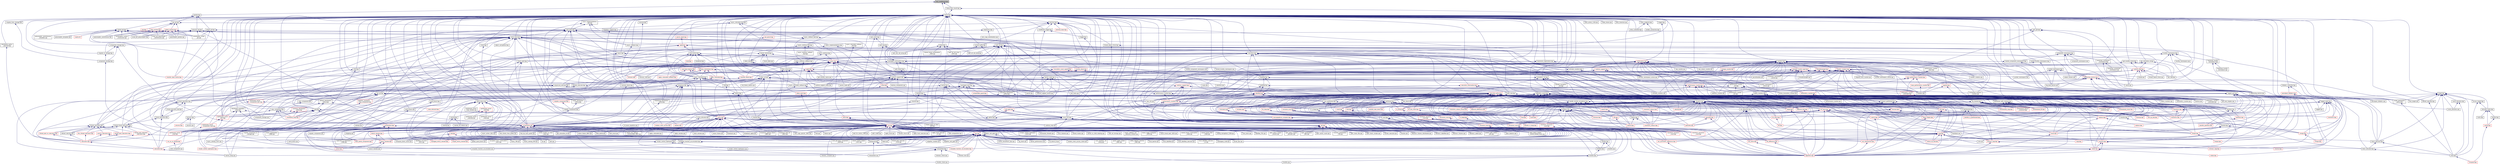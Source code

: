 digraph "lazy_conditional.hpp"
{
  edge [fontname="Helvetica",fontsize="10",labelfontname="Helvetica",labelfontsize="10"];
  node [fontname="Helvetica",fontsize="10",shape=record];
  Node2 [label="lazy_conditional.hpp",height=0.2,width=0.4,color="black", fillcolor="grey75", style="filled", fontcolor="black"];
  Node2 -> Node3 [dir="back",color="midnightblue",fontsize="10",style="solid",fontname="Helvetica"];
  Node3 [label="future.hpp",height=0.2,width=0.4,color="black", fillcolor="white", style="filled",URL="$d3/d11/lcos_2future_8hpp.html"];
  Node3 -> Node4 [dir="back",color="midnightblue",fontsize="10",style="solid",fontname="Helvetica"];
  Node4 [label="heartbeat.cpp",height=0.2,width=0.4,color="black", fillcolor="white", style="filled",URL="$d8/d98/heartbeat_8cpp.html"];
  Node3 -> Node5 [dir="back",color="midnightblue",fontsize="10",style="solid",fontname="Helvetica"];
  Node5 [label="partition3d.hpp",height=0.2,width=0.4,color="black", fillcolor="white", style="filled",URL="$d1/d50/partition3d_8hpp.html"];
  Node5 -> Node6 [dir="back",color="midnightblue",fontsize="10",style="solid",fontname="Helvetica"];
  Node6 [label="interpolator.cpp",height=0.2,width=0.4,color="black", fillcolor="white", style="filled",URL="$d5/d02/interpolator_8cpp.html"];
  Node5 -> Node7 [dir="back",color="midnightblue",fontsize="10",style="solid",fontname="Helvetica"];
  Node7 [label="interpolator.hpp",height=0.2,width=0.4,color="black", fillcolor="white", style="filled",URL="$dc/d3b/interpolator_8hpp.html"];
  Node7 -> Node6 [dir="back",color="midnightblue",fontsize="10",style="solid",fontname="Helvetica"];
  Node7 -> Node8 [dir="back",color="midnightblue",fontsize="10",style="solid",fontname="Helvetica"];
  Node8 [label="sheneos_client.cpp",height=0.2,width=0.4,color="black", fillcolor="white", style="filled",URL="$d5/da5/sheneos__client_8cpp.html"];
  Node7 -> Node9 [dir="back",color="midnightblue",fontsize="10",style="solid",fontname="Helvetica"];
  Node9 [label="sheneos_compare.cpp",height=0.2,width=0.4,color="black", fillcolor="white", style="filled",URL="$dc/d11/sheneos__compare_8cpp.html"];
  Node7 -> Node10 [dir="back",color="midnightblue",fontsize="10",style="solid",fontname="Helvetica"];
  Node10 [label="sheneos_test.cpp",height=0.2,width=0.4,color="black", fillcolor="white", style="filled",URL="$d4/d6e/sheneos__test_8cpp.html"];
  Node3 -> Node11 [dir="back",color="midnightblue",fontsize="10",style="solid",fontname="Helvetica"];
  Node11 [label="throttle.hpp",height=0.2,width=0.4,color="black", fillcolor="white", style="filled",URL="$db/dc9/server_2throttle_8hpp.html"];
  Node11 -> Node12 [dir="back",color="midnightblue",fontsize="10",style="solid",fontname="Helvetica"];
  Node12 [label="throttle.cpp",height=0.2,width=0.4,color="black", fillcolor="white", style="filled",URL="$de/d56/server_2throttle_8cpp.html"];
  Node11 -> Node13 [dir="back",color="midnightblue",fontsize="10",style="solid",fontname="Helvetica"];
  Node13 [label="throttle.hpp",height=0.2,width=0.4,color="black", fillcolor="white", style="filled",URL="$d5/dec/stubs_2throttle_8hpp.html"];
  Node13 -> Node14 [dir="back",color="midnightblue",fontsize="10",style="solid",fontname="Helvetica"];
  Node14 [label="throttle.hpp",height=0.2,width=0.4,color="black", fillcolor="white", style="filled",URL="$d2/d2e/throttle_8hpp.html"];
  Node14 -> Node15 [dir="back",color="midnightblue",fontsize="10",style="solid",fontname="Helvetica"];
  Node15 [label="throttle.cpp",height=0.2,width=0.4,color="black", fillcolor="white", style="filled",URL="$db/d02/throttle_8cpp.html"];
  Node14 -> Node16 [dir="back",color="midnightblue",fontsize="10",style="solid",fontname="Helvetica"];
  Node16 [label="throttle_client.cpp",height=0.2,width=0.4,color="black", fillcolor="white", style="filled",URL="$d0/db7/throttle__client_8cpp.html"];
  Node3 -> Node13 [dir="back",color="midnightblue",fontsize="10",style="solid",fontname="Helvetica"];
  Node3 -> Node14 [dir="back",color="midnightblue",fontsize="10",style="solid",fontname="Helvetica"];
  Node3 -> Node17 [dir="back",color="midnightblue",fontsize="10",style="solid",fontname="Helvetica"];
  Node17 [label="component_storage.hpp",height=0.2,width=0.4,color="black", fillcolor="white", style="filled",URL="$d0/dd6/components_2component__storage_2component__storage_8hpp.html"];
  Node17 -> Node18 [dir="back",color="midnightblue",fontsize="10",style="solid",fontname="Helvetica"];
  Node18 [label="migrate_to_storage.hpp",height=0.2,width=0.4,color="black", fillcolor="white", style="filled",URL="$da/d18/migrate__to__storage_8hpp.html"];
  Node18 -> Node19 [dir="back",color="midnightblue",fontsize="10",style="solid",fontname="Helvetica"];
  Node19 [label="component_storage.hpp",height=0.2,width=0.4,color="black", fillcolor="white", style="filled",URL="$d4/dfe/include_2component__storage_8hpp.html"];
  Node19 -> Node20 [dir="back",color="midnightblue",fontsize="10",style="solid",fontname="Helvetica"];
  Node20 [label="migrate_component_to\l_storage.cpp",height=0.2,width=0.4,color="black", fillcolor="white", style="filled",URL="$dd/d02/migrate__component__to__storage_8cpp.html"];
  Node17 -> Node19 [dir="back",color="midnightblue",fontsize="10",style="solid",fontname="Helvetica"];
  Node17 -> Node21 [dir="back",color="midnightblue",fontsize="10",style="solid",fontname="Helvetica"];
  Node21 [label="component_storage.cpp",height=0.2,width=0.4,color="black", fillcolor="white", style="filled",URL="$d4/ddf/component__storage_8cpp.html"];
  Node3 -> Node22 [dir="back",color="midnightblue",fontsize="10",style="solid",fontname="Helvetica"];
  Node22 [label="migrate_from_storage.hpp",height=0.2,width=0.4,color="black", fillcolor="white", style="filled",URL="$db/d0f/migrate__from__storage_8hpp.html"];
  Node22 -> Node19 [dir="back",color="midnightblue",fontsize="10",style="solid",fontname="Helvetica"];
  Node3 -> Node18 [dir="back",color="midnightblue",fontsize="10",style="solid",fontname="Helvetica"];
  Node3 -> Node23 [dir="back",color="midnightblue",fontsize="10",style="solid",fontname="Helvetica"];
  Node23 [label="child.hpp",height=0.2,width=0.4,color="black", fillcolor="white", style="filled",URL="$d5/dcf/child_8hpp.html"];
  Node23 -> Node24 [dir="back",color="midnightblue",fontsize="10",style="solid",fontname="Helvetica"];
  Node24 [label="process.hpp",height=0.2,width=0.4,color="black", fillcolor="white", style="filled",URL="$da/dac/components_2process_2process_8hpp.html"];
  Node24 -> Node25 [dir="back",color="midnightblue",fontsize="10",style="solid",fontname="Helvetica"];
  Node25 [label="process.hpp",height=0.2,width=0.4,color="red", fillcolor="white", style="filled",URL="$d0/da9/include_2process_8hpp.html"];
  Node24 -> Node27 [dir="back",color="midnightblue",fontsize="10",style="solid",fontname="Helvetica"];
  Node27 [label="process.cpp",height=0.2,width=0.4,color="black", fillcolor="white", style="filled",URL="$d0/d4c/process_8cpp.html"];
  Node23 -> Node28 [dir="back",color="midnightblue",fontsize="10",style="solid",fontname="Helvetica"];
  Node28 [label="child_component.cpp",height=0.2,width=0.4,color="black", fillcolor="white", style="filled",URL="$df/dd7/child__component_8cpp.html"];
  Node3 -> Node29 [dir="back",color="midnightblue",fontsize="10",style="solid",fontname="Helvetica"];
  Node29 [label="block_executor.hpp",height=0.2,width=0.4,color="black", fillcolor="white", style="filled",URL="$dc/d6f/block__executor_8hpp.html"];
  Node29 -> Node30 [dir="back",color="midnightblue",fontsize="10",style="solid",fontname="Helvetica"];
  Node30 [label="block_allocator.hpp",height=0.2,width=0.4,color="black", fillcolor="white", style="filled",URL="$d9/d7a/block__allocator_8hpp.html"];
  Node30 -> Node31 [dir="back",color="midnightblue",fontsize="10",style="solid",fontname="Helvetica"];
  Node31 [label="host.hpp",height=0.2,width=0.4,color="black", fillcolor="white", style="filled",URL="$dd/d78/host_8hpp.html"];
  Node31 -> Node32 [dir="back",color="midnightblue",fontsize="10",style="solid",fontname="Helvetica"];
  Node32 [label="compute.hpp",height=0.2,width=0.4,color="red", fillcolor="white", style="filled",URL="$df/dd0/compute_8hpp.html"];
  Node29 -> Node31 [dir="back",color="midnightblue",fontsize="10",style="solid",fontname="Helvetica"];
  Node3 -> Node39 [dir="back",color="midnightblue",fontsize="10",style="solid",fontname="Helvetica"];
  Node39 [label="default_executor.hpp",height=0.2,width=0.4,color="black", fillcolor="white", style="filled",URL="$dc/db6/compute_2host_2default__executor_8hpp.html"];
  Node39 -> Node31 [dir="back",color="midnightblue",fontsize="10",style="solid",fontname="Helvetica"];
  Node3 -> Node40 [dir="back",color="midnightblue",fontsize="10",style="solid",fontname="Helvetica"];
  Node40 [label="target.hpp",height=0.2,width=0.4,color="black", fillcolor="white", style="filled",URL="$d7/dce/host_2target_8hpp.html"];
  Node40 -> Node30 [dir="back",color="midnightblue",fontsize="10",style="solid",fontname="Helvetica"];
  Node40 -> Node29 [dir="back",color="midnightblue",fontsize="10",style="solid",fontname="Helvetica"];
  Node40 -> Node39 [dir="back",color="midnightblue",fontsize="10",style="solid",fontname="Helvetica"];
  Node40 -> Node41 [dir="back",color="midnightblue",fontsize="10",style="solid",fontname="Helvetica"];
  Node41 [label="numa_domains.hpp",height=0.2,width=0.4,color="black", fillcolor="white", style="filled",URL="$df/d04/numa__domains_8hpp.html"];
  Node41 -> Node31 [dir="back",color="midnightblue",fontsize="10",style="solid",fontname="Helvetica"];
  Node41 -> Node42 [dir="back",color="midnightblue",fontsize="10",style="solid",fontname="Helvetica"];
  Node42 [label="numa_domains.cpp",height=0.2,width=0.4,color="black", fillcolor="white", style="filled",URL="$d1/d5a/numa__domains_8cpp.html"];
  Node40 -> Node43 [dir="back",color="midnightblue",fontsize="10",style="solid",fontname="Helvetica"];
  Node43 [label="target_distribution\l_policy.hpp",height=0.2,width=0.4,color="black", fillcolor="white", style="filled",URL="$d4/d4a/compute_2host_2target__distribution__policy_8hpp.html"];
  Node43 -> Node31 [dir="back",color="midnightblue",fontsize="10",style="solid",fontname="Helvetica"];
  Node40 -> Node44 [dir="back",color="midnightblue",fontsize="10",style="solid",fontname="Helvetica"];
  Node44 [label="access_target.hpp",height=0.2,width=0.4,color="black", fillcolor="white", style="filled",URL="$d6/d09/host_2traits_2access__target_8hpp.html"];
  Node44 -> Node31 [dir="back",color="midnightblue",fontsize="10",style="solid",fontname="Helvetica"];
  Node44 -> Node45 [dir="back",color="midnightblue",fontsize="10",style="solid",fontname="Helvetica"];
  Node45 [label="allocator_traits.hpp",height=0.2,width=0.4,color="black", fillcolor="white", style="filled",URL="$d2/d58/allocator__traits_8hpp.html"];
  Node45 -> Node46 [dir="back",color="midnightblue",fontsize="10",style="solid",fontname="Helvetica"];
  Node46 [label="iterator.hpp",height=0.2,width=0.4,color="black", fillcolor="white", style="filled",URL="$d9/dde/iterator_8hpp.html"];
  Node46 -> Node47 [dir="back",color="midnightblue",fontsize="10",style="solid",fontname="Helvetica"];
  Node47 [label="vector.hpp",height=0.2,width=0.4,color="red", fillcolor="white", style="filled",URL="$d4/d4c/compute_2vector_8hpp.html"];
  Node47 -> Node32 [dir="back",color="midnightblue",fontsize="10",style="solid",fontname="Helvetica"];
  Node45 -> Node49 [dir="back",color="midnightblue",fontsize="10",style="solid",fontname="Helvetica"];
  Node49 [label="traits.hpp",height=0.2,width=0.4,color="black", fillcolor="white", style="filled",URL="$d0/d7e/compute_2traits_8hpp.html"];
  Node45 -> Node47 [dir="back",color="midnightblue",fontsize="10",style="solid",fontname="Helvetica"];
  Node40 -> Node31 [dir="back",color="midnightblue",fontsize="10",style="solid",fontname="Helvetica"];
  Node40 -> Node45 [dir="back",color="midnightblue",fontsize="10",style="solid",fontname="Helvetica"];
  Node40 -> Node50 [dir="back",color="midnightblue",fontsize="10",style="solid",fontname="Helvetica"];
  Node50 [label="get_host_targets.cpp",height=0.2,width=0.4,color="black", fillcolor="white", style="filled",URL="$d0/df4/get__host__targets_8cpp.html"];
  Node40 -> Node51 [dir="back",color="midnightblue",fontsize="10",style="solid",fontname="Helvetica"];
  Node51 [label="host_target.cpp",height=0.2,width=0.4,color="black", fillcolor="white", style="filled",URL="$d1/de7/host__target_8cpp.html"];
  Node40 -> Node42 [dir="back",color="midnightblue",fontsize="10",style="solid",fontname="Helvetica"];
  Node3 -> Node43 [dir="back",color="midnightblue",fontsize="10",style="solid",fontname="Helvetica"];
  Node3 -> Node52 [dir="back",color="midnightblue",fontsize="10",style="solid",fontname="Helvetica"];
  Node52 [label="future.hpp",height=0.2,width=0.4,color="black", fillcolor="white", style="filled",URL="$d8/dca/include_2future_8hpp.html"];
  Node52 -> Node53 [dir="back",color="midnightblue",fontsize="10",style="solid",fontname="Helvetica"];
  Node53 [label="shared_future_serialization\l_1402.cpp",height=0.2,width=0.4,color="black", fillcolor="white", style="filled",URL="$d3/d85/shared__future__serialization__1402_8cpp.html"];
  Node52 -> Node54 [dir="back",color="midnightblue",fontsize="10",style="solid",fontname="Helvetica"];
  Node54 [label="wait_all_std_array\l_2035.cpp",height=0.2,width=0.4,color="black", fillcolor="white", style="filled",URL="$d0/d5b/wait__all__std__array__2035_8cpp.html"];
  Node52 -> Node55 [dir="back",color="midnightblue",fontsize="10",style="solid",fontname="Helvetica"];
  Node55 [label="wait_all_std_array.cpp",height=0.2,width=0.4,color="black", fillcolor="white", style="filled",URL="$d2/d4c/wait__all__std__array_8cpp.html"];
  Node52 -> Node56 [dir="back",color="midnightblue",fontsize="10",style="solid",fontname="Helvetica"];
  Node56 [label="wait_any_std_array.cpp",height=0.2,width=0.4,color="black", fillcolor="white", style="filled",URL="$d8/dcf/wait__any__std__array_8cpp.html"];
  Node3 -> Node57 [dir="back",color="midnightblue",fontsize="10",style="solid",fontname="Helvetica"];
  Node57 [label="local_lcos.hpp",height=0.2,width=0.4,color="black", fillcolor="white", style="filled",URL="$db/d67/local__lcos_8hpp.html"];
  Node57 -> Node58 [dir="back",color="midnightblue",fontsize="10",style="solid",fontname="Helvetica"];
  Node58 [label="template_function_accumulator.hpp",height=0.2,width=0.4,color="black", fillcolor="white", style="filled",URL="$d7/da6/server_2template__function__accumulator_8hpp.html"];
  Node58 -> Node59 [dir="back",color="midnightblue",fontsize="10",style="solid",fontname="Helvetica"];
  Node59 [label="template_function_accumulator.cpp",height=0.2,width=0.4,color="black", fillcolor="white", style="filled",URL="$d5/d02/template__function__accumulator_8cpp.html"];
  Node58 -> Node60 [dir="back",color="midnightblue",fontsize="10",style="solid",fontname="Helvetica"];
  Node60 [label="template_function_accumulator.hpp",height=0.2,width=0.4,color="red", fillcolor="white", style="filled",URL="$d3/de9/template__function__accumulator_8hpp.html"];
  Node57 -> Node62 [dir="back",color="midnightblue",fontsize="10",style="solid",fontname="Helvetica"];
  Node62 [label="allgather_and_gate.hpp",height=0.2,width=0.4,color="black", fillcolor="white", style="filled",URL="$d9/dbb/allgather__and__gate_8hpp.html"];
  Node62 -> Node63 [dir="back",color="midnightblue",fontsize="10",style="solid",fontname="Helvetica"];
  Node63 [label="allgather_module.cpp",height=0.2,width=0.4,color="black", fillcolor="white", style="filled",URL="$df/de4/allgather__module_8cpp.html"];
  Node62 -> Node64 [dir="back",color="midnightblue",fontsize="10",style="solid",fontname="Helvetica"];
  Node64 [label="allgather_and_gate.cpp",height=0.2,width=0.4,color="black", fillcolor="white", style="filled",URL="$d1/d56/allgather__and__gate_8cpp.html"];
  Node62 -> Node65 [dir="back",color="midnightblue",fontsize="10",style="solid",fontname="Helvetica"];
  Node65 [label="ag_client.cpp",height=0.2,width=0.4,color="black", fillcolor="white", style="filled",URL="$d4/d5d/ag__client_8cpp.html"];
  Node57 -> Node66 [dir="back",color="midnightblue",fontsize="10",style="solid",fontname="Helvetica"];
  Node66 [label="simple_central_tuplespace.hpp",height=0.2,width=0.4,color="black", fillcolor="white", style="filled",URL="$db/d69/server_2simple__central__tuplespace_8hpp.html"];
  Node66 -> Node67 [dir="back",color="midnightblue",fontsize="10",style="solid",fontname="Helvetica"];
  Node67 [label="simple_central_tuplespace.cpp",height=0.2,width=0.4,color="black", fillcolor="white", style="filled",URL="$d3/dec/simple__central__tuplespace_8cpp.html"];
  Node66 -> Node68 [dir="back",color="midnightblue",fontsize="10",style="solid",fontname="Helvetica"];
  Node68 [label="simple_central_tuplespace.hpp",height=0.2,width=0.4,color="red", fillcolor="white", style="filled",URL="$d0/d4b/stubs_2simple__central__tuplespace_8hpp.html"];
  Node57 -> Node71 [dir="back",color="midnightblue",fontsize="10",style="solid",fontname="Helvetica"];
  Node71 [label="lcos.hpp",height=0.2,width=0.4,color="red", fillcolor="white", style="filled",URL="$d5/deb/lcos_8hpp.html"];
  Node71 -> Node64 [dir="back",color="midnightblue",fontsize="10",style="solid",fontname="Helvetica"];
  Node71 -> Node72 [dir="back",color="midnightblue",fontsize="10",style="solid",fontname="Helvetica"];
  Node72 [label="apex_balance.cpp",height=0.2,width=0.4,color="black", fillcolor="white", style="filled",URL="$d4/d8e/apex__balance_8cpp.html"];
  Node71 -> Node73 [dir="back",color="midnightblue",fontsize="10",style="solid",fontname="Helvetica"];
  Node73 [label="apex_policy_engine\l_active_thread_count.cpp",height=0.2,width=0.4,color="black", fillcolor="white", style="filled",URL="$d5/d01/apex__policy__engine__active__thread__count_8cpp.html"];
  Node71 -> Node74 [dir="back",color="midnightblue",fontsize="10",style="solid",fontname="Helvetica"];
  Node74 [label="apex_policy_engine\l_events.cpp",height=0.2,width=0.4,color="black", fillcolor="white", style="filled",URL="$df/d0f/apex__policy__engine__events_8cpp.html"];
  Node71 -> Node75 [dir="back",color="midnightblue",fontsize="10",style="solid",fontname="Helvetica"];
  Node75 [label="apex_policy_engine\l_periodic.cpp",height=0.2,width=0.4,color="black", fillcolor="white", style="filled",URL="$d5/d7b/apex__policy__engine__periodic_8cpp.html"];
  Node71 -> Node4 [dir="back",color="midnightblue",fontsize="10",style="solid",fontname="Helvetica"];
  Node71 -> Node76 [dir="back",color="midnightblue",fontsize="10",style="solid",fontname="Helvetica"];
  Node76 [label="hello_world_component.hpp",height=0.2,width=0.4,color="red", fillcolor="white", style="filled",URL="$df/df0/hello__world__component_8hpp.html"];
  Node71 -> Node79 [dir="back",color="midnightblue",fontsize="10",style="solid",fontname="Helvetica"];
  Node79 [label="row.hpp",height=0.2,width=0.4,color="red", fillcolor="white", style="filled",URL="$dc/d69/row_8hpp.html"];
  Node79 -> Node86 [dir="back",color="midnightblue",fontsize="10",style="solid",fontname="Helvetica"];
  Node86 [label="stencil_iterator.hpp",height=0.2,width=0.4,color="red", fillcolor="white", style="filled",URL="$dc/d5c/server_2stencil__iterator_8hpp.html"];
  Node86 -> Node82 [dir="back",color="midnightblue",fontsize="10",style="solid",fontname="Helvetica"];
  Node82 [label="solver.hpp",height=0.2,width=0.4,color="red", fillcolor="white", style="filled",URL="$db/d9a/server_2solver_8hpp.html"];
  Node86 -> Node87 [dir="back",color="midnightblue",fontsize="10",style="solid",fontname="Helvetica"];
  Node87 [label="stencil_iterator.cpp",height=0.2,width=0.4,color="black", fillcolor="white", style="filled",URL="$d6/de1/server_2stencil__iterator_8cpp.html"];
  Node79 -> Node85 [dir="back",color="midnightblue",fontsize="10",style="solid",fontname="Helvetica"];
  Node85 [label="grid.cpp",height=0.2,width=0.4,color="black", fillcolor="white", style="filled",URL="$d6/d1b/jacobi__component_2grid_8cpp.html"];
  Node71 -> Node89 [dir="back",color="midnightblue",fontsize="10",style="solid",fontname="Helvetica"];
  Node89 [label="stencil_iterator.hpp",height=0.2,width=0.4,color="red", fillcolor="white", style="filled",URL="$d4/dc8/stencil__iterator_8hpp.html"];
  Node89 -> Node82 [dir="back",color="midnightblue",fontsize="10",style="solid",fontname="Helvetica"];
  Node89 -> Node86 [dir="back",color="midnightblue",fontsize="10",style="solid",fontname="Helvetica"];
  Node71 -> Node86 [dir="back",color="midnightblue",fontsize="10",style="solid",fontname="Helvetica"];
  Node71 -> Node90 [dir="back",color="midnightblue",fontsize="10",style="solid",fontname="Helvetica"];
  Node90 [label="jacobi_hpx.cpp",height=0.2,width=0.4,color="black", fillcolor="white", style="filled",URL="$d8/d72/jacobi__hpx_8cpp.html"];
  Node71 -> Node91 [dir="back",color="midnightblue",fontsize="10",style="solid",fontname="Helvetica"];
  Node91 [label="jacobi_nonuniform_hpx.cpp",height=0.2,width=0.4,color="black", fillcolor="white", style="filled",URL="$de/d56/jacobi__nonuniform__hpx_8cpp.html"];
  Node71 -> Node92 [dir="back",color="midnightblue",fontsize="10",style="solid",fontname="Helvetica"];
  Node92 [label="enumerate_threads.cpp",height=0.2,width=0.4,color="black", fillcolor="white", style="filled",URL="$d3/dd4/enumerate__threads_8cpp.html"];
  Node71 -> Node93 [dir="back",color="midnightblue",fontsize="10",style="solid",fontname="Helvetica"];
  Node93 [label="fibonacci_await.cpp",height=0.2,width=0.4,color="black", fillcolor="white", style="filled",URL="$dc/d1c/fibonacci__await_8cpp.html"];
  Node71 -> Node94 [dir="back",color="midnightblue",fontsize="10",style="solid",fontname="Helvetica"];
  Node94 [label="fibonacci_dataflow.cpp",height=0.2,width=0.4,color="black", fillcolor="white", style="filled",URL="$df/d3d/fibonacci__dataflow_8cpp.html"];
  Node71 -> Node95 [dir="back",color="midnightblue",fontsize="10",style="solid",fontname="Helvetica"];
  Node95 [label="fibonacci_futures.cpp",height=0.2,width=0.4,color="black", fillcolor="white", style="filled",URL="$d6/de3/fibonacci__futures_8cpp.html"];
  Node71 -> Node96 [dir="back",color="midnightblue",fontsize="10",style="solid",fontname="Helvetica"];
  Node96 [label="fibonacci_futures_distributed.cpp",height=0.2,width=0.4,color="black", fillcolor="white", style="filled",URL="$d1/dc9/fibonacci__futures__distributed_8cpp.html"];
  Node71 -> Node97 [dir="back",color="midnightblue",fontsize="10",style="solid",fontname="Helvetica"];
  Node97 [label="fractals.cpp",height=0.2,width=0.4,color="black", fillcolor="white", style="filled",URL="$d8/d58/fractals_8cpp.html"];
  Node71 -> Node98 [dir="back",color="midnightblue",fontsize="10",style="solid",fontname="Helvetica"];
  Node98 [label="fractals_executor.cpp",height=0.2,width=0.4,color="black", fillcolor="white", style="filled",URL="$d9/da9/fractals__executor_8cpp.html"];
  Node71 -> Node99 [dir="back",color="midnightblue",fontsize="10",style="solid",fontname="Helvetica"];
  Node99 [label="fractals_struct.cpp",height=0.2,width=0.4,color="black", fillcolor="white", style="filled",URL="$d8/d2f/fractals__struct_8cpp.html"];
  Node71 -> Node100 [dir="back",color="midnightblue",fontsize="10",style="solid",fontname="Helvetica"];
  Node100 [label="hello_world.cpp",height=0.2,width=0.4,color="black", fillcolor="white", style="filled",URL="$d0/d67/hello__world_8cpp.html"];
  Node71 -> Node101 [dir="back",color="midnightblue",fontsize="10",style="solid",fontname="Helvetica"];
  Node101 [label="latch_local.cpp",height=0.2,width=0.4,color="black", fillcolor="white", style="filled",URL="$dd/dd3/latch__local_8cpp.html"];
  Node71 -> Node102 [dir="back",color="midnightblue",fontsize="10",style="solid",fontname="Helvetica"];
  Node102 [label="latch_remote.cpp",height=0.2,width=0.4,color="black", fillcolor="white", style="filled",URL="$df/d59/latch__remote_8cpp.html"];
  Node71 -> Node103 [dir="back",color="midnightblue",fontsize="10",style="solid",fontname="Helvetica"];
  Node103 [label="local_channel.cpp",height=0.2,width=0.4,color="black", fillcolor="white", style="filled",URL="$d0/d3e/local__channel_8cpp.html"];
  Node71 -> Node104 [dir="back",color="midnightblue",fontsize="10",style="solid",fontname="Helvetica"];
  Node104 [label="pingpong.cpp",height=0.2,width=0.4,color="black", fillcolor="white", style="filled",URL="$dd/d4d/pingpong_8cpp.html"];
  Node71 -> Node105 [dir="back",color="midnightblue",fontsize="10",style="solid",fontname="Helvetica"];
  Node105 [label="shared_mutex.cpp",height=0.2,width=0.4,color="black", fillcolor="white", style="filled",URL="$da/d0b/shared__mutex_8cpp.html"];
  Node71 -> Node106 [dir="back",color="midnightblue",fontsize="10",style="solid",fontname="Helvetica"];
  Node106 [label="wait_composition.cpp",height=0.2,width=0.4,color="black", fillcolor="white", style="filled",URL="$d6/d13/wait__composition_8cpp.html"];
  Node71 -> Node9 [dir="back",color="midnightblue",fontsize="10",style="solid",fontname="Helvetica"];
  Node71 -> Node107 [dir="back",color="midnightblue",fontsize="10",style="solid",fontname="Helvetica"];
  Node107 [label="spell_check_file.cpp",height=0.2,width=0.4,color="black", fillcolor="white", style="filled",URL="$df/df7/spell__check__file_8cpp.html"];
  Node71 -> Node108 [dir="back",color="midnightblue",fontsize="10",style="solid",fontname="Helvetica"];
  Node108 [label="spell_check_simple.cpp",height=0.2,width=0.4,color="black", fillcolor="white", style="filled",URL="$dd/d54/spell__check__simple_8cpp.html"];
  Node71 -> Node70 [dir="back",color="midnightblue",fontsize="10",style="solid",fontname="Helvetica"];
  Node70 [label="simple_central_tuplespace\l_client.cpp",height=0.2,width=0.4,color="black", fillcolor="white", style="filled",URL="$d1/d7b/simple__central__tuplespace__client_8cpp.html"];
  Node71 -> Node109 [dir="back",color="midnightblue",fontsize="10",style="solid",fontname="Helvetica"];
  Node109 [label="hpx.hpp",height=0.2,width=0.4,color="red", fillcolor="white", style="filled",URL="$d0/daa/hpx_8hpp.html"];
  Node109 -> Node120 [dir="back",color="midnightblue",fontsize="10",style="solid",fontname="Helvetica"];
  Node120 [label="1d_stencil_8.cpp",height=0.2,width=0.4,color="black", fillcolor="white", style="filled",URL="$df/de0/1d__stencil__8_8cpp.html"];
  Node109 -> Node58 [dir="back",color="midnightblue",fontsize="10",style="solid",fontname="Helvetica"];
  Node109 -> Node59 [dir="back",color="midnightblue",fontsize="10",style="solid",fontname="Helvetica"];
  Node109 -> Node60 [dir="back",color="midnightblue",fontsize="10",style="solid",fontname="Helvetica"];
  Node109 -> Node63 [dir="back",color="midnightblue",fontsize="10",style="solid",fontname="Helvetica"];
  Node109 -> Node64 [dir="back",color="midnightblue",fontsize="10",style="solid",fontname="Helvetica"];
  Node109 -> Node65 [dir="back",color="midnightblue",fontsize="10",style="solid",fontname="Helvetica"];
  Node109 -> Node76 [dir="back",color="midnightblue",fontsize="10",style="solid",fontname="Helvetica"];
  Node109 -> Node85 [dir="back",color="midnightblue",fontsize="10",style="solid",fontname="Helvetica"];
  Node109 -> Node87 [dir="back",color="midnightblue",fontsize="10",style="solid",fontname="Helvetica"];
  Node109 -> Node90 [dir="back",color="midnightblue",fontsize="10",style="solid",fontname="Helvetica"];
  Node109 -> Node91 [dir="back",color="midnightblue",fontsize="10",style="solid",fontname="Helvetica"];
  Node109 -> Node151 [dir="back",color="midnightblue",fontsize="10",style="solid",fontname="Helvetica"];
  Node151 [label="sine.cpp",height=0.2,width=0.4,color="black", fillcolor="white", style="filled",URL="$d3/d0d/server_2sine_8cpp.html"];
  Node109 -> Node155 [dir="back",color="midnightblue",fontsize="10",style="solid",fontname="Helvetica"];
  Node155 [label="qt.cpp",height=0.2,width=0.4,color="black", fillcolor="white", style="filled",URL="$df/d90/qt_8cpp.html"];
  Node109 -> Node180 [dir="back",color="midnightblue",fontsize="10",style="solid",fontname="Helvetica"];
  Node180 [label="random_mem_access_client.cpp",height=0.2,width=0.4,color="black", fillcolor="white", style="filled",URL="$df/d1b/random__mem__access__client_8cpp.html"];
  Node109 -> Node6 [dir="back",color="midnightblue",fontsize="10",style="solid",fontname="Helvetica"];
  Node109 -> Node5 [dir="back",color="midnightblue",fontsize="10",style="solid",fontname="Helvetica"];
  Node109 -> Node7 [dir="back",color="midnightblue",fontsize="10",style="solid",fontname="Helvetica"];
  Node109 -> Node10 [dir="back",color="midnightblue",fontsize="10",style="solid",fontname="Helvetica"];
  Node109 -> Node12 [dir="back",color="midnightblue",fontsize="10",style="solid",fontname="Helvetica"];
  Node109 -> Node11 [dir="back",color="midnightblue",fontsize="10",style="solid",fontname="Helvetica"];
  Node109 -> Node13 [dir="back",color="midnightblue",fontsize="10",style="solid",fontname="Helvetica"];
  Node109 -> Node15 [dir="back",color="midnightblue",fontsize="10",style="solid",fontname="Helvetica"];
  Node109 -> Node14 [dir="back",color="midnightblue",fontsize="10",style="solid",fontname="Helvetica"];
  Node109 -> Node196 [dir="back",color="midnightblue",fontsize="10",style="solid",fontname="Helvetica"];
  Node196 [label="transpose_block_numa.cpp",height=0.2,width=0.4,color="black", fillcolor="white", style="filled",URL="$dd/d3b/transpose__block__numa_8cpp.html"];
  Node109 -> Node66 [dir="back",color="midnightblue",fontsize="10",style="solid",fontname="Helvetica"];
  Node109 -> Node67 [dir="back",color="midnightblue",fontsize="10",style="solid",fontname="Helvetica"];
  Node109 -> Node220 [dir="back",color="midnightblue",fontsize="10",style="solid",fontname="Helvetica"];
  Node220 [label="barrier_performance.cpp",height=0.2,width=0.4,color="black", fillcolor="white", style="filled",URL="$d6/d6c/barrier__performance_8cpp.html"];
  Node109 -> Node238 [dir="back",color="midnightblue",fontsize="10",style="solid",fontname="Helvetica"];
  Node238 [label="duplicate_id_registration\l_1596.cpp",height=0.2,width=0.4,color="black", fillcolor="white", style="filled",URL="$db/d8d/duplicate__id__registration__1596_8cpp.html"];
  Node109 -> Node241 [dir="back",color="midnightblue",fontsize="10",style="solid",fontname="Helvetica"];
  Node241 [label="send_gid_keep_component\l_1624.cpp",height=0.2,width=0.4,color="black", fillcolor="white", style="filled",URL="$d9/d49/send__gid__keep__component__1624_8cpp.html"];
  Node109 -> Node261 [dir="back",color="midnightblue",fontsize="10",style="solid",fontname="Helvetica"];
  Node261 [label="async_unwrap_1037.cpp",height=0.2,width=0.4,color="black", fillcolor="white", style="filled",URL="$d4/d13/async__unwrap__1037_8cpp.html"];
  Node109 -> Node262 [dir="back",color="midnightblue",fontsize="10",style="solid",fontname="Helvetica"];
  Node262 [label="barrier_hang.cpp",height=0.2,width=0.4,color="black", fillcolor="white", style="filled",URL="$dd/d8b/barrier__hang_8cpp.html"];
  Node109 -> Node270 [dir="back",color="midnightblue",fontsize="10",style="solid",fontname="Helvetica"];
  Node270 [label="dataflow_recursion\l_1613.cpp",height=0.2,width=0.4,color="black", fillcolor="white", style="filled",URL="$d0/d1f/dataflow__recursion__1613_8cpp.html"];
  Node109 -> Node272 [dir="back",color="midnightblue",fontsize="10",style="solid",fontname="Helvetica"];
  Node272 [label="exception_from_continuation\l_1613.cpp",height=0.2,width=0.4,color="black", fillcolor="white", style="filled",URL="$db/d28/exception__from__continuation__1613_8cpp.html"];
  Node109 -> Node275 [dir="back",color="midnightblue",fontsize="10",style="solid",fontname="Helvetica"];
  Node275 [label="future_790.cpp",height=0.2,width=0.4,color="black", fillcolor="white", style="filled",URL="$de/d3d/future__790_8cpp.html"];
  Node109 -> Node277 [dir="back",color="midnightblue",fontsize="10",style="solid",fontname="Helvetica"];
  Node277 [label="future_unwrap_878.cpp",height=0.2,width=0.4,color="black", fillcolor="white", style="filled",URL="$d9/ddf/future__unwrap__878_8cpp.html"];
  Node109 -> Node278 [dir="back",color="midnightblue",fontsize="10",style="solid",fontname="Helvetica"];
  Node278 [label="ignore_while_locked\l_1485.cpp",height=0.2,width=0.4,color="black", fillcolor="white", style="filled",URL="$db/d24/ignore__while__locked__1485_8cpp.html"];
  Node109 -> Node285 [dir="back",color="midnightblue",fontsize="10",style="solid",fontname="Helvetica"];
  Node285 [label="safely_destroy_promise\l_1481.cpp",height=0.2,width=0.4,color="black", fillcolor="white", style="filled",URL="$dd/d62/safely__destroy__promise__1481_8cpp.html"];
  Node109 -> Node288 [dir="back",color="midnightblue",fontsize="10",style="solid",fontname="Helvetica"];
  Node288 [label="shared_stated_leaked\l_1211.cpp",height=0.2,width=0.4,color="black", fillcolor="white", style="filled",URL="$dc/dce/shared__stated__leaked__1211_8cpp.html"];
  Node109 -> Node312 [dir="back",color="midnightblue",fontsize="10",style="solid",fontname="Helvetica"];
  Node312 [label="thread_pool_executor\l_1114.cpp",height=0.2,width=0.4,color="black", fillcolor="white", style="filled",URL="$d8/d63/thread__pool__executor__1114_8cpp.html"];
  Node109 -> Node321 [dir="back",color="midnightblue",fontsize="10",style="solid",fontname="Helvetica"];
  Node321 [label="unwrapped_1528.cpp",height=0.2,width=0.4,color="black", fillcolor="white", style="filled",URL="$d7/d63/unwrapped__1528_8cpp.html"];
  Node109 -> Node338 [dir="back",color="midnightblue",fontsize="10",style="solid",fontname="Helvetica"];
  Node338 [label="managed_refcnt_checker.hpp",height=0.2,width=0.4,color="red", fillcolor="white", style="filled",URL="$d3/d77/stubs_2managed__refcnt__checker_8hpp.html"];
  Node109 -> Node342 [dir="back",color="midnightblue",fontsize="10",style="solid",fontname="Helvetica"];
  Node342 [label="simple_refcnt_checker.hpp",height=0.2,width=0.4,color="red", fillcolor="white", style="filled",URL="$da/d8e/stubs_2simple__refcnt__checker_8hpp.html"];
  Node109 -> Node350 [dir="back",color="midnightblue",fontsize="10",style="solid",fontname="Helvetica"];
  Node350 [label="await.cpp",height=0.2,width=0.4,color="black", fillcolor="white", style="filled",URL="$d6/d41/await_8cpp.html"];
  Node109 -> Node357 [dir="back",color="midnightblue",fontsize="10",style="solid",fontname="Helvetica"];
  Node357 [label="global_spmd_block.cpp",height=0.2,width=0.4,color="black", fillcolor="white", style="filled",URL="$da/d4f/global__spmd__block_8cpp.html"];
  Node109 -> Node358 [dir="back",color="midnightblue",fontsize="10",style="solid",fontname="Helvetica"];
  Node358 [label="local_barrier.cpp",height=0.2,width=0.4,color="black", fillcolor="white", style="filled",URL="$d2/db4/tests_2unit_2lcos_2local__barrier_8cpp.html"];
  Node109 -> Node359 [dir="back",color="midnightblue",fontsize="10",style="solid",fontname="Helvetica"];
  Node359 [label="local_dataflow.cpp",height=0.2,width=0.4,color="black", fillcolor="white", style="filled",URL="$d9/d92/local__dataflow_8cpp.html"];
  Node109 -> Node360 [dir="back",color="midnightblue",fontsize="10",style="solid",fontname="Helvetica"];
  Node360 [label="local_dataflow_executor.cpp",height=0.2,width=0.4,color="black", fillcolor="white", style="filled",URL="$d2/d73/local__dataflow__executor_8cpp.html"];
  Node109 -> Node361 [dir="back",color="midnightblue",fontsize="10",style="solid",fontname="Helvetica"];
  Node361 [label="local_dataflow_executor\l_v1.cpp",height=0.2,width=0.4,color="black", fillcolor="white", style="filled",URL="$df/d49/local__dataflow__executor__v1_8cpp.html"];
  Node109 -> Node362 [dir="back",color="midnightblue",fontsize="10",style="solid",fontname="Helvetica"];
  Node362 [label="local_dataflow_std\l_array.cpp",height=0.2,width=0.4,color="black", fillcolor="white", style="filled",URL="$db/dcb/local__dataflow__std__array_8cpp.html"];
  Node109 -> Node572 [dir="back",color="midnightblue",fontsize="10",style="solid",fontname="Helvetica"];
  Node572 [label="spmd_block.cpp",height=0.2,width=0.4,color="black", fillcolor="white", style="filled",URL="$d7/dbf/spmd__block_8cpp.html"];
  Node71 -> Node588 [dir="back",color="midnightblue",fontsize="10",style="solid",fontname="Helvetica"];
  Node588 [label="parent_vs_child_stealing.cpp",height=0.2,width=0.4,color="black", fillcolor="white", style="filled",URL="$d2/d07/parent__vs__child__stealing_8cpp.html"];
  Node71 -> Node589 [dir="back",color="midnightblue",fontsize="10",style="solid",fontname="Helvetica"];
  Node589 [label="wait_all_timings.cpp",height=0.2,width=0.4,color="black", fillcolor="white", style="filled",URL="$d5/da1/wait__all__timings_8cpp.html"];
  Node71 -> Node590 [dir="back",color="midnightblue",fontsize="10",style="solid",fontname="Helvetica"];
  Node590 [label="return_future_2847.cpp",height=0.2,width=0.4,color="black", fillcolor="white", style="filled",URL="$d3/dfe/return__future__2847_8cpp.html"];
  Node71 -> Node591 [dir="back",color="midnightblue",fontsize="10",style="solid",fontname="Helvetica"];
  Node591 [label="return_non_default\l_constructible_2847.cpp",height=0.2,width=0.4,color="black", fillcolor="white", style="filled",URL="$dc/d11/return__non__default__constructible__2847_8cpp.html"];
  Node71 -> Node238 [dir="back",color="midnightblue",fontsize="10",style="solid",fontname="Helvetica"];
  Node71 -> Node241 [dir="back",color="midnightblue",fontsize="10",style="solid",fontname="Helvetica"];
  Node71 -> Node592 [dir="back",color="midnightblue",fontsize="10",style="solid",fontname="Helvetica"];
  Node592 [label="async_action_1813.cpp",height=0.2,width=0.4,color="black", fillcolor="white", style="filled",URL="$db/de6/async__action__1813_8cpp.html"];
  Node71 -> Node593 [dir="back",color="midnightblue",fontsize="10",style="solid",fontname="Helvetica"];
  Node593 [label="async_callback_non\l_deduced_context.cpp",height=0.2,width=0.4,color="black", fillcolor="white", style="filled",URL="$dc/dbb/async__callback__non__deduced__context_8cpp.html"];
  Node71 -> Node594 [dir="back",color="midnightblue",fontsize="10",style="solid",fontname="Helvetica"];
  Node594 [label="broadcast_unwrap_future\l_2885.cpp",height=0.2,width=0.4,color="black", fillcolor="white", style="filled",URL="$da/df6/broadcast__unwrap__future__2885_8cpp.html"];
  Node71 -> Node595 [dir="back",color="midnightblue",fontsize="10",style="solid",fontname="Helvetica"];
  Node595 [label="broadcast_wait_for\l_2822.cpp",height=0.2,width=0.4,color="black", fillcolor="white", style="filled",URL="$dd/de7/broadcast__wait__for__2822_8cpp.html"];
  Node71 -> Node596 [dir="back",color="midnightblue",fontsize="10",style="solid",fontname="Helvetica"];
  Node596 [label="dataflow_791.cpp",height=0.2,width=0.4,color="black", fillcolor="white", style="filled",URL="$d6/da1/dataflow__791_8cpp.html"];
  Node71 -> Node597 [dir="back",color="midnightblue",fontsize="10",style="solid",fontname="Helvetica"];
  Node597 [label="future_range_ambiguity\l_2032.cpp",height=0.2,width=0.4,color="black", fillcolor="white", style="filled",URL="$dc/d4e/future__range__ambiguity__2032_8cpp.html"];
  Node71 -> Node598 [dir="back",color="midnightblue",fontsize="10",style="solid",fontname="Helvetica"];
  Node598 [label="future_timed_wait_1025.cpp",height=0.2,width=0.4,color="black", fillcolor="white", style="filled",URL="$de/d7d/future__timed__wait__1025_8cpp.html"];
  Node71 -> Node599 [dir="back",color="midnightblue",fontsize="10",style="solid",fontname="Helvetica"];
  Node599 [label="shared_future_continuation\l_order.cpp",height=0.2,width=0.4,color="black", fillcolor="white", style="filled",URL="$dd/d1f/shared__future__continuation__order_8cpp.html"];
  Node71 -> Node600 [dir="back",color="midnightblue",fontsize="10",style="solid",fontname="Helvetica"];
  Node600 [label="shared_future_then\l_2166.cpp",height=0.2,width=0.4,color="black", fillcolor="white", style="filled",URL="$d8/dc4/shared__future__then__2166_8cpp.html"];
  Node71 -> Node288 [dir="back",color="midnightblue",fontsize="10",style="solid",fontname="Helvetica"];
  Node71 -> Node601 [dir="back",color="midnightblue",fontsize="10",style="solid",fontname="Helvetica"];
  Node601 [label="sliding_semaphore_2338.cpp",height=0.2,width=0.4,color="black", fillcolor="white", style="filled",URL="$da/da6/sliding__semaphore__2338_8cpp.html"];
  Node71 -> Node602 [dir="back",color="midnightblue",fontsize="10",style="solid",fontname="Helvetica"];
  Node602 [label="wait_for_action_2796.cpp",height=0.2,width=0.4,color="black", fillcolor="white", style="filled",URL="$dc/db9/wait__for__action__2796_8cpp.html"];
  Node71 -> Node312 [dir="back",color="midnightblue",fontsize="10",style="solid",fontname="Helvetica"];
  Node71 -> Node603 [dir="back",color="midnightblue",fontsize="10",style="solid",fontname="Helvetica"];
  Node603 [label="function_serialization\l_728.cpp",height=0.2,width=0.4,color="black", fillcolor="white", style="filled",URL="$d8/db1/function__serialization__728_8cpp.html"];
  Node71 -> Node604 [dir="back",color="midnightblue",fontsize="10",style="solid",fontname="Helvetica"];
  Node604 [label="protect_with_nullary\l_pfo.cpp",height=0.2,width=0.4,color="black", fillcolor="white", style="filled",URL="$df/db5/protect__with__nullary__pfo_8cpp.html"];
  Node71 -> Node605 [dir="back",color="midnightblue",fontsize="10",style="solid",fontname="Helvetica"];
  Node605 [label="tuple_serialization\l_803.cpp",height=0.2,width=0.4,color="black", fillcolor="white", style="filled",URL="$de/d61/tuple__serialization__803_8cpp.html"];
  Node71 -> Node606 [dir="back",color="midnightblue",fontsize="10",style="solid",fontname="Helvetica"];
  Node606 [label="zero_copy_parcels_1001.cpp",height=0.2,width=0.4,color="black", fillcolor="white", style="filled",URL="$da/dfd/zero__copy__parcels__1001_8cpp.html"];
  Node71 -> Node607 [dir="back",color="midnightblue",fontsize="10",style="solid",fontname="Helvetica"];
  Node607 [label="return_future.cpp",height=0.2,width=0.4,color="black", fillcolor="white", style="filled",URL="$d4/dbe/return__future_8cpp.html"];
  Node71 -> Node608 [dir="back",color="midnightblue",fontsize="10",style="solid",fontname="Helvetica"];
  Node608 [label="find_clients_from_prefix.cpp",height=0.2,width=0.4,color="black", fillcolor="white", style="filled",URL="$dc/d15/find__clients__from__prefix_8cpp.html"];
  Node71 -> Node609 [dir="back",color="midnightblue",fontsize="10",style="solid",fontname="Helvetica"];
  Node609 [label="find_ids_from_prefix.cpp",height=0.2,width=0.4,color="black", fillcolor="white", style="filled",URL="$dc/df3/find__ids__from__prefix_8cpp.html"];
  Node71 -> Node610 [dir="back",color="midnightblue",fontsize="10",style="solid",fontname="Helvetica"];
  Node610 [label="get_colocation_id.cpp",height=0.2,width=0.4,color="black", fillcolor="white", style="filled",URL="$dd/d0d/get__colocation__id_8cpp.html"];
  Node71 -> Node333 [dir="back",color="midnightblue",fontsize="10",style="solid",fontname="Helvetica"];
  Node333 [label="split_credit.cpp",height=0.2,width=0.4,color="black", fillcolor="white", style="filled",URL="$dc/d1c/split__credit_8cpp.html"];
  Node71 -> Node611 [dir="back",color="midnightblue",fontsize="10",style="solid",fontname="Helvetica"];
  Node611 [label="apex_action_count.cpp",height=0.2,width=0.4,color="black", fillcolor="white", style="filled",URL="$d8/de5/apex__action__count_8cpp.html"];
  Node71 -> Node612 [dir="back",color="midnightblue",fontsize="10",style="solid",fontname="Helvetica"];
  Node612 [label="action_invoke_no_more\l_than.cpp",height=0.2,width=0.4,color="black", fillcolor="white", style="filled",URL="$db/d8a/action__invoke__no__more__than_8cpp.html"];
  Node71 -> Node613 [dir="back",color="midnightblue",fontsize="10",style="solid",fontname="Helvetica"];
  Node613 [label="migrate_component.cpp",height=0.2,width=0.4,color="black", fillcolor="white", style="filled",URL="$dc/d78/migrate__component_8cpp.html"];
  Node71 -> Node614 [dir="back",color="midnightblue",fontsize="10",style="solid",fontname="Helvetica"];
  Node614 [label="apply_colocated.cpp",height=0.2,width=0.4,color="black", fillcolor="white", style="filled",URL="$d5/dd3/apply__colocated_8cpp.html"];
  Node71 -> Node615 [dir="back",color="midnightblue",fontsize="10",style="solid",fontname="Helvetica"];
  Node615 [label="apply_local.cpp",height=0.2,width=0.4,color="black", fillcolor="white", style="filled",URL="$dd/db5/apply__local_8cpp.html"];
  Node71 -> Node616 [dir="back",color="midnightblue",fontsize="10",style="solid",fontname="Helvetica"];
  Node616 [label="apply_local_executor.cpp",height=0.2,width=0.4,color="black", fillcolor="white", style="filled",URL="$db/d84/apply__local__executor_8cpp.html"];
  Node71 -> Node617 [dir="back",color="midnightblue",fontsize="10",style="solid",fontname="Helvetica"];
  Node617 [label="apply_local_executor\l_v1.cpp",height=0.2,width=0.4,color="black", fillcolor="white", style="filled",URL="$dd/d53/apply__local__executor__v1_8cpp.html"];
  Node71 -> Node618 [dir="back",color="midnightblue",fontsize="10",style="solid",fontname="Helvetica"];
  Node618 [label="apply_remote.cpp",height=0.2,width=0.4,color="black", fillcolor="white", style="filled",URL="$d9/d40/apply__remote_8cpp.html"];
  Node71 -> Node631 [dir="back",color="midnightblue",fontsize="10",style="solid",fontname="Helvetica"];
  Node631 [label="broadcast.cpp",height=0.2,width=0.4,color="black", fillcolor="white", style="filled",URL="$d8/d8b/broadcast_8cpp.html"];
  Node71 -> Node632 [dir="back",color="midnightblue",fontsize="10",style="solid",fontname="Helvetica"];
  Node632 [label="broadcast_apply.cpp",height=0.2,width=0.4,color="black", fillcolor="white", style="filled",URL="$dd/de8/broadcast__apply_8cpp.html"];
  Node71 -> Node637 [dir="back",color="midnightblue",fontsize="10",style="solid",fontname="Helvetica"];
  Node637 [label="fold.cpp",height=0.2,width=0.4,color="black", fillcolor="white", style="filled",URL="$d8/dd8/fold_8cpp.html"];
  Node71 -> Node642 [dir="back",color="midnightblue",fontsize="10",style="solid",fontname="Helvetica"];
  Node642 [label="local_latch.cpp",height=0.2,width=0.4,color="black", fillcolor="white", style="filled",URL="$d4/db4/local__latch_8cpp.html"];
  Node71 -> Node649 [dir="back",color="midnightblue",fontsize="10",style="solid",fontname="Helvetica"];
  Node649 [label="reduce.cpp",height=0.2,width=0.4,color="black", fillcolor="white", style="filled",URL="$d5/d6d/reduce_8cpp.html"];
  Node57 -> Node278 [dir="back",color="midnightblue",fontsize="10",style="solid",fontname="Helvetica"];
  Node57 -> Node285 [dir="back",color="midnightblue",fontsize="10",style="solid",fontname="Helvetica"];
  Node57 -> Node350 [dir="back",color="midnightblue",fontsize="10",style="solid",fontname="Helvetica"];
  Node57 -> Node358 [dir="back",color="midnightblue",fontsize="10",style="solid",fontname="Helvetica"];
  Node57 -> Node359 [dir="back",color="midnightblue",fontsize="10",style="solid",fontname="Helvetica"];
  Node57 -> Node360 [dir="back",color="midnightblue",fontsize="10",style="solid",fontname="Helvetica"];
  Node57 -> Node361 [dir="back",color="midnightblue",fontsize="10",style="solid",fontname="Helvetica"];
  Node57 -> Node362 [dir="back",color="midnightblue",fontsize="10",style="solid",fontname="Helvetica"];
  Node57 -> Node642 [dir="back",color="midnightblue",fontsize="10",style="solid",fontname="Helvetica"];
  Node3 -> Node671 [dir="back",color="midnightblue",fontsize="10",style="solid",fontname="Helvetica"];
  Node671 [label="async.hpp",height=0.2,width=0.4,color="black", fillcolor="white", style="filled",URL="$d1/da1/lcos_2async_8hpp.html"];
  Node671 -> Node672 [dir="back",color="midnightblue",fontsize="10",style="solid",fontname="Helvetica"];
  Node672 [label="async.hpp",height=0.2,width=0.4,color="red", fillcolor="white", style="filled",URL="$d5/d2c/async_8hpp.html"];
  Node672 -> Node87 [dir="back",color="midnightblue",fontsize="10",style="solid",fontname="Helvetica"];
  Node672 -> Node673 [dir="back",color="midnightblue",fontsize="10",style="solid",fontname="Helvetica"];
  Node673 [label="apply.hpp",height=0.2,width=0.4,color="red", fillcolor="white", style="filled",URL="$d7/d4c/apply_8hpp.html"];
  Node673 -> Node675 [dir="back",color="midnightblue",fontsize="10",style="solid",fontname="Helvetica"];
  Node675 [label="ostream.hpp",height=0.2,width=0.4,color="red", fillcolor="white", style="filled",URL="$d1/d38/ostream_8hpp.html"];
  Node673 -> Node715 [dir="back",color="midnightblue",fontsize="10",style="solid",fontname="Helvetica"];
  Node715 [label="dataflow.hpp",height=0.2,width=0.4,color="black", fillcolor="white", style="filled",URL="$db/d03/lcos_2dataflow_8hpp.html"];
  Node715 -> Node716 [dir="back",color="midnightblue",fontsize="10",style="solid",fontname="Helvetica"];
  Node716 [label="dataflow.hpp",height=0.2,width=0.4,color="red", fillcolor="white", style="filled",URL="$d6/dd8/dataflow_8hpp.html"];
  Node716 -> Node90 [dir="back",color="midnightblue",fontsize="10",style="solid",fontname="Helvetica"];
  Node716 -> Node43 [dir="back",color="midnightblue",fontsize="10",style="solid",fontname="Helvetica"];
  Node716 -> Node57 [dir="back",color="midnightblue",fontsize="10",style="solid",fontname="Helvetica"];
  Node716 -> Node718 [dir="back",color="midnightblue",fontsize="10",style="solid",fontname="Helvetica"];
  Node718 [label="gather.hpp",height=0.2,width=0.4,color="black", fillcolor="white", style="filled",URL="$d8/d2b/gather_8hpp.html"];
  Node718 -> Node120 [dir="back",color="midnightblue",fontsize="10",style="solid",fontname="Helvetica"];
  Node718 -> Node71 [dir="back",color="midnightblue",fontsize="10",style="solid",fontname="Helvetica"];
  Node716 -> Node719 [dir="back",color="midnightblue",fontsize="10",style="solid",fontname="Helvetica"];
  Node719 [label="rotate.hpp",height=0.2,width=0.4,color="red", fillcolor="white", style="filled",URL="$da/df0/algorithms_2rotate_8hpp.html"];
  Node719 -> Node721 [dir="back",color="midnightblue",fontsize="10",style="solid",fontname="Helvetica"];
  Node721 [label="algorithm.hpp",height=0.2,width=0.4,color="red", fillcolor="white", style="filled",URL="$de/d55/algorithm_8hpp.html"];
  Node719 -> Node732 [dir="back",color="midnightblue",fontsize="10",style="solid",fontname="Helvetica"];
  Node732 [label="rotate.hpp",height=0.2,width=0.4,color="red", fillcolor="white", style="filled",URL="$da/d1b/container__algorithms_2rotate_8hpp.html"];
  Node716 -> Node733 [dir="back",color="midnightblue",fontsize="10",style="solid",fontname="Helvetica"];
  Node733 [label="sort.hpp",height=0.2,width=0.4,color="red", fillcolor="white", style="filled",URL="$d3/d10/algorithms_2sort_8hpp.html"];
  Node733 -> Node721 [dir="back",color="midnightblue",fontsize="10",style="solid",fontname="Helvetica"];
  Node733 -> Node735 [dir="back",color="midnightblue",fontsize="10",style="solid",fontname="Helvetica"];
  Node735 [label="reduce_by_key.hpp",height=0.2,width=0.4,color="red", fillcolor="white", style="filled",URL="$d9/d4a/reduce__by__key_8hpp.html"];
  Node733 -> Node738 [dir="back",color="midnightblue",fontsize="10",style="solid",fontname="Helvetica"];
  Node738 [label="sort_by_key.hpp",height=0.2,width=0.4,color="red", fillcolor="white", style="filled",URL="$d2/da1/sort__by__key_8hpp.html"];
  Node716 -> Node740 [dir="back",color="midnightblue",fontsize="10",style="solid",fontname="Helvetica"];
  Node740 [label="task_block.hpp",height=0.2,width=0.4,color="black", fillcolor="white", style="filled",URL="$de/db7/task__block_8hpp.html"];
  Node740 -> Node741 [dir="back",color="midnightblue",fontsize="10",style="solid",fontname="Helvetica"];
  Node741 [label="parallel_task_block.hpp",height=0.2,width=0.4,color="red", fillcolor="white", style="filled",URL="$d4/d99/parallel__task__block_8hpp.html"];
  Node716 -> Node742 [dir="back",color="midnightblue",fontsize="10",style="solid",fontname="Helvetica"];
  Node742 [label="foreach_partitioner.hpp",height=0.2,width=0.4,color="black", fillcolor="white", style="filled",URL="$de/deb/foreach__partitioner_8hpp.html"];
  Node742 -> Node743 [dir="back",color="midnightblue",fontsize="10",style="solid",fontname="Helvetica"];
  Node743 [label="copy.hpp",height=0.2,width=0.4,color="red", fillcolor="white", style="filled",URL="$d3/d90/algorithms_2copy_8hpp.html"];
  Node743 -> Node721 [dir="back",color="midnightblue",fontsize="10",style="solid",fontname="Helvetica"];
  Node743 -> Node735 [dir="back",color="midnightblue",fontsize="10",style="solid",fontname="Helvetica"];
  Node743 -> Node746 [dir="back",color="midnightblue",fontsize="10",style="solid",fontname="Helvetica"];
  Node746 [label="remove_copy.hpp",height=0.2,width=0.4,color="red", fillcolor="white", style="filled",URL="$d6/db8/algorithms_2remove__copy_8hpp.html"];
  Node746 -> Node721 [dir="back",color="midnightblue",fontsize="10",style="solid",fontname="Helvetica"];
  Node746 -> Node748 [dir="back",color="midnightblue",fontsize="10",style="solid",fontname="Helvetica"];
  Node748 [label="remove_copy.hpp",height=0.2,width=0.4,color="red", fillcolor="white", style="filled",URL="$d5/d0b/container__algorithms_2remove__copy_8hpp.html"];
  Node743 -> Node749 [dir="back",color="midnightblue",fontsize="10",style="solid",fontname="Helvetica"];
  Node749 [label="reverse.hpp",height=0.2,width=0.4,color="red", fillcolor="white", style="filled",URL="$d2/df8/algorithms_2reverse_8hpp.html"];
  Node749 -> Node721 [dir="back",color="midnightblue",fontsize="10",style="solid",fontname="Helvetica"];
  Node749 -> Node719 [dir="back",color="midnightblue",fontsize="10",style="solid",fontname="Helvetica"];
  Node749 -> Node751 [dir="back",color="midnightblue",fontsize="10",style="solid",fontname="Helvetica"];
  Node751 [label="reverse.hpp",height=0.2,width=0.4,color="red", fillcolor="white", style="filled",URL="$db/dd1/container__algorithms_2reverse_8hpp.html"];
  Node743 -> Node719 [dir="back",color="midnightblue",fontsize="10",style="solid",fontname="Helvetica"];
  Node743 -> Node752 [dir="back",color="midnightblue",fontsize="10",style="solid",fontname="Helvetica"];
  Node752 [label="set_difference.hpp",height=0.2,width=0.4,color="red", fillcolor="white", style="filled",URL="$d9/d20/set__difference_8hpp.html"];
  Node752 -> Node721 [dir="back",color="midnightblue",fontsize="10",style="solid",fontname="Helvetica"];
  Node743 -> Node754 [dir="back",color="midnightblue",fontsize="10",style="solid",fontname="Helvetica"];
  Node754 [label="set_intersection.hpp",height=0.2,width=0.4,color="red", fillcolor="white", style="filled",URL="$d1/dd5/set__intersection_8hpp.html"];
  Node754 -> Node721 [dir="back",color="midnightblue",fontsize="10",style="solid",fontname="Helvetica"];
  Node743 -> Node755 [dir="back",color="midnightblue",fontsize="10",style="solid",fontname="Helvetica"];
  Node755 [label="set_symmetric_difference.hpp",height=0.2,width=0.4,color="red", fillcolor="white", style="filled",URL="$de/da4/set__symmetric__difference_8hpp.html"];
  Node755 -> Node721 [dir="back",color="midnightblue",fontsize="10",style="solid",fontname="Helvetica"];
  Node743 -> Node756 [dir="back",color="midnightblue",fontsize="10",style="solid",fontname="Helvetica"];
  Node756 [label="set_union.hpp",height=0.2,width=0.4,color="red", fillcolor="white", style="filled",URL="$d9/d1a/set__union_8hpp.html"];
  Node756 -> Node721 [dir="back",color="midnightblue",fontsize="10",style="solid",fontname="Helvetica"];
  Node743 -> Node757 [dir="back",color="midnightblue",fontsize="10",style="solid",fontname="Helvetica"];
  Node757 [label="copy.hpp",height=0.2,width=0.4,color="red", fillcolor="white", style="filled",URL="$dc/de5/container__algorithms_2copy_8hpp.html"];
  Node742 -> Node758 [dir="back",color="midnightblue",fontsize="10",style="solid",fontname="Helvetica"];
  Node758 [label="destroy.hpp",height=0.2,width=0.4,color="red", fillcolor="white", style="filled",URL="$df/dd5/destroy_8hpp.html"];
  Node742 -> Node762 [dir="back",color="midnightblue",fontsize="10",style="solid",fontname="Helvetica"];
  Node762 [label="set_operation.hpp",height=0.2,width=0.4,color="black", fillcolor="white", style="filled",URL="$dc/d52/set__operation_8hpp.html"];
  Node762 -> Node752 [dir="back",color="midnightblue",fontsize="10",style="solid",fontname="Helvetica"];
  Node762 -> Node754 [dir="back",color="midnightblue",fontsize="10",style="solid",fontname="Helvetica"];
  Node762 -> Node755 [dir="back",color="midnightblue",fontsize="10",style="solid",fontname="Helvetica"];
  Node762 -> Node756 [dir="back",color="midnightblue",fontsize="10",style="solid",fontname="Helvetica"];
  Node742 -> Node763 [dir="back",color="midnightblue",fontsize="10",style="solid",fontname="Helvetica"];
  Node763 [label="for_each.hpp",height=0.2,width=0.4,color="red", fillcolor="white", style="filled",URL="$d8/d62/algorithms_2for__each_8hpp.html"];
  Node763 -> Node30 [dir="back",color="midnightblue",fontsize="10",style="solid",fontname="Helvetica"];
  Node763 -> Node721 [dir="back",color="midnightblue",fontsize="10",style="solid",fontname="Helvetica"];
  Node763 -> Node773 [dir="back",color="midnightblue",fontsize="10",style="solid",fontname="Helvetica"];
  Node773 [label="fill.hpp",height=0.2,width=0.4,color="red", fillcolor="white", style="filled",URL="$d2/d63/algorithms_2fill_8hpp.html"];
  Node773 -> Node721 [dir="back",color="midnightblue",fontsize="10",style="solid",fontname="Helvetica"];
  Node763 -> Node777 [dir="back",color="midnightblue",fontsize="10",style="solid",fontname="Helvetica"];
  Node777 [label="generate.hpp",height=0.2,width=0.4,color="red", fillcolor="white", style="filled",URL="$d5/da9/algorithms_2generate_8hpp.html"];
  Node777 -> Node721 [dir="back",color="midnightblue",fontsize="10",style="solid",fontname="Helvetica"];
  Node777 -> Node780 [dir="back",color="midnightblue",fontsize="10",style="solid",fontname="Helvetica"];
  Node780 [label="generate.hpp",height=0.2,width=0.4,color="red", fillcolor="white", style="filled",URL="$d2/d5d/segmented__algorithms_2generate_8hpp.html"];
  Node763 -> Node781 [dir="back",color="midnightblue",fontsize="10",style="solid",fontname="Helvetica"];
  Node781 [label="lexicographical_compare.hpp",height=0.2,width=0.4,color="red", fillcolor="white", style="filled",URL="$d5/ddd/lexicographical__compare_8hpp.html"];
  Node781 -> Node721 [dir="back",color="midnightblue",fontsize="10",style="solid",fontname="Helvetica"];
  Node763 -> Node735 [dir="back",color="midnightblue",fontsize="10",style="solid",fontname="Helvetica"];
  Node763 -> Node783 [dir="back",color="midnightblue",fontsize="10",style="solid",fontname="Helvetica"];
  Node783 [label="replace.hpp",height=0.2,width=0.4,color="red", fillcolor="white", style="filled",URL="$d6/db6/algorithms_2replace_8hpp.html"];
  Node783 -> Node721 [dir="back",color="midnightblue",fontsize="10",style="solid",fontname="Helvetica"];
  Node783 -> Node785 [dir="back",color="midnightblue",fontsize="10",style="solid",fontname="Helvetica"];
  Node785 [label="replace.hpp",height=0.2,width=0.4,color="red", fillcolor="white", style="filled",URL="$d7/d55/container__algorithms_2replace_8hpp.html"];
  Node763 -> Node749 [dir="back",color="midnightblue",fontsize="10",style="solid",fontname="Helvetica"];
  Node763 -> Node786 [dir="back",color="midnightblue",fontsize="10",style="solid",fontname="Helvetica"];
  Node786 [label="search.hpp",height=0.2,width=0.4,color="red", fillcolor="white", style="filled",URL="$d7/d6f/search_8hpp.html"];
  Node786 -> Node721 [dir="back",color="midnightblue",fontsize="10",style="solid",fontname="Helvetica"];
  Node763 -> Node788 [dir="back",color="midnightblue",fontsize="10",style="solid",fontname="Helvetica"];
  Node788 [label="swap_ranges.hpp",height=0.2,width=0.4,color="red", fillcolor="white", style="filled",URL="$df/d24/swap__ranges_8hpp.html"];
  Node788 -> Node721 [dir="back",color="midnightblue",fontsize="10",style="solid",fontname="Helvetica"];
  Node763 -> Node791 [dir="back",color="midnightblue",fontsize="10",style="solid",fontname="Helvetica"];
  Node791 [label="for_each.hpp",height=0.2,width=0.4,color="red", fillcolor="white", style="filled",URL="$de/daa/segmented__algorithms_2for__each_8hpp.html"];
  Node791 -> Node792 [dir="back",color="midnightblue",fontsize="10",style="solid",fontname="Helvetica"];
  Node792 [label="fill.hpp",height=0.2,width=0.4,color="red", fillcolor="white", style="filled",URL="$de/d82/segmented__algorithms_2fill_8hpp.html"];
  Node763 -> Node793 [dir="back",color="midnightblue",fontsize="10",style="solid",fontname="Helvetica"];
  Node793 [label="numa_allocator.hpp",height=0.2,width=0.4,color="black", fillcolor="white", style="filled",URL="$d7/df0/numa__allocator_8hpp.html"];
  Node793 -> Node196 [dir="back",color="midnightblue",fontsize="10",style="solid",fontname="Helvetica"];
  Node742 -> Node794 [dir="back",color="midnightblue",fontsize="10",style="solid",fontname="Helvetica"];
  Node794 [label="move.hpp",height=0.2,width=0.4,color="red", fillcolor="white", style="filled",URL="$d4/d71/move_8hpp.html"];
  Node794 -> Node721 [dir="back",color="midnightblue",fontsize="10",style="solid",fontname="Helvetica"];
  Node742 -> Node796 [dir="back",color="midnightblue",fontsize="10",style="solid",fontname="Helvetica"];
  Node796 [label="transform.hpp",height=0.2,width=0.4,color="red", fillcolor="white", style="filled",URL="$d4/d47/algorithms_2transform_8hpp.html"];
  Node796 -> Node803 [dir="back",color="midnightblue",fontsize="10",style="solid",fontname="Helvetica"];
  Node803 [label="transform.hpp",height=0.2,width=0.4,color="red", fillcolor="white", style="filled",URL="$da/dcb/container__algorithms_2transform_8hpp.html"];
  Node796 -> Node804 [dir="back",color="midnightblue",fontsize="10",style="solid",fontname="Helvetica"];
  Node804 [label="transform.hpp",height=0.2,width=0.4,color="red", fillcolor="white", style="filled",URL="$d8/d80/segmented__algorithms_2transform_8hpp.html"];
  Node742 -> Node805 [dir="back",color="midnightblue",fontsize="10",style="solid",fontname="Helvetica"];
  Node805 [label="unique.hpp",height=0.2,width=0.4,color="red", fillcolor="white", style="filled",URL="$d8/d56/algorithms_2unique_8hpp.html"];
  Node805 -> Node808 [dir="back",color="midnightblue",fontsize="10",style="solid",fontname="Helvetica"];
  Node808 [label="unique.hpp",height=0.2,width=0.4,color="red", fillcolor="white", style="filled",URL="$dd/da8/container__algorithms_2unique_8hpp.html"];
  Node716 -> Node809 [dir="back",color="midnightblue",fontsize="10",style="solid",fontname="Helvetica"];
  Node809 [label="partitioner.hpp",height=0.2,width=0.4,color="black", fillcolor="white", style="filled",URL="$d6/d03/parallel_2util_2partitioner_8hpp.html"];
  Node809 -> Node810 [dir="back",color="midnightblue",fontsize="10",style="solid",fontname="Helvetica"];
  Node810 [label="adjacent_difference.hpp",height=0.2,width=0.4,color="red", fillcolor="white", style="filled",URL="$d1/d17/adjacent__difference_8hpp.html"];
  Node809 -> Node814 [dir="back",color="midnightblue",fontsize="10",style="solid",fontname="Helvetica"];
  Node814 [label="adjacent_find.hpp",height=0.2,width=0.4,color="red", fillcolor="white", style="filled",URL="$d6/d68/adjacent__find_8hpp.html"];
  Node814 -> Node721 [dir="back",color="midnightblue",fontsize="10",style="solid",fontname="Helvetica"];
  Node809 -> Node816 [dir="back",color="midnightblue",fontsize="10",style="solid",fontname="Helvetica"];
  Node816 [label="all_any_none.hpp",height=0.2,width=0.4,color="red", fillcolor="white", style="filled",URL="$d8/ddd/all__any__none_8hpp.html"];
  Node816 -> Node721 [dir="back",color="midnightblue",fontsize="10",style="solid",fontname="Helvetica"];
  Node809 -> Node818 [dir="back",color="midnightblue",fontsize="10",style="solid",fontname="Helvetica"];
  Node818 [label="count.hpp",height=0.2,width=0.4,color="red", fillcolor="white", style="filled",URL="$d7/d8f/algorithms_2count_8hpp.html"];
  Node818 -> Node721 [dir="back",color="midnightblue",fontsize="10",style="solid",fontname="Helvetica"];
  Node818 -> Node822 [dir="back",color="midnightblue",fontsize="10",style="solid",fontname="Helvetica"];
  Node822 [label="count.hpp",height=0.2,width=0.4,color="red", fillcolor="white", style="filled",URL="$d9/dd7/segmented__algorithms_2count_8hpp.html"];
  Node809 -> Node762 [dir="back",color="midnightblue",fontsize="10",style="solid",fontname="Helvetica"];
  Node809 -> Node823 [dir="back",color="midnightblue",fontsize="10",style="solid",fontname="Helvetica"];
  Node823 [label="equal.hpp",height=0.2,width=0.4,color="red", fillcolor="white", style="filled",URL="$dc/d0a/equal_8hpp.html"];
  Node823 -> Node721 [dir="back",color="midnightblue",fontsize="10",style="solid",fontname="Helvetica"];
  Node809 -> Node825 [dir="back",color="midnightblue",fontsize="10",style="solid",fontname="Helvetica"];
  Node825 [label="exclusive_scan.hpp",height=0.2,width=0.4,color="red", fillcolor="white", style="filled",URL="$d8/d31/algorithms_2exclusive__scan_8hpp.html"];
  Node825 -> Node830 [dir="back",color="midnightblue",fontsize="10",style="solid",fontname="Helvetica"];
  Node830 [label="exclusive_scan.hpp",height=0.2,width=0.4,color="red", fillcolor="white", style="filled",URL="$d0/d53/segmented__algorithms_2exclusive__scan_8hpp.html"];
  Node830 -> Node831 [dir="back",color="midnightblue",fontsize="10",style="solid",fontname="Helvetica"];
  Node831 [label="transform_exclusive\l_scan.hpp",height=0.2,width=0.4,color="red", fillcolor="white", style="filled",URL="$d2/dda/segmented__algorithms_2transform__exclusive__scan_8hpp.html"];
  Node809 -> Node834 [dir="back",color="midnightblue",fontsize="10",style="solid",fontname="Helvetica"];
  Node834 [label="find.hpp",height=0.2,width=0.4,color="red", fillcolor="white", style="filled",URL="$d5/dc1/algorithms_2find_8hpp.html"];
  Node834 -> Node721 [dir="back",color="midnightblue",fontsize="10",style="solid",fontname="Helvetica"];
  Node834 -> Node836 [dir="back",color="midnightblue",fontsize="10",style="solid",fontname="Helvetica"];
  Node836 [label="find.hpp",height=0.2,width=0.4,color="red", fillcolor="white", style="filled",URL="$d4/d1f/segmented__algorithms_2find_8hpp.html"];
  Node809 -> Node837 [dir="back",color="midnightblue",fontsize="10",style="solid",fontname="Helvetica"];
  Node837 [label="for_loop.hpp",height=0.2,width=0.4,color="red", fillcolor="white", style="filled",URL="$de/dee/for__loop_8hpp.html"];
  Node837 -> Node721 [dir="back",color="midnightblue",fontsize="10",style="solid",fontname="Helvetica"];
  Node809 -> Node839 [dir="back",color="midnightblue",fontsize="10",style="solid",fontname="Helvetica"];
  Node839 [label="includes.hpp",height=0.2,width=0.4,color="red", fillcolor="white", style="filled",URL="$d5/d6e/includes_8hpp.html"];
  Node839 -> Node721 [dir="back",color="midnightblue",fontsize="10",style="solid",fontname="Helvetica"];
  Node809 -> Node840 [dir="back",color="midnightblue",fontsize="10",style="solid",fontname="Helvetica"];
  Node840 [label="inclusive_scan.hpp",height=0.2,width=0.4,color="red", fillcolor="white", style="filled",URL="$da/dbf/algorithms_2inclusive__scan_8hpp.html"];
  Node840 -> Node825 [dir="back",color="midnightblue",fontsize="10",style="solid",fontname="Helvetica"];
  Node840 -> Node735 [dir="back",color="midnightblue",fontsize="10",style="solid",fontname="Helvetica"];
  Node840 -> Node841 [dir="back",color="midnightblue",fontsize="10",style="solid",fontname="Helvetica"];
  Node841 [label="transform_inclusive\l_scan.hpp",height=0.2,width=0.4,color="red", fillcolor="white", style="filled",URL="$d2/dc9/algorithms_2transform__inclusive__scan_8hpp.html"];
  Node841 -> Node842 [dir="back",color="midnightblue",fontsize="10",style="solid",fontname="Helvetica"];
  Node842 [label="transform_exclusive\l_scan.hpp",height=0.2,width=0.4,color="red", fillcolor="white", style="filled",URL="$d6/d4e/algorithms_2transform__exclusive__scan_8hpp.html"];
  Node842 -> Node831 [dir="back",color="midnightblue",fontsize="10",style="solid",fontname="Helvetica"];
  Node841 -> Node843 [dir="back",color="midnightblue",fontsize="10",style="solid",fontname="Helvetica"];
  Node843 [label="transform_inclusive\l_scan.hpp",height=0.2,width=0.4,color="red", fillcolor="white", style="filled",URL="$d7/d20/segmented__algorithms_2transform__inclusive__scan_8hpp.html"];
  Node840 -> Node844 [dir="back",color="midnightblue",fontsize="10",style="solid",fontname="Helvetica"];
  Node844 [label="inclusive_scan.hpp",height=0.2,width=0.4,color="red", fillcolor="white", style="filled",URL="$d8/de5/segmented__algorithms_2inclusive__scan_8hpp.html"];
  Node844 -> Node843 [dir="back",color="midnightblue",fontsize="10",style="solid",fontname="Helvetica"];
  Node809 -> Node845 [dir="back",color="midnightblue",fontsize="10",style="solid",fontname="Helvetica"];
  Node845 [label="is_heap.hpp",height=0.2,width=0.4,color="black", fillcolor="white", style="filled",URL="$df/d5d/algorithms_2is__heap_8hpp.html"];
  Node845 -> Node846 [dir="back",color="midnightblue",fontsize="10",style="solid",fontname="Helvetica"];
  Node846 [label="parallel_is_heap.hpp",height=0.2,width=0.4,color="red", fillcolor="white", style="filled",URL="$da/df8/parallel__is__heap_8hpp.html"];
  Node845 -> Node848 [dir="back",color="midnightblue",fontsize="10",style="solid",fontname="Helvetica"];
  Node848 [label="is_heap.hpp",height=0.2,width=0.4,color="red", fillcolor="white", style="filled",URL="$d1/d17/container__algorithms_2is__heap_8hpp.html"];
  Node848 -> Node846 [dir="back",color="midnightblue",fontsize="10",style="solid",fontname="Helvetica"];
  Node809 -> Node849 [dir="back",color="midnightblue",fontsize="10",style="solid",fontname="Helvetica"];
  Node849 [label="is_partitioned.hpp",height=0.2,width=0.4,color="black", fillcolor="white", style="filled",URL="$d8/dcf/is__partitioned_8hpp.html"];
  Node849 -> Node850 [dir="back",color="midnightblue",fontsize="10",style="solid",fontname="Helvetica"];
  Node850 [label="parallel_is_partitioned.hpp",height=0.2,width=0.4,color="red", fillcolor="white", style="filled",URL="$db/d48/parallel__is__partitioned_8hpp.html"];
  Node849 -> Node721 [dir="back",color="midnightblue",fontsize="10",style="solid",fontname="Helvetica"];
  Node809 -> Node851 [dir="back",color="midnightblue",fontsize="10",style="solid",fontname="Helvetica"];
  Node851 [label="is_sorted.hpp",height=0.2,width=0.4,color="red", fillcolor="white", style="filled",URL="$d7/d12/is__sorted_8hpp.html"];
  Node851 -> Node721 [dir="back",color="midnightblue",fontsize="10",style="solid",fontname="Helvetica"];
  Node809 -> Node781 [dir="back",color="midnightblue",fontsize="10",style="solid",fontname="Helvetica"];
  Node809 -> Node853 [dir="back",color="midnightblue",fontsize="10",style="solid",fontname="Helvetica"];
  Node853 [label="minmax.hpp",height=0.2,width=0.4,color="red", fillcolor="white", style="filled",URL="$d0/d81/algorithms_2minmax_8hpp.html"];
  Node853 -> Node721 [dir="back",color="midnightblue",fontsize="10",style="solid",fontname="Helvetica"];
  Node853 -> Node855 [dir="back",color="midnightblue",fontsize="10",style="solid",fontname="Helvetica"];
  Node855 [label="minmax.hpp",height=0.2,width=0.4,color="red", fillcolor="white", style="filled",URL="$d6/de7/container__algorithms_2minmax_8hpp.html"];
  Node853 -> Node856 [dir="back",color="midnightblue",fontsize="10",style="solid",fontname="Helvetica"];
  Node856 [label="minmax.hpp",height=0.2,width=0.4,color="red", fillcolor="white", style="filled",URL="$db/d7e/segmented__algorithms_2minmax_8hpp.html"];
  Node809 -> Node857 [dir="back",color="midnightblue",fontsize="10",style="solid",fontname="Helvetica"];
  Node857 [label="mismatch.hpp",height=0.2,width=0.4,color="red", fillcolor="white", style="filled",URL="$d8/d5c/mismatch_8hpp.html"];
  Node857 -> Node721 [dir="back",color="midnightblue",fontsize="10",style="solid",fontname="Helvetica"];
  Node857 -> Node781 [dir="back",color="midnightblue",fontsize="10",style="solid",fontname="Helvetica"];
  Node809 -> Node859 [dir="back",color="midnightblue",fontsize="10",style="solid",fontname="Helvetica"];
  Node859 [label="reduce.hpp",height=0.2,width=0.4,color="red", fillcolor="white", style="filled",URL="$d1/da8/parallel_2algorithms_2reduce_8hpp.html"];
  Node859 -> Node860 [dir="back",color="midnightblue",fontsize="10",style="solid",fontname="Helvetica"];
  Node860 [label="reduce.hpp",height=0.2,width=0.4,color="red", fillcolor="white", style="filled",URL="$d8/d1a/parallel_2segmented__algorithms_2reduce_8hpp.html"];
  Node809 -> Node786 [dir="back",color="midnightblue",fontsize="10",style="solid",fontname="Helvetica"];
  Node809 -> Node842 [dir="back",color="midnightblue",fontsize="10",style="solid",fontname="Helvetica"];
  Node809 -> Node841 [dir="back",color="midnightblue",fontsize="10",style="solid",fontname="Helvetica"];
  Node809 -> Node861 [dir="back",color="midnightblue",fontsize="10",style="solid",fontname="Helvetica"];
  Node861 [label="transform_reduce.hpp",height=0.2,width=0.4,color="red", fillcolor="white", style="filled",URL="$d1/da3/algorithms_2transform__reduce_8hpp.html"];
  Node861 -> Node864 [dir="back",color="midnightblue",fontsize="10",style="solid",fontname="Helvetica"];
  Node864 [label="transform_reduce.hpp",height=0.2,width=0.4,color="red", fillcolor="white", style="filled",URL="$d5/da7/segmented__algorithms_2transform__reduce_8hpp.html"];
  Node809 -> Node865 [dir="back",color="midnightblue",fontsize="10",style="solid",fontname="Helvetica"];
  Node865 [label="transform_reduce_binary.hpp",height=0.2,width=0.4,color="red", fillcolor="white", style="filled",URL="$d9/d0f/transform__reduce__binary_8hpp.html"];
  Node716 -> Node866 [dir="back",color="midnightblue",fontsize="10",style="solid",fontname="Helvetica"];
  Node866 [label="partitioner_with_cleanup.hpp",height=0.2,width=0.4,color="black", fillcolor="white", style="filled",URL="$d5/ded/partitioner__with__cleanup_8hpp.html"];
  Node866 -> Node30 [dir="back",color="midnightblue",fontsize="10",style="solid",fontname="Helvetica"];
  Node866 -> Node867 [dir="back",color="midnightblue",fontsize="10",style="solid",fontname="Helvetica"];
  Node867 [label="uninitialized_copy.hpp",height=0.2,width=0.4,color="red", fillcolor="white", style="filled",URL="$dd/d85/uninitialized__copy_8hpp.html"];
  Node866 -> Node869 [dir="back",color="midnightblue",fontsize="10",style="solid",fontname="Helvetica"];
  Node869 [label="uninitialized_default\l_construct.hpp",height=0.2,width=0.4,color="red", fillcolor="white", style="filled",URL="$db/d72/uninitialized__default__construct_8hpp.html"];
  Node866 -> Node871 [dir="back",color="midnightblue",fontsize="10",style="solid",fontname="Helvetica"];
  Node871 [label="uninitialized_fill.hpp",height=0.2,width=0.4,color="red", fillcolor="white", style="filled",URL="$dc/d5a/uninitialized__fill_8hpp.html"];
  Node866 -> Node873 [dir="back",color="midnightblue",fontsize="10",style="solid",fontname="Helvetica"];
  Node873 [label="uninitialized_move.hpp",height=0.2,width=0.4,color="red", fillcolor="white", style="filled",URL="$d5/d93/uninitialized__move_8hpp.html"];
  Node866 -> Node875 [dir="back",color="midnightblue",fontsize="10",style="solid",fontname="Helvetica"];
  Node875 [label="uninitialized_value\l_construct.hpp",height=0.2,width=0.4,color="red", fillcolor="white", style="filled",URL="$d5/dcf/uninitialized__value__construct_8hpp.html"];
  Node716 -> Node877 [dir="back",color="midnightblue",fontsize="10",style="solid",fontname="Helvetica"];
  Node877 [label="scan_partitioner.hpp",height=0.2,width=0.4,color="black", fillcolor="white", style="filled",URL="$dd/d59/scan__partitioner_8hpp.html"];
  Node877 -> Node743 [dir="back",color="midnightblue",fontsize="10",style="solid",fontname="Helvetica"];
  Node877 -> Node825 [dir="back",color="midnightblue",fontsize="10",style="solid",fontname="Helvetica"];
  Node877 -> Node840 [dir="back",color="midnightblue",fontsize="10",style="solid",fontname="Helvetica"];
  Node877 -> Node878 [dir="back",color="midnightblue",fontsize="10",style="solid",fontname="Helvetica"];
  Node878 [label="partition.hpp",height=0.2,width=0.4,color="black", fillcolor="white", style="filled",URL="$db/d01/hpx_2parallel_2algorithms_2partition_8hpp.html"];
  Node878 -> Node879 [dir="back",color="midnightblue",fontsize="10",style="solid",fontname="Helvetica"];
  Node879 [label="parallel_partition.hpp",height=0.2,width=0.4,color="red", fillcolor="white", style="filled",URL="$d5/d82/parallel__partition_8hpp.html"];
  Node878 -> Node883 [dir="back",color="midnightblue",fontsize="10",style="solid",fontname="Helvetica"];
  Node883 [label="partition.hpp",height=0.2,width=0.4,color="red", fillcolor="white", style="filled",URL="$d2/d20/hpx_2parallel_2container__algorithms_2partition_8hpp.html"];
  Node883 -> Node879 [dir="back",color="midnightblue",fontsize="10",style="solid",fontname="Helvetica"];
  Node877 -> Node842 [dir="back",color="midnightblue",fontsize="10",style="solid",fontname="Helvetica"];
  Node877 -> Node841 [dir="back",color="midnightblue",fontsize="10",style="solid",fontname="Helvetica"];
  Node877 -> Node805 [dir="back",color="midnightblue",fontsize="10",style="solid",fontname="Helvetica"];
  Node716 -> Node884 [dir="back",color="midnightblue",fontsize="10",style="solid",fontname="Helvetica"];
  Node884 [label="binpacking_distribution\l_policy.hpp",height=0.2,width=0.4,color="black", fillcolor="white", style="filled",URL="$d8/d02/binpacking__distribution__policy_8hpp.html"];
  Node884 -> Node885 [dir="back",color="midnightblue",fontsize="10",style="solid",fontname="Helvetica"];
  Node885 [label="components.hpp",height=0.2,width=0.4,color="red", fillcolor="white", style="filled",URL="$d2/d8d/components_8hpp.html"];
  Node885 -> Node58 [dir="back",color="midnightblue",fontsize="10",style="solid",fontname="Helvetica"];
  Node885 -> Node59 [dir="back",color="midnightblue",fontsize="10",style="solid",fontname="Helvetica"];
  Node885 -> Node60 [dir="back",color="midnightblue",fontsize="10",style="solid",fontname="Helvetica"];
  Node885 -> Node63 [dir="back",color="midnightblue",fontsize="10",style="solid",fontname="Helvetica"];
  Node885 -> Node62 [dir="back",color="midnightblue",fontsize="10",style="solid",fontname="Helvetica"];
  Node885 -> Node76 [dir="back",color="midnightblue",fontsize="10",style="solid",fontname="Helvetica"];
  Node885 -> Node86 [dir="back",color="midnightblue",fontsize="10",style="solid",fontname="Helvetica"];
  Node885 -> Node82 [dir="back",color="midnightblue",fontsize="10",style="solid",fontname="Helvetica"];
  Node885 -> Node151 [dir="back",color="midnightblue",fontsize="10",style="solid",fontname="Helvetica"];
  Node885 -> Node100 [dir="back",color="midnightblue",fontsize="10",style="solid",fontname="Helvetica"];
  Node885 -> Node101 [dir="back",color="midnightblue",fontsize="10",style="solid",fontname="Helvetica"];
  Node885 -> Node102 [dir="back",color="midnightblue",fontsize="10",style="solid",fontname="Helvetica"];
  Node885 -> Node104 [dir="back",color="midnightblue",fontsize="10",style="solid",fontname="Helvetica"];
  Node885 -> Node9 [dir="back",color="midnightblue",fontsize="10",style="solid",fontname="Helvetica"];
  Node885 -> Node11 [dir="back",color="midnightblue",fontsize="10",style="solid",fontname="Helvetica"];
  Node885 -> Node16 [dir="back",color="midnightblue",fontsize="10",style="solid",fontname="Helvetica"];
  Node885 -> Node66 [dir="back",color="midnightblue",fontsize="10",style="solid",fontname="Helvetica"];
  Node885 -> Node590 [dir="back",color="midnightblue",fontsize="10",style="solid",fontname="Helvetica"];
  Node885 -> Node591 [dir="back",color="midnightblue",fontsize="10",style="solid",fontname="Helvetica"];
  Node885 -> Node238 [dir="back",color="midnightblue",fontsize="10",style="solid",fontname="Helvetica"];
  Node885 -> Node241 [dir="back",color="midnightblue",fontsize="10",style="solid",fontname="Helvetica"];
  Node885 -> Node592 [dir="back",color="midnightblue",fontsize="10",style="solid",fontname="Helvetica"];
  Node885 -> Node920 [dir="back",color="midnightblue",fontsize="10",style="solid",fontname="Helvetica"];
  Node920 [label="future_serialization\l_1898.cpp",height=0.2,width=0.4,color="black", fillcolor="white", style="filled",URL="$da/dde/future__serialization__1898_8cpp.html"];
  Node885 -> Node288 [dir="back",color="midnightblue",fontsize="10",style="solid",fontname="Helvetica"];
  Node885 -> Node607 [dir="back",color="midnightblue",fontsize="10",style="solid",fontname="Helvetica"];
  Node885 -> Node608 [dir="back",color="midnightblue",fontsize="10",style="solid",fontname="Helvetica"];
  Node885 -> Node609 [dir="back",color="midnightblue",fontsize="10",style="solid",fontname="Helvetica"];
  Node885 -> Node610 [dir="back",color="midnightblue",fontsize="10",style="solid",fontname="Helvetica"];
  Node885 -> Node612 [dir="back",color="midnightblue",fontsize="10",style="solid",fontname="Helvetica"];
  Node885 -> Node613 [dir="back",color="midnightblue",fontsize="10",style="solid",fontname="Helvetica"];
  Node885 -> Node20 [dir="back",color="midnightblue",fontsize="10",style="solid",fontname="Helvetica"];
  Node885 -> Node614 [dir="back",color="midnightblue",fontsize="10",style="solid",fontname="Helvetica"];
  Node885 -> Node618 [dir="back",color="midnightblue",fontsize="10",style="solid",fontname="Helvetica"];
  Node716 -> Node932 [dir="back",color="midnightblue",fontsize="10",style="solid",fontname="Helvetica"];
  Node932 [label="default_distribution\l_policy.hpp",height=0.2,width=0.4,color="black", fillcolor="white", style="filled",URL="$dd/d99/default__distribution__policy_8hpp.html"];
  Node932 -> Node933 [dir="back",color="midnightblue",fontsize="10",style="solid",fontname="Helvetica"];
  Node933 [label="container_distribution\l_policy.hpp",height=0.2,width=0.4,color="red", fillcolor="white", style="filled",URL="$dd/d5c/container__distribution__policy_8hpp.html"];
  Node933 -> Node934 [dir="back",color="midnightblue",fontsize="10",style="solid",fontname="Helvetica"];
  Node934 [label="partitioned_vector\l_decl.hpp",height=0.2,width=0.4,color="red", fillcolor="white", style="filled",URL="$d2/d77/partitioned__vector__decl_8hpp.html"];
  Node934 -> Node951 [dir="back",color="midnightblue",fontsize="10",style="solid",fontname="Helvetica"];
  Node951 [label="partitioned_vector\l_component_impl.hpp",height=0.2,width=0.4,color="red", fillcolor="white", style="filled",URL="$d1/d79/partitioned__vector__component__impl_8hpp.html"];
  Node951 -> Node953 [dir="back",color="midnightblue",fontsize="10",style="solid",fontname="Helvetica"];
  Node953 [label="partitioned_vector\l_impl.hpp",height=0.2,width=0.4,color="red", fillcolor="white", style="filled",URL="$d0/db1/partitioned__vector__impl_8hpp.html"];
  Node934 -> Node953 [dir="back",color="midnightblue",fontsize="10",style="solid",fontname="Helvetica"];
  Node933 -> Node953 [dir="back",color="midnightblue",fontsize="10",style="solid",fontname="Helvetica"];
  Node933 -> Node958 [dir="back",color="midnightblue",fontsize="10",style="solid",fontname="Helvetica"];
  Node958 [label="unordered_map.hpp",height=0.2,width=0.4,color="red", fillcolor="white", style="filled",URL="$d9/ddf/hpx_2components_2containers_2unordered_2unordered__map_8hpp.html"];
  Node932 -> Node885 [dir="back",color="midnightblue",fontsize="10",style="solid",fontname="Helvetica"];
  Node932 -> Node967 [dir="back",color="midnightblue",fontsize="10",style="solid",fontname="Helvetica"];
  Node967 [label="new.hpp",height=0.2,width=0.4,color="black", fillcolor="white", style="filled",URL="$df/d64/runtime_2components_2new_8hpp.html"];
  Node967 -> Node934 [dir="back",color="midnightblue",fontsize="10",style="solid",fontname="Helvetica"];
  Node967 -> Node953 [dir="back",color="midnightblue",fontsize="10",style="solid",fontname="Helvetica"];
  Node967 -> Node958 [dir="back",color="midnightblue",fontsize="10",style="solid",fontname="Helvetica"];
  Node967 -> Node24 [dir="back",color="midnightblue",fontsize="10",style="solid",fontname="Helvetica"];
  Node967 -> Node885 [dir="back",color="midnightblue",fontsize="10",style="solid",fontname="Helvetica"];
  Node967 -> Node968 [dir="back",color="midnightblue",fontsize="10",style="solid",fontname="Helvetica"];
  Node968 [label="channel.hpp",height=0.2,width=0.4,color="black", fillcolor="white", style="filled",URL="$db/d20/channel_8hpp.html"];
  Node968 -> Node71 [dir="back",color="midnightblue",fontsize="10",style="solid",fontname="Helvetica"];
  Node967 -> Node718 [dir="back",color="midnightblue",fontsize="10",style="solid",fontname="Helvetica"];
  Node967 -> Node969 [dir="back",color="midnightblue",fontsize="10",style="solid",fontname="Helvetica"];
  Node969 [label="latch.hpp",height=0.2,width=0.4,color="red", fillcolor="white", style="filled",URL="$dc/d93/latch_8hpp.html"];
  Node969 -> Node71 [dir="back",color="midnightblue",fontsize="10",style="solid",fontname="Helvetica"];
  Node969 -> Node973 [dir="back",color="midnightblue",fontsize="10",style="solid",fontname="Helvetica"];
  Node973 [label="runtime_impl.cpp",height=0.2,width=0.4,color="black", fillcolor="white", style="filled",URL="$d2/d28/runtime__impl_8cpp.html"];
  Node967 -> Node21 [dir="back",color="midnightblue",fontsize="10",style="solid",fontname="Helvetica"];
  Node716 -> Node974 [dir="back",color="midnightblue",fontsize="10",style="solid",fontname="Helvetica"];
  Node974 [label="target_distribution\l_policy.hpp",height=0.2,width=0.4,color="black", fillcolor="white", style="filled",URL="$d3/dec/runtime_2components_2target__distribution__policy_8hpp.html"];
  Node974 -> Node975 [dir="back",color="midnightblue",fontsize="10",style="solid",fontname="Helvetica"];
  Node975 [label="migrate_component.hpp",height=0.2,width=0.4,color="black", fillcolor="white", style="filled",URL="$d2/dd9/migrate__component_8hpp.html"];
  Node975 -> Node885 [dir="back",color="midnightblue",fontsize="10",style="solid",fontname="Helvetica"];
  Node716 -> Node596 [dir="back",color="midnightblue",fontsize="10",style="solid",fontname="Helvetica"];
  Node715 -> Node976 [dir="back",color="midnightblue",fontsize="10",style="solid",fontname="Helvetica"];
  Node976 [label="dataflow.hpp",height=0.2,width=0.4,color="black", fillcolor="white", style="filled",URL="$d8/de2/lcos_2local_2dataflow_8hpp.html"];
  Node976 -> Node716 [dir="back",color="midnightblue",fontsize="10",style="solid",fontname="Helvetica"];
  Node976 -> Node977 [dir="back",color="midnightblue",fontsize="10",style="solid",fontname="Helvetica"];
  Node977 [label="scan.hpp",height=0.2,width=0.4,color="black", fillcolor="white", style="filled",URL="$de/dc0/scan_8hpp.html"];
  Node977 -> Node830 [dir="back",color="midnightblue",fontsize="10",style="solid",fontname="Helvetica"];
  Node977 -> Node844 [dir="back",color="midnightblue",fontsize="10",style="solid",fontname="Helvetica"];
  Node977 -> Node831 [dir="back",color="midnightblue",fontsize="10",style="solid",fontname="Helvetica"];
  Node977 -> Node843 [dir="back",color="midnightblue",fontsize="10",style="solid",fontname="Helvetica"];
  Node976 -> Node978 [dir="back",color="midnightblue",fontsize="10",style="solid",fontname="Helvetica"];
  Node978 [label="transfer.hpp",height=0.2,width=0.4,color="black", fillcolor="white", style="filled",URL="$da/d37/parallel_2segmented__algorithms_2detail_2transfer_8hpp.html"];
  Node978 -> Node979 [dir="back",color="midnightblue",fontsize="10",style="solid",fontname="Helvetica"];
  Node979 [label="transfer.hpp",height=0.2,width=0.4,color="black", fillcolor="white", style="filled",URL="$d2/d1f/parallel_2algorithms_2detail_2transfer_8hpp.html"];
  Node979 -> Node743 [dir="back",color="midnightblue",fontsize="10",style="solid",fontname="Helvetica"];
  Node979 -> Node980 [dir="back",color="midnightblue",fontsize="10",style="solid",fontname="Helvetica"];
  Node980 [label="merge.hpp",height=0.2,width=0.4,color="red", fillcolor="white", style="filled",URL="$d6/dc7/algorithms_2merge_8hpp.html"];
  Node980 -> Node983 [dir="back",color="midnightblue",fontsize="10",style="solid",fontname="Helvetica"];
  Node983 [label="merge.hpp",height=0.2,width=0.4,color="red", fillcolor="white", style="filled",URL="$d1/d93/container__algorithms_2merge_8hpp.html"];
  Node979 -> Node794 [dir="back",color="midnightblue",fontsize="10",style="solid",fontname="Helvetica"];
  Node979 -> Node805 [dir="back",color="midnightblue",fontsize="10",style="solid",fontname="Helvetica"];
  Node715 -> Node878 [dir="back",color="midnightblue",fontsize="10",style="solid",fontname="Helvetica"];
  Node715 -> Node984 [dir="back",color="midnightblue",fontsize="10",style="solid",fontname="Helvetica"];
  Node984 [label="performance_counter\l_set.hpp",height=0.2,width=0.4,color="black", fillcolor="white", style="filled",URL="$db/d5c/performance__counter__set_8hpp.html"];
  Node984 -> Node985 [dir="back",color="midnightblue",fontsize="10",style="solid",fontname="Helvetica"];
  Node985 [label="performance_counters.hpp",height=0.2,width=0.4,color="red", fillcolor="white", style="filled",URL="$d6/dac/performance__counters_8hpp.html"];
  Node985 -> Node73 [dir="back",color="midnightblue",fontsize="10",style="solid",fontname="Helvetica"];
  Node985 -> Node4 [dir="back",color="midnightblue",fontsize="10",style="solid",fontname="Helvetica"];
  Node985 -> Node109 [dir="back",color="midnightblue",fontsize="10",style="solid",fontname="Helvetica"];
  Node984 -> Node989 [dir="back",color="midnightblue",fontsize="10",style="solid",fontname="Helvetica"];
  Node989 [label="arithmetics_counter.hpp",height=0.2,width=0.4,color="red", fillcolor="white", style="filled",URL="$d1/d64/arithmetics__counter_8hpp.html"];
  Node989 -> Node991 [dir="back",color="midnightblue",fontsize="10",style="solid",fontname="Helvetica"];
  Node991 [label="arithmetics_counter.cpp",height=0.2,width=0.4,color="black", fillcolor="white", style="filled",URL="$d8/daf/arithmetics__counter_8cpp.html"];
  Node984 -> Node992 [dir="back",color="midnightblue",fontsize="10",style="solid",fontname="Helvetica"];
  Node992 [label="arithmetics_counter\l_extended.hpp",height=0.2,width=0.4,color="red", fillcolor="white", style="filled",URL="$d1/d32/arithmetics__counter__extended_8hpp.html"];
  Node992 -> Node993 [dir="back",color="midnightblue",fontsize="10",style="solid",fontname="Helvetica"];
  Node993 [label="arithmetics_counter\l_extended.cpp",height=0.2,width=0.4,color="black", fillcolor="white", style="filled",URL="$d2/d43/arithmetics__counter__extended_8cpp.html"];
  Node984 -> Node994 [dir="back",color="midnightblue",fontsize="10",style="solid",fontname="Helvetica"];
  Node994 [label="query_counters.hpp",height=0.2,width=0.4,color="black", fillcolor="white", style="filled",URL="$d2/dc4/query__counters_8hpp.html"];
  Node994 -> Node995 [dir="back",color="midnightblue",fontsize="10",style="solid",fontname="Helvetica"];
  Node995 [label="hpx_init.cpp",height=0.2,width=0.4,color="black", fillcolor="white", style="filled",URL="$d6/dfa/hpx__init_8cpp.html"];
  Node994 -> Node996 [dir="back",color="midnightblue",fontsize="10",style="solid",fontname="Helvetica"];
  Node996 [label="runtime.cpp",height=0.2,width=0.4,color="black", fillcolor="white", style="filled",URL="$d3/dc3/runtime_8cpp.html"];
  Node994 -> Node997 [dir="back",color="midnightblue",fontsize="10",style="solid",fontname="Helvetica"];
  Node997 [label="query_counters.cpp",height=0.2,width=0.4,color="black", fillcolor="white", style="filled",URL="$dc/d8d/query__counters_8cpp.html"];
  Node984 -> Node998 [dir="back",color="midnightblue",fontsize="10",style="solid",fontname="Helvetica"];
  Node998 [label="performance_counter\l_set.cpp",height=0.2,width=0.4,color="black", fillcolor="white", style="filled",URL="$dd/dcb/performance__counter__set_8cpp.html"];
  Node673 -> Node999 [dir="back",color="midnightblue",fontsize="10",style="solid",fontname="Helvetica"];
  Node999 [label="parallel_executor.hpp",height=0.2,width=0.4,color="black", fillcolor="white", style="filled",URL="$d8/d39/parallel__executor_8hpp.html"];
  Node999 -> Node1000 [dir="back",color="midnightblue",fontsize="10",style="solid",fontname="Helvetica"];
  Node1000 [label="execution_policy.hpp",height=0.2,width=0.4,color="red", fillcolor="white", style="filled",URL="$d4/d36/execution__policy_8hpp.html"];
  Node1000 -> Node30 [dir="back",color="midnightblue",fontsize="10",style="solid",fontname="Helvetica"];
  Node1000 -> Node1005 [dir="back",color="midnightblue",fontsize="10",style="solid",fontname="Helvetica"];
  Node1005 [label="spmd_block.hpp",height=0.2,width=0.4,color="black", fillcolor="white", style="filled",URL="$d7/d72/lcos_2local_2spmd__block_8hpp.html"];
  Node1005 -> Node1006 [dir="back",color="midnightblue",fontsize="10",style="solid",fontname="Helvetica"];
  Node1006 [label="spmd_block.hpp",height=0.2,width=0.4,color="black", fillcolor="white", style="filled",URL="$d0/d37/parallel_2spmd__block_8hpp.html"];
  Node1006 -> Node572 [dir="back",color="midnightblue",fontsize="10",style="solid",fontname="Helvetica"];
  Node1000 -> Node1007 [dir="back",color="midnightblue",fontsize="10",style="solid",fontname="Helvetica"];
  Node1007 [label="spmd_block.hpp",height=0.2,width=0.4,color="black", fillcolor="white", style="filled",URL="$d3/d34/lcos_2spmd__block_8hpp.html"];
  Node1007 -> Node936 [dir="back",color="midnightblue",fontsize="10",style="solid",fontname="Helvetica"];
  Node936 [label="coarray.hpp",height=0.2,width=0.4,color="black", fillcolor="white", style="filled",URL="$d0/da7/coarray_8hpp.html"];
  Node936 -> Node937 [dir="back",color="midnightblue",fontsize="10",style="solid",fontname="Helvetica"];
  Node937 [label="coarray.cpp",height=0.2,width=0.4,color="black", fillcolor="white", style="filled",URL="$d8/d2c/coarray_8cpp.html"];
  Node936 -> Node938 [dir="back",color="midnightblue",fontsize="10",style="solid",fontname="Helvetica"];
  Node938 [label="coarray_all_reduce.cpp",height=0.2,width=0.4,color="black", fillcolor="white", style="filled",URL="$da/ddb/coarray__all__reduce_8cpp.html"];
  Node1007 -> Node1008 [dir="back",color="midnightblue",fontsize="10",style="solid",fontname="Helvetica"];
  Node1008 [label="view_element.hpp",height=0.2,width=0.4,color="red", fillcolor="white", style="filled",URL="$de/d49/view__element_8hpp.html"];
  Node1007 -> Node939 [dir="back",color="midnightblue",fontsize="10",style="solid",fontname="Helvetica"];
  Node939 [label="partitioned_vector\l_view.hpp",height=0.2,width=0.4,color="red", fillcolor="white", style="filled",URL="$da/dc2/components_2containers_2partitioned__vector_2partitioned__vector__view_8hpp.html"];
  Node939 -> Node936 [dir="back",color="midnightblue",fontsize="10",style="solid",fontname="Helvetica"];
  Node939 -> Node942 [dir="back",color="midnightblue",fontsize="10",style="solid",fontname="Helvetica"];
  Node942 [label="partitioned_vector\l_subview.cpp",height=0.2,width=0.4,color="black", fillcolor="white", style="filled",URL="$dc/d09/partitioned__vector__subview_8cpp.html"];
  Node939 -> Node943 [dir="back",color="midnightblue",fontsize="10",style="solid",fontname="Helvetica"];
  Node943 [label="partitioned_vector\l_view.cpp",height=0.2,width=0.4,color="black", fillcolor="white", style="filled",URL="$d9/dcf/partitioned__vector__view_8cpp.html"];
  Node1007 -> Node937 [dir="back",color="midnightblue",fontsize="10",style="solid",fontname="Helvetica"];
  Node1007 -> Node938 [dir="back",color="midnightblue",fontsize="10",style="solid",fontname="Helvetica"];
  Node1007 -> Node942 [dir="back",color="midnightblue",fontsize="10",style="solid",fontname="Helvetica"];
  Node1007 -> Node943 [dir="back",color="midnightblue",fontsize="10",style="solid",fontname="Helvetica"];
  Node1007 -> Node944 [dir="back",color="midnightblue",fontsize="10",style="solid",fontname="Helvetica"];
  Node944 [label="partitioned_vector\l_view_iterator.cpp",height=0.2,width=0.4,color="black", fillcolor="white", style="filled",URL="$d6/d94/partitioned__vector__view__iterator_8cpp.html"];
  Node1007 -> Node357 [dir="back",color="midnightblue",fontsize="10",style="solid",fontname="Helvetica"];
  Node1000 -> Node810 [dir="back",color="midnightblue",fontsize="10",style="solid",fontname="Helvetica"];
  Node1000 -> Node814 [dir="back",color="midnightblue",fontsize="10",style="solid",fontname="Helvetica"];
  Node1000 -> Node816 [dir="back",color="midnightblue",fontsize="10",style="solid",fontname="Helvetica"];
  Node1000 -> Node743 [dir="back",color="midnightblue",fontsize="10",style="solid",fontname="Helvetica"];
  Node1000 -> Node818 [dir="back",color="midnightblue",fontsize="10",style="solid",fontname="Helvetica"];
  Node1000 -> Node758 [dir="back",color="midnightblue",fontsize="10",style="solid",fontname="Helvetica"];
  Node1000 -> Node1011 [dir="back",color="midnightblue",fontsize="10",style="solid",fontname="Helvetica"];
  Node1011 [label="dispatch.hpp",height=0.2,width=0.4,color="black", fillcolor="white", style="filled",URL="$dd/dd9/algorithms_2detail_2dispatch_8hpp.html"];
  Node1011 -> Node810 [dir="back",color="midnightblue",fontsize="10",style="solid",fontname="Helvetica"];
  Node1011 -> Node814 [dir="back",color="midnightblue",fontsize="10",style="solid",fontname="Helvetica"];
  Node1011 -> Node816 [dir="back",color="midnightblue",fontsize="10",style="solid",fontname="Helvetica"];
  Node1011 -> Node743 [dir="back",color="midnightblue",fontsize="10",style="solid",fontname="Helvetica"];
  Node1011 -> Node818 [dir="back",color="midnightblue",fontsize="10",style="solid",fontname="Helvetica"];
  Node1011 -> Node758 [dir="back",color="midnightblue",fontsize="10",style="solid",fontname="Helvetica"];
  Node1011 -> Node823 [dir="back",color="midnightblue",fontsize="10",style="solid",fontname="Helvetica"];
  Node1011 -> Node825 [dir="back",color="midnightblue",fontsize="10",style="solid",fontname="Helvetica"];
  Node1011 -> Node773 [dir="back",color="midnightblue",fontsize="10",style="solid",fontname="Helvetica"];
  Node1011 -> Node834 [dir="back",color="midnightblue",fontsize="10",style="solid",fontname="Helvetica"];
  Node1011 -> Node763 [dir="back",color="midnightblue",fontsize="10",style="solid",fontname="Helvetica"];
  Node1011 -> Node837 [dir="back",color="midnightblue",fontsize="10",style="solid",fontname="Helvetica"];
  Node1011 -> Node777 [dir="back",color="midnightblue",fontsize="10",style="solid",fontname="Helvetica"];
  Node1011 -> Node839 [dir="back",color="midnightblue",fontsize="10",style="solid",fontname="Helvetica"];
  Node1011 -> Node840 [dir="back",color="midnightblue",fontsize="10",style="solid",fontname="Helvetica"];
  Node1011 -> Node845 [dir="back",color="midnightblue",fontsize="10",style="solid",fontname="Helvetica"];
  Node1011 -> Node849 [dir="back",color="midnightblue",fontsize="10",style="solid",fontname="Helvetica"];
  Node1011 -> Node851 [dir="back",color="midnightblue",fontsize="10",style="solid",fontname="Helvetica"];
  Node1011 -> Node781 [dir="back",color="midnightblue",fontsize="10",style="solid",fontname="Helvetica"];
  Node1011 -> Node980 [dir="back",color="midnightblue",fontsize="10",style="solid",fontname="Helvetica"];
  Node1011 -> Node853 [dir="back",color="midnightblue",fontsize="10",style="solid",fontname="Helvetica"];
  Node1011 -> Node857 [dir="back",color="midnightblue",fontsize="10",style="solid",fontname="Helvetica"];
  Node1011 -> Node794 [dir="back",color="midnightblue",fontsize="10",style="solid",fontname="Helvetica"];
  Node1011 -> Node878 [dir="back",color="midnightblue",fontsize="10",style="solid",fontname="Helvetica"];
  Node1011 -> Node859 [dir="back",color="midnightblue",fontsize="10",style="solid",fontname="Helvetica"];
  Node1011 -> Node746 [dir="back",color="midnightblue",fontsize="10",style="solid",fontname="Helvetica"];
  Node1011 -> Node783 [dir="back",color="midnightblue",fontsize="10",style="solid",fontname="Helvetica"];
  Node1011 -> Node749 [dir="back",color="midnightblue",fontsize="10",style="solid",fontname="Helvetica"];
  Node1011 -> Node719 [dir="back",color="midnightblue",fontsize="10",style="solid",fontname="Helvetica"];
  Node1011 -> Node786 [dir="back",color="midnightblue",fontsize="10",style="solid",fontname="Helvetica"];
  Node1011 -> Node752 [dir="back",color="midnightblue",fontsize="10",style="solid",fontname="Helvetica"];
  Node1011 -> Node754 [dir="back",color="midnightblue",fontsize="10",style="solid",fontname="Helvetica"];
  Node1011 -> Node755 [dir="back",color="midnightblue",fontsize="10",style="solid",fontname="Helvetica"];
  Node1011 -> Node756 [dir="back",color="midnightblue",fontsize="10",style="solid",fontname="Helvetica"];
  Node1011 -> Node733 [dir="back",color="midnightblue",fontsize="10",style="solid",fontname="Helvetica"];
  Node1011 -> Node788 [dir="back",color="midnightblue",fontsize="10",style="solid",fontname="Helvetica"];
  Node1011 -> Node796 [dir="back",color="midnightblue",fontsize="10",style="solid",fontname="Helvetica"];
  Node1011 -> Node842 [dir="back",color="midnightblue",fontsize="10",style="solid",fontname="Helvetica"];
  Node1011 -> Node841 [dir="back",color="midnightblue",fontsize="10",style="solid",fontname="Helvetica"];
  Node1011 -> Node861 [dir="back",color="midnightblue",fontsize="10",style="solid",fontname="Helvetica"];
  Node1011 -> Node865 [dir="back",color="midnightblue",fontsize="10",style="solid",fontname="Helvetica"];
  Node1011 -> Node867 [dir="back",color="midnightblue",fontsize="10",style="solid",fontname="Helvetica"];
  Node1011 -> Node869 [dir="back",color="midnightblue",fontsize="10",style="solid",fontname="Helvetica"];
  Node1011 -> Node871 [dir="back",color="midnightblue",fontsize="10",style="solid",fontname="Helvetica"];
  Node1011 -> Node873 [dir="back",color="midnightblue",fontsize="10",style="solid",fontname="Helvetica"];
  Node1011 -> Node875 [dir="back",color="midnightblue",fontsize="10",style="solid",fontname="Helvetica"];
  Node1011 -> Node805 [dir="back",color="midnightblue",fontsize="10",style="solid",fontname="Helvetica"];
  Node1011 -> Node822 [dir="back",color="midnightblue",fontsize="10",style="solid",fontname="Helvetica"];
  Node1011 -> Node1012 [dir="back",color="midnightblue",fontsize="10",style="solid",fontname="Helvetica"];
  Node1012 [label="dispatch.hpp",height=0.2,width=0.4,color="black", fillcolor="white", style="filled",URL="$d6/dc5/segmented__algorithms_2detail_2dispatch_8hpp.html"];
  Node1012 -> Node822 [dir="back",color="midnightblue",fontsize="10",style="solid",fontname="Helvetica"];
  Node1012 -> Node1013 [dir="back",color="midnightblue",fontsize="10",style="solid",fontname="Helvetica"];
  Node1013 [label="reduce.hpp",height=0.2,width=0.4,color="black", fillcolor="white", style="filled",URL="$d9/d26/parallel_2segmented__algorithms_2detail_2reduce_8hpp.html"];
  Node1013 -> Node860 [dir="back",color="midnightblue",fontsize="10",style="solid",fontname="Helvetica"];
  Node1013 -> Node864 [dir="back",color="midnightblue",fontsize="10",style="solid",fontname="Helvetica"];
  Node1012 -> Node977 [dir="back",color="midnightblue",fontsize="10",style="solid",fontname="Helvetica"];
  Node1012 -> Node978 [dir="back",color="midnightblue",fontsize="10",style="solid",fontname="Helvetica"];
  Node1012 -> Node830 [dir="back",color="midnightblue",fontsize="10",style="solid",fontname="Helvetica"];
  Node1012 -> Node836 [dir="back",color="midnightblue",fontsize="10",style="solid",fontname="Helvetica"];
  Node1012 -> Node791 [dir="back",color="midnightblue",fontsize="10",style="solid",fontname="Helvetica"];
  Node1012 -> Node780 [dir="back",color="midnightblue",fontsize="10",style="solid",fontname="Helvetica"];
  Node1012 -> Node844 [dir="back",color="midnightblue",fontsize="10",style="solid",fontname="Helvetica"];
  Node1012 -> Node856 [dir="back",color="midnightblue",fontsize="10",style="solid",fontname="Helvetica"];
  Node1012 -> Node860 [dir="back",color="midnightblue",fontsize="10",style="solid",fontname="Helvetica"];
  Node1012 -> Node804 [dir="back",color="midnightblue",fontsize="10",style="solid",fontname="Helvetica"];
  Node1012 -> Node831 [dir="back",color="midnightblue",fontsize="10",style="solid",fontname="Helvetica"];
  Node1012 -> Node843 [dir="back",color="midnightblue",fontsize="10",style="solid",fontname="Helvetica"];
  Node1012 -> Node864 [dir="back",color="midnightblue",fontsize="10",style="solid",fontname="Helvetica"];
  Node1011 -> Node1013 [dir="back",color="midnightblue",fontsize="10",style="solid",fontname="Helvetica"];
  Node1011 -> Node977 [dir="back",color="midnightblue",fontsize="10",style="solid",fontname="Helvetica"];
  Node1011 -> Node978 [dir="back",color="midnightblue",fontsize="10",style="solid",fontname="Helvetica"];
  Node1011 -> Node830 [dir="back",color="midnightblue",fontsize="10",style="solid",fontname="Helvetica"];
  Node1011 -> Node792 [dir="back",color="midnightblue",fontsize="10",style="solid",fontname="Helvetica"];
  Node1011 -> Node836 [dir="back",color="midnightblue",fontsize="10",style="solid",fontname="Helvetica"];
  Node1011 -> Node791 [dir="back",color="midnightblue",fontsize="10",style="solid",fontname="Helvetica"];
  Node1011 -> Node780 [dir="back",color="midnightblue",fontsize="10",style="solid",fontname="Helvetica"];
  Node1011 -> Node844 [dir="back",color="midnightblue",fontsize="10",style="solid",fontname="Helvetica"];
  Node1011 -> Node856 [dir="back",color="midnightblue",fontsize="10",style="solid",fontname="Helvetica"];
  Node1011 -> Node860 [dir="back",color="midnightblue",fontsize="10",style="solid",fontname="Helvetica"];
  Node1011 -> Node804 [dir="back",color="midnightblue",fontsize="10",style="solid",fontname="Helvetica"];
  Node1011 -> Node831 [dir="back",color="midnightblue",fontsize="10",style="solid",fontname="Helvetica"];
  Node1011 -> Node843 [dir="back",color="midnightblue",fontsize="10",style="solid",fontname="Helvetica"];
  Node1011 -> Node864 [dir="back",color="midnightblue",fontsize="10",style="solid",fontname="Helvetica"];
  Node1000 -> Node762 [dir="back",color="midnightblue",fontsize="10",style="solid",fontname="Helvetica"];
  Node1000 -> Node823 [dir="back",color="midnightblue",fontsize="10",style="solid",fontname="Helvetica"];
  Node1000 -> Node825 [dir="back",color="midnightblue",fontsize="10",style="solid",fontname="Helvetica"];
  Node1000 -> Node773 [dir="back",color="midnightblue",fontsize="10",style="solid",fontname="Helvetica"];
  Node1000 -> Node834 [dir="back",color="midnightblue",fontsize="10",style="solid",fontname="Helvetica"];
  Node1000 -> Node763 [dir="back",color="midnightblue",fontsize="10",style="solid",fontname="Helvetica"];
  Node1000 -> Node837 [dir="back",color="midnightblue",fontsize="10",style="solid",fontname="Helvetica"];
  Node1000 -> Node777 [dir="back",color="midnightblue",fontsize="10",style="solid",fontname="Helvetica"];
  Node1000 -> Node839 [dir="back",color="midnightblue",fontsize="10",style="solid",fontname="Helvetica"];
  Node1000 -> Node840 [dir="back",color="midnightblue",fontsize="10",style="solid",fontname="Helvetica"];
  Node1000 -> Node845 [dir="back",color="midnightblue",fontsize="10",style="solid",fontname="Helvetica"];
  Node1000 -> Node849 [dir="back",color="midnightblue",fontsize="10",style="solid",fontname="Helvetica"];
  Node1000 -> Node851 [dir="back",color="midnightblue",fontsize="10",style="solid",fontname="Helvetica"];
  Node1000 -> Node781 [dir="back",color="midnightblue",fontsize="10",style="solid",fontname="Helvetica"];
  Node1000 -> Node980 [dir="back",color="midnightblue",fontsize="10",style="solid",fontname="Helvetica"];
  Node1000 -> Node853 [dir="back",color="midnightblue",fontsize="10",style="solid",fontname="Helvetica"];
  Node1000 -> Node857 [dir="back",color="midnightblue",fontsize="10",style="solid",fontname="Helvetica"];
  Node1000 -> Node794 [dir="back",color="midnightblue",fontsize="10",style="solid",fontname="Helvetica"];
  Node1000 -> Node878 [dir="back",color="midnightblue",fontsize="10",style="solid",fontname="Helvetica"];
  Node1000 -> Node859 [dir="back",color="midnightblue",fontsize="10",style="solid",fontname="Helvetica"];
  Node1000 -> Node746 [dir="back",color="midnightblue",fontsize="10",style="solid",fontname="Helvetica"];
  Node1000 -> Node783 [dir="back",color="midnightblue",fontsize="10",style="solid",fontname="Helvetica"];
  Node1000 -> Node749 [dir="back",color="midnightblue",fontsize="10",style="solid",fontname="Helvetica"];
  Node1000 -> Node719 [dir="back",color="midnightblue",fontsize="10",style="solid",fontname="Helvetica"];
  Node1000 -> Node786 [dir="back",color="midnightblue",fontsize="10",style="solid",fontname="Helvetica"];
  Node1000 -> Node752 [dir="back",color="midnightblue",fontsize="10",style="solid",fontname="Helvetica"];
  Node1000 -> Node754 [dir="back",color="midnightblue",fontsize="10",style="solid",fontname="Helvetica"];
  Node1000 -> Node755 [dir="back",color="midnightblue",fontsize="10",style="solid",fontname="Helvetica"];
  Node1000 -> Node756 [dir="back",color="midnightblue",fontsize="10",style="solid",fontname="Helvetica"];
  Node1000 -> Node733 [dir="back",color="midnightblue",fontsize="10",style="solid",fontname="Helvetica"];
  Node1000 -> Node788 [dir="back",color="midnightblue",fontsize="10",style="solid",fontname="Helvetica"];
  Node1000 -> Node796 [dir="back",color="midnightblue",fontsize="10",style="solid",fontname="Helvetica"];
  Node1000 -> Node842 [dir="back",color="midnightblue",fontsize="10",style="solid",fontname="Helvetica"];
  Node1000 -> Node841 [dir="back",color="midnightblue",fontsize="10",style="solid",fontname="Helvetica"];
  Node1000 -> Node861 [dir="back",color="midnightblue",fontsize="10",style="solid",fontname="Helvetica"];
  Node1000 -> Node865 [dir="back",color="midnightblue",fontsize="10",style="solid",fontname="Helvetica"];
  Node1000 -> Node867 [dir="back",color="midnightblue",fontsize="10",style="solid",fontname="Helvetica"];
  Node1000 -> Node869 [dir="back",color="midnightblue",fontsize="10",style="solid",fontname="Helvetica"];
  Node1000 -> Node871 [dir="back",color="midnightblue",fontsize="10",style="solid",fontname="Helvetica"];
  Node1000 -> Node873 [dir="back",color="midnightblue",fontsize="10",style="solid",fontname="Helvetica"];
  Node1000 -> Node875 [dir="back",color="midnightblue",fontsize="10",style="solid",fontname="Helvetica"];
  Node1000 -> Node805 [dir="back",color="midnightblue",fontsize="10",style="solid",fontname="Helvetica"];
  Node1000 -> Node1014 [dir="back",color="midnightblue",fontsize="10",style="solid",fontname="Helvetica"];
  Node1014 [label="timed_executors.hpp",height=0.2,width=0.4,color="black", fillcolor="white", style="filled",URL="$da/d91/timed__executors_8hpp.html"];
  Node1014 -> Node1015 [dir="back",color="midnightblue",fontsize="10",style="solid",fontname="Helvetica"];
  Node1015 [label="timed_execution.hpp",height=0.2,width=0.4,color="black", fillcolor="white", style="filled",URL="$da/dc1/timed__execution_8hpp.html"];
  Node1015 -> Node1016 [dir="back",color="midnightblue",fontsize="10",style="solid",fontname="Helvetica"];
  Node1016 [label="execution.hpp",height=0.2,width=0.4,color="red", fillcolor="white", style="filled",URL="$d7/d7f/execution_8hpp.html"];
  Node1016 -> Node262 [dir="back",color="midnightblue",fontsize="10",style="solid",fontname="Helvetica"];
  Node1015 -> Node1019 [dir="back",color="midnightblue",fontsize="10",style="solid",fontname="Helvetica"];
  Node1019 [label="thread_timed_execution.hpp",height=0.2,width=0.4,color="black", fillcolor="white", style="filled",URL="$dd/dd0/thread__timed__execution_8hpp.html"];
  Node1019 -> Node1016 [dir="back",color="midnightblue",fontsize="10",style="solid",fontname="Helvetica"];
  Node1019 -> Node1020 [dir="back",color="midnightblue",fontsize="10",style="solid",fontname="Helvetica"];
  Node1020 [label="default_executor.hpp",height=0.2,width=0.4,color="black", fillcolor="white", style="filled",URL="$dc/df1/parallel_2executors_2default__executor_8hpp.html"];
  Node1020 -> Node1021 [dir="back",color="midnightblue",fontsize="10",style="solid",fontname="Helvetica"];
  Node1021 [label="executors.hpp",height=0.2,width=0.4,color="red", fillcolor="white", style="filled",URL="$d6/d4e/parallel_2executors_8hpp.html"];
  Node1021 -> Node1016 [dir="back",color="midnightblue",fontsize="10",style="solid",fontname="Helvetica"];
  Node1019 -> Node1023 [dir="back",color="midnightblue",fontsize="10",style="solid",fontname="Helvetica"];
  Node1023 [label="this_thread_executors.hpp",height=0.2,width=0.4,color="red", fillcolor="white", style="filled",URL="$da/d68/parallel_2executors_2this__thread__executors_8hpp.html"];
  Node1023 -> Node1021 [dir="back",color="midnightblue",fontsize="10",style="solid",fontname="Helvetica"];
  Node1019 -> Node1024 [dir="back",color="midnightblue",fontsize="10",style="solid",fontname="Helvetica"];
  Node1024 [label="thread_pool_attached\l_executors.hpp",height=0.2,width=0.4,color="red", fillcolor="white", style="filled",URL="$d8/d41/parallel_2executors_2thread__pool__attached__executors_8hpp.html"];
  Node1024 -> Node29 [dir="back",color="midnightblue",fontsize="10",style="solid",fontname="Helvetica"];
  Node1024 -> Node1021 [dir="back",color="midnightblue",fontsize="10",style="solid",fontname="Helvetica"];
  Node1019 -> Node1025 [dir="back",color="midnightblue",fontsize="10",style="solid",fontname="Helvetica"];
  Node1025 [label="thread_pool_executors.hpp",height=0.2,width=0.4,color="red", fillcolor="white", style="filled",URL="$d7/dc4/parallel_2executors_2thread__pool__executors_8hpp.html"];
  Node1025 -> Node1021 [dir="back",color="midnightblue",fontsize="10",style="solid",fontname="Helvetica"];
  Node1019 -> Node1026 [dir="back",color="midnightblue",fontsize="10",style="solid",fontname="Helvetica"];
  Node1026 [label="thread_pool_os_executors.hpp",height=0.2,width=0.4,color="red", fillcolor="white", style="filled",URL="$d7/dab/parallel_2executors_2thread__pool__os__executors_8hpp.html"];
  Node1026 -> Node1021 [dir="back",color="midnightblue",fontsize="10",style="solid",fontname="Helvetica"];
  Node1019 -> Node1014 [dir="back",color="midnightblue",fontsize="10",style="solid",fontname="Helvetica"];
  Node1015 -> Node1014 [dir="back",color="midnightblue",fontsize="10",style="solid",fontname="Helvetica"];
  Node1014 -> Node1027 [dir="back",color="midnightblue",fontsize="10",style="solid",fontname="Helvetica"];
  Node1027 [label="timed_execution_fwd.hpp",height=0.2,width=0.4,color="black", fillcolor="white", style="filled",URL="$df/d4e/timed__execution__fwd_8hpp.html"];
  Node1027 -> Node1015 [dir="back",color="midnightblue",fontsize="10",style="solid",fontname="Helvetica"];
  Node1014 -> Node1021 [dir="back",color="midnightblue",fontsize="10",style="solid",fontname="Helvetica"];
  Node1000 -> Node822 [dir="back",color="midnightblue",fontsize="10",style="solid",fontname="Helvetica"];
  Node1000 -> Node1012 [dir="back",color="midnightblue",fontsize="10",style="solid",fontname="Helvetica"];
  Node1000 -> Node1013 [dir="back",color="midnightblue",fontsize="10",style="solid",fontname="Helvetica"];
  Node1000 -> Node977 [dir="back",color="midnightblue",fontsize="10",style="solid",fontname="Helvetica"];
  Node1000 -> Node978 [dir="back",color="midnightblue",fontsize="10",style="solid",fontname="Helvetica"];
  Node1000 -> Node830 [dir="back",color="midnightblue",fontsize="10",style="solid",fontname="Helvetica"];
  Node1000 -> Node792 [dir="back",color="midnightblue",fontsize="10",style="solid",fontname="Helvetica"];
  Node1000 -> Node836 [dir="back",color="midnightblue",fontsize="10",style="solid",fontname="Helvetica"];
  Node1000 -> Node791 [dir="back",color="midnightblue",fontsize="10",style="solid",fontname="Helvetica"];
  Node1000 -> Node780 [dir="back",color="midnightblue",fontsize="10",style="solid",fontname="Helvetica"];
  Node1000 -> Node844 [dir="back",color="midnightblue",fontsize="10",style="solid",fontname="Helvetica"];
  Node1000 -> Node856 [dir="back",color="midnightblue",fontsize="10",style="solid",fontname="Helvetica"];
  Node1000 -> Node860 [dir="back",color="midnightblue",fontsize="10",style="solid",fontname="Helvetica"];
  Node1000 -> Node804 [dir="back",color="midnightblue",fontsize="10",style="solid",fontname="Helvetica"];
  Node1000 -> Node831 [dir="back",color="midnightblue",fontsize="10",style="solid",fontname="Helvetica"];
  Node1000 -> Node843 [dir="back",color="midnightblue",fontsize="10",style="solid",fontname="Helvetica"];
  Node1000 -> Node864 [dir="back",color="midnightblue",fontsize="10",style="solid",fontname="Helvetica"];
  Node1000 -> Node1006 [dir="back",color="midnightblue",fontsize="10",style="solid",fontname="Helvetica"];
  Node1000 -> Node740 [dir="back",color="midnightblue",fontsize="10",style="solid",fontname="Helvetica"];
  Node1000 -> Node1029 [dir="back",color="midnightblue",fontsize="10",style="solid",fontname="Helvetica"];
  Node1029 [label="handle_remote_exceptions.hpp",height=0.2,width=0.4,color="black", fillcolor="white", style="filled",URL="$d2/d13/handle__remote__exceptions_8hpp.html"];
  Node1029 -> Node822 [dir="back",color="midnightblue",fontsize="10",style="solid",fontname="Helvetica"];
  Node1029 -> Node1012 [dir="back",color="midnightblue",fontsize="10",style="solid",fontname="Helvetica"];
  Node1029 -> Node978 [dir="back",color="midnightblue",fontsize="10",style="solid",fontname="Helvetica"];
  Node1029 -> Node836 [dir="back",color="midnightblue",fontsize="10",style="solid",fontname="Helvetica"];
  Node1029 -> Node791 [dir="back",color="midnightblue",fontsize="10",style="solid",fontname="Helvetica"];
  Node1029 -> Node780 [dir="back",color="midnightblue",fontsize="10",style="solid",fontname="Helvetica"];
  Node1029 -> Node856 [dir="back",color="midnightblue",fontsize="10",style="solid",fontname="Helvetica"];
  Node1029 -> Node860 [dir="back",color="midnightblue",fontsize="10",style="solid",fontname="Helvetica"];
  Node1029 -> Node804 [dir="back",color="midnightblue",fontsize="10",style="solid",fontname="Helvetica"];
  Node1029 -> Node864 [dir="back",color="midnightblue",fontsize="10",style="solid",fontname="Helvetica"];
  Node1000 -> Node742 [dir="back",color="midnightblue",fontsize="10",style="solid",fontname="Helvetica"];
  Node1000 -> Node793 [dir="back",color="midnightblue",fontsize="10",style="solid",fontname="Helvetica"];
  Node1000 -> Node809 [dir="back",color="midnightblue",fontsize="10",style="solid",fontname="Helvetica"];
  Node1000 -> Node866 [dir="back",color="midnightblue",fontsize="10",style="solid",fontname="Helvetica"];
  Node1000 -> Node877 [dir="back",color="midnightblue",fontsize="10",style="solid",fontname="Helvetica"];
  Node1000 -> Node262 [dir="back",color="midnightblue",fontsize="10",style="solid",fontname="Helvetica"];
  Node1000 -> Node943 [dir="back",color="midnightblue",fontsize="10",style="solid",fontname="Helvetica"];
  Node1000 -> Node572 [dir="back",color="midnightblue",fontsize="10",style="solid",fontname="Helvetica"];
  Node999 -> Node1014 [dir="back",color="midnightblue",fontsize="10",style="solid",fontname="Helvetica"];
  Node999 -> Node1021 [dir="back",color="midnightblue",fontsize="10",style="solid",fontname="Helvetica"];
  Node673 -> Node1030 [dir="back",color="midnightblue",fontsize="10",style="solid",fontname="Helvetica"];
  Node1030 [label="sequenced_executor.hpp",height=0.2,width=0.4,color="black", fillcolor="white", style="filled",URL="$d2/dea/sequenced__executor_8hpp.html"];
  Node1030 -> Node1000 [dir="back",color="midnightblue",fontsize="10",style="solid",fontname="Helvetica"];
  Node1030 -> Node1014 [dir="back",color="midnightblue",fontsize="10",style="solid",fontname="Helvetica"];
  Node1030 -> Node1021 [dir="back",color="midnightblue",fontsize="10",style="solid",fontname="Helvetica"];
  Node673 -> Node1031 [dir="back",color="midnightblue",fontsize="10",style="solid",fontname="Helvetica"];
  Node1031 [label="thread_execution.hpp",height=0.2,width=0.4,color="black", fillcolor="white", style="filled",URL="$da/d8f/thread__execution_8hpp.html"];
  Node1031 -> Node1016 [dir="back",color="midnightblue",fontsize="10",style="solid",fontname="Helvetica"];
  Node1031 -> Node1020 [dir="back",color="midnightblue",fontsize="10",style="solid",fontname="Helvetica"];
  Node1031 -> Node1032 [dir="back",color="midnightblue",fontsize="10",style="solid",fontname="Helvetica"];
  Node1032 [label="service_executors.hpp",height=0.2,width=0.4,color="red", fillcolor="white", style="filled",URL="$db/d5e/parallel_2executors_2service__executors_8hpp.html"];
  Node1032 -> Node1021 [dir="back",color="midnightblue",fontsize="10",style="solid",fontname="Helvetica"];
  Node1032 -> Node1033 [dir="back",color="midnightblue",fontsize="10",style="solid",fontname="Helvetica"];
  Node1033 [label="run_as_os_thread.hpp",height=0.2,width=0.4,color="red", fillcolor="white", style="filled",URL="$dc/d43/run__as__os__thread_8hpp.html"];
  Node1033 -> Node28 [dir="back",color="midnightblue",fontsize="10",style="solid",fontname="Helvetica"];
  Node1031 -> Node1023 [dir="back",color="midnightblue",fontsize="10",style="solid",fontname="Helvetica"];
  Node1031 -> Node1024 [dir="back",color="midnightblue",fontsize="10",style="solid",fontname="Helvetica"];
  Node1031 -> Node1025 [dir="back",color="midnightblue",fontsize="10",style="solid",fontname="Helvetica"];
  Node1031 -> Node1026 [dir="back",color="midnightblue",fontsize="10",style="solid",fontname="Helvetica"];
  Node673 -> Node995 [dir="back",color="midnightblue",fontsize="10",style="solid",fontname="Helvetica"];
  Node673 -> Node1045 [dir="back",color="midnightblue",fontsize="10",style="solid",fontname="Helvetica"];
  Node1045 [label="addressing_service.cpp",height=0.2,width=0.4,color="black", fillcolor="white", style="filled",URL="$d7/d38/addressing__service_8cpp.html"];
  Node673 -> Node1047 [dir="back",color="midnightblue",fontsize="10",style="solid",fontname="Helvetica"];
  Node1047 [label="runtime_support_server.cpp",height=0.2,width=0.4,color="black", fillcolor="white", style="filled",URL="$de/d5c/runtime__support__server_8cpp.html"];
  Node673 -> Node1049 [dir="back",color="midnightblue",fontsize="10",style="solid",fontname="Helvetica"];
  Node1049 [label="memory_stub.cpp",height=0.2,width=0.4,color="black", fillcolor="white", style="filled",URL="$de/ddf/memory__stub_8cpp.html"];
  Node673 -> Node1050 [dir="back",color="midnightblue",fontsize="10",style="solid",fontname="Helvetica"];
  Node1050 [label="runtime_support_stubs.cpp",height=0.2,width=0.4,color="black", fillcolor="white", style="filled",URL="$d8/d9f/runtime__support__stubs_8cpp.html"];
  Node673 -> Node1051 [dir="back",color="midnightblue",fontsize="10",style="solid",fontname="Helvetica"];
  Node1051 [label="get_locality_name.cpp",height=0.2,width=0.4,color="black", fillcolor="white", style="filled",URL="$da/d6f/get__locality__name_8cpp.html"];
  Node672 -> Node953 [dir="back",color="midnightblue",fontsize="10",style="solid",fontname="Helvetica"];
  Node672 -> Node675 [dir="back",color="midnightblue",fontsize="10",style="solid",fontname="Helvetica"];
  Node672 -> Node23 [dir="back",color="midnightblue",fontsize="10",style="solid",fontname="Helvetica"];
  Node672 -> Node1053 [dir="back",color="midnightblue",fontsize="10",style="solid",fontname="Helvetica"];
  Node1053 [label="async.hpp",height=0.2,width=0.4,color="red", fillcolor="white", style="filled",URL="$d4/d59/include_2async_8hpp.html"];
  Node1053 -> Node64 [dir="back",color="midnightblue",fontsize="10",style="solid",fontname="Helvetica"];
  Node1053 -> Node73 [dir="back",color="midnightblue",fontsize="10",style="solid",fontname="Helvetica"];
  Node1053 -> Node74 [dir="back",color="midnightblue",fontsize="10",style="solid",fontname="Helvetica"];
  Node1053 -> Node75 [dir="back",color="midnightblue",fontsize="10",style="solid",fontname="Helvetica"];
  Node1053 -> Node148 [dir="back",color="midnightblue",fontsize="10",style="solid",fontname="Helvetica"];
  Node148 [label="nqueen.hpp",height=0.2,width=0.4,color="red", fillcolor="white", style="filled",URL="$da/dfd/stubs_2nqueen_8hpp.html"];
  Node1053 -> Node685 [dir="back",color="midnightblue",fontsize="10",style="solid",fontname="Helvetica"];
  Node685 [label="1d_wave_equation.cpp",height=0.2,width=0.4,color="black", fillcolor="white", style="filled",URL="$da/dab/1d__wave__equation_8cpp.html"];
  Node1053 -> Node178 [dir="back",color="midnightblue",fontsize="10",style="solid",fontname="Helvetica"];
  Node178 [label="random_mem_access.hpp",height=0.2,width=0.4,color="red", fillcolor="white", style="filled",URL="$d3/d32/stubs_2random__mem__access_8hpp.html"];
  Node1053 -> Node6 [dir="back",color="midnightblue",fontsize="10",style="solid",fontname="Helvetica"];
  Node1053 -> Node68 [dir="back",color="midnightblue",fontsize="10",style="solid",fontname="Helvetica"];
  Node1053 -> Node71 [dir="back",color="midnightblue",fontsize="10",style="solid",fontname="Helvetica"];
  Node1053 -> Node592 [dir="back",color="midnightblue",fontsize="10",style="solid",fontname="Helvetica"];
  Node1053 -> Node897 [dir="back",color="midnightblue",fontsize="10",style="solid",fontname="Helvetica"];
  Node897 [label="future_hang_on_then\l_629.cpp",height=0.2,width=0.4,color="black", fillcolor="white", style="filled",URL="$d1/ddc/future__hang__on__then__629_8cpp.html"];
  Node1053 -> Node603 [dir="back",color="midnightblue",fontsize="10",style="solid",fontname="Helvetica"];
  Node1053 -> Node605 [dir="back",color="midnightblue",fontsize="10",style="solid",fontname="Helvetica"];
  Node1053 -> Node606 [dir="back",color="midnightblue",fontsize="10",style="solid",fontname="Helvetica"];
  Node1053 -> Node338 [dir="back",color="midnightblue",fontsize="10",style="solid",fontname="Helvetica"];
  Node1053 -> Node342 [dir="back",color="midnightblue",fontsize="10",style="solid",fontname="Helvetica"];
  Node1053 -> Node608 [dir="back",color="midnightblue",fontsize="10",style="solid",fontname="Helvetica"];
  Node1053 -> Node609 [dir="back",color="midnightblue",fontsize="10",style="solid",fontname="Helvetica"];
  Node1053 -> Node610 [dir="back",color="midnightblue",fontsize="10",style="solid",fontname="Helvetica"];
  Node1053 -> Node611 [dir="back",color="midnightblue",fontsize="10",style="solid",fontname="Helvetica"];
  Node1053 -> Node350 [dir="back",color="midnightblue",fontsize="10",style="solid",fontname="Helvetica"];
  Node1053 -> Node1041 [dir="back",color="midnightblue",fontsize="10",style="solid",fontname="Helvetica"];
  Node1041 [label="unwrap.cpp",height=0.2,width=0.4,color="black", fillcolor="white", style="filled",URL="$df/d62/unwrap_8cpp.html"];
  Node672 -> Node845 [dir="back",color="midnightblue",fontsize="10",style="solid",fontname="Helvetica"];
  Node672 -> Node878 [dir="back",color="midnightblue",fontsize="10",style="solid",fontname="Helvetica"];
  Node672 -> Node999 [dir="back",color="midnightblue",fontsize="10",style="solid",fontname="Helvetica"];
  Node672 -> Node1030 [dir="back",color="midnightblue",fontsize="10",style="solid",fontname="Helvetica"];
  Node672 -> Node1031 [dir="back",color="midnightblue",fontsize="10",style="solid",fontname="Helvetica"];
  Node672 -> Node740 [dir="back",color="midnightblue",fontsize="10",style="solid",fontname="Helvetica"];
  Node672 -> Node1061 [dir="back",color="midnightblue",fontsize="10",style="solid",fontname="Helvetica"];
  Node1061 [label="memory_block.hpp",height=0.2,width=0.4,color="red", fillcolor="white", style="filled",URL="$d2/d7e/stubs_2memory__block_8hpp.html"];
  Node1061 -> Node1062 [dir="back",color="midnightblue",fontsize="10",style="solid",fontname="Helvetica"];
  Node1062 [label="memory_block.hpp",height=0.2,width=0.4,color="black", fillcolor="white", style="filled",URL="$d6/d1f/memory__block_8hpp.html"];
  Node1062 -> Node885 [dir="back",color="midnightblue",fontsize="10",style="solid",fontname="Helvetica"];
  Node672 -> Node1063 [dir="back",color="midnightblue",fontsize="10",style="solid",fontname="Helvetica"];
  Node1063 [label="runtime_support.hpp",height=0.2,width=0.4,color="black", fillcolor="white", style="filled",URL="$da/d56/stubs_2runtime__support_8hpp.html"];
  Node1063 -> Node148 [dir="back",color="midnightblue",fontsize="10",style="solid",fontname="Helvetica"];
  Node1063 -> Node178 [dir="back",color="midnightblue",fontsize="10",style="solid",fontname="Helvetica"];
  Node1063 -> Node1064 [dir="back",color="midnightblue",fontsize="10",style="solid",fontname="Helvetica"];
  Node1064 [label="client.hpp",height=0.2,width=0.4,color="red", fillcolor="white", style="filled",URL="$de/da5/include_2client_8hpp.html"];
  Node1064 -> Node5 [dir="back",color="midnightblue",fontsize="10",style="solid",fontname="Helvetica"];
  Node1064 -> Node14 [dir="back",color="midnightblue",fontsize="10",style="solid",fontname="Helvetica"];
  Node1063 -> Node885 [dir="back",color="midnightblue",fontsize="10",style="solid",fontname="Helvetica"];
  Node1063 -> Node1066 [dir="back",color="midnightblue",fontsize="10",style="solid",fontname="Helvetica"];
  Node1066 [label="runtime_support.hpp",height=0.2,width=0.4,color="red", fillcolor="white", style="filled",URL="$d0/d0d/runtime__support_8hpp.html"];
  Node1066 -> Node885 [dir="back",color="midnightblue",fontsize="10",style="solid",fontname="Helvetica"];
  Node1066 -> Node995 [dir="back",color="midnightblue",fontsize="10",style="solid",fontname="Helvetica"];
  Node1066 -> Node1068 [dir="back",color="midnightblue",fontsize="10",style="solid",fontname="Helvetica"];
  Node1068 [label="action_invocation_counter.cpp",height=0.2,width=0.4,color="black", fillcolor="white", style="filled",URL="$de/dea/action__invocation__counter_8cpp.html"];
  Node1066 -> Node1069 [dir="back",color="midnightblue",fontsize="10",style="solid",fontname="Helvetica"];
  Node1069 [label="component_instance\l_counter.cpp",height=0.2,width=0.4,color="black", fillcolor="white", style="filled",URL="$d7/d0f/component__instance__counter_8cpp.html"];
  Node1066 -> Node1070 [dir="back",color="midnightblue",fontsize="10",style="solid",fontname="Helvetica"];
  Node1070 [label="pre_main.cpp",height=0.2,width=0.4,color="black", fillcolor="white", style="filled",URL="$d8/d4e/pre__main_8cpp.html"];
  Node1066 -> Node996 [dir="back",color="midnightblue",fontsize="10",style="solid",fontname="Helvetica"];
  Node1066 -> Node973 [dir="back",color="midnightblue",fontsize="10",style="solid",fontname="Helvetica"];
  Node1063 -> Node1073 [dir="back",color="midnightblue",fontsize="10",style="solid",fontname="Helvetica"];
  Node1073 [label="copy_component.hpp",height=0.2,width=0.4,color="black", fillcolor="white", style="filled",URL="$d7/d13/server_2copy__component_8hpp.html"];
  Node1073 -> Node1074 [dir="back",color="midnightblue",fontsize="10",style="solid",fontname="Helvetica"];
  Node1074 [label="copy_component.hpp",height=0.2,width=0.4,color="black", fillcolor="white", style="filled",URL="$d4/ddd/copy__component_8hpp.html"];
  Node1074 -> Node934 [dir="back",color="midnightblue",fontsize="10",style="solid",fontname="Helvetica"];
  Node1074 -> Node953 [dir="back",color="midnightblue",fontsize="10",style="solid",fontname="Helvetica"];
  Node1074 -> Node958 [dir="back",color="midnightblue",fontsize="10",style="solid",fontname="Helvetica"];
  Node1074 -> Node885 [dir="back",color="midnightblue",fontsize="10",style="solid",fontname="Helvetica"];
  Node1063 -> Node1075 [dir="back",color="midnightblue",fontsize="10",style="solid",fontname="Helvetica"];
  Node1075 [label="migrate_component.hpp",height=0.2,width=0.4,color="red", fillcolor="white", style="filled",URL="$db/dae/server_2migrate__component_8hpp.html"];
  Node1075 -> Node975 [dir="back",color="midnightblue",fontsize="10",style="solid",fontname="Helvetica"];
  Node1063 -> Node1076 [dir="back",color="midnightblue",fontsize="10",style="solid",fontname="Helvetica"];
  Node1076 [label="get_ptr.hpp",height=0.2,width=0.4,color="black", fillcolor="white", style="filled",URL="$d0/d2c/get__ptr_8hpp.html"];
  Node1076 -> Node951 [dir="back",color="midnightblue",fontsize="10",style="solid",fontname="Helvetica"];
  Node1076 -> Node934 [dir="back",color="midnightblue",fontsize="10",style="solid",fontname="Helvetica"];
  Node1076 -> Node953 [dir="back",color="midnightblue",fontsize="10",style="solid",fontname="Helvetica"];
  Node1076 -> Node1077 [dir="back",color="midnightblue",fontsize="10",style="solid",fontname="Helvetica"];
  Node1077 [label="partition_unordered\l_map_component.hpp",height=0.2,width=0.4,color="red", fillcolor="white", style="filled",URL="$d8/df3/partition__unordered__map__component_8hpp.html"];
  Node1077 -> Node958 [dir="back",color="midnightblue",fontsize="10",style="solid",fontname="Helvetica"];
  Node1076 -> Node958 [dir="back",color="midnightblue",fontsize="10",style="solid",fontname="Helvetica"];
  Node1076 -> Node885 [dir="back",color="midnightblue",fontsize="10",style="solid",fontname="Helvetica"];
  Node1076 -> Node1073 [dir="back",color="midnightblue",fontsize="10",style="solid",fontname="Helvetica"];
  Node1076 -> Node1075 [dir="back",color="midnightblue",fontsize="10",style="solid",fontname="Helvetica"];
  Node1063 -> Node1079 [dir="back",color="midnightblue",fontsize="10",style="solid",fontname="Helvetica"];
  Node1079 [label="counters.cpp",height=0.2,width=0.4,color="black", fillcolor="white", style="filled",URL="$d5/d4d/counters_8cpp.html"];
  Node1063 -> Node1080 [dir="back",color="midnightblue",fontsize="10",style="solid",fontname="Helvetica"];
  Node1080 [label="interface.cpp",height=0.2,width=0.4,color="black", fillcolor="white", style="filled",URL="$db/db7/interface_8cpp.html"];
  Node1063 -> Node1081 [dir="back",color="midnightblue",fontsize="10",style="solid",fontname="Helvetica"];
  Node1081 [label="locality_namespace\l_server.cpp",height=0.2,width=0.4,color="black", fillcolor="white", style="filled",URL="$d5/d0d/locality__namespace__server_8cpp.html"];
  Node1063 -> Node1082 [dir="back",color="midnightblue",fontsize="10",style="solid",fontname="Helvetica"];
  Node1082 [label="route.cpp",height=0.2,width=0.4,color="black", fillcolor="white", style="filled",URL="$df/d54/route_8cpp.html"];
  Node1063 -> Node1083 [dir="back",color="midnightblue",fontsize="10",style="solid",fontname="Helvetica"];
  Node1083 [label="destroy_component.cpp",height=0.2,width=0.4,color="black", fillcolor="white", style="filled",URL="$da/dc0/destroy__component_8cpp.html"];
  Node1063 -> Node1047 [dir="back",color="midnightblue",fontsize="10",style="solid",fontname="Helvetica"];
  Node1063 -> Node1050 [dir="back",color="midnightblue",fontsize="10",style="solid",fontname="Helvetica"];
  Node1063 -> Node1084 [dir="back",color="midnightblue",fontsize="10",style="solid",fontname="Helvetica"];
  Node1084 [label="name.cpp",height=0.2,width=0.4,color="black", fillcolor="white", style="filled",URL="$d3/d43/name_8cpp.html"];
  Node672 -> Node21 [dir="back",color="midnightblue",fontsize="10",style="solid",fontname="Helvetica"];
  Node672 -> Node50 [dir="back",color="midnightblue",fontsize="10",style="solid",fontname="Helvetica"];
  Node672 -> Node995 [dir="back",color="midnightblue",fontsize="10",style="solid",fontname="Helvetica"];
  Node672 -> Node1085 [dir="back",color="midnightblue",fontsize="10",style="solid",fontname="Helvetica"];
  Node1085 [label="barrier_node.cpp",height=0.2,width=0.4,color="black", fillcolor="white", style="filled",URL="$d7/da8/barrier__node_8cpp.html"];
  Node672 -> Node1086 [dir="back",color="midnightblue",fontsize="10",style="solid",fontname="Helvetica"];
  Node1086 [label="hosted_component_namespace.cpp",height=0.2,width=0.4,color="black", fillcolor="white", style="filled",URL="$da/d68/hosted__component__namespace_8cpp.html"];
  Node672 -> Node1087 [dir="back",color="midnightblue",fontsize="10",style="solid",fontname="Helvetica"];
  Node1087 [label="hosted_locality_namespace.cpp",height=0.2,width=0.4,color="black", fillcolor="white", style="filled",URL="$d4/d5f/hosted__locality__namespace_8cpp.html"];
  Node672 -> Node1088 [dir="back",color="midnightblue",fontsize="10",style="solid",fontname="Helvetica"];
  Node1088 [label="primary_namespace_server.cpp",height=0.2,width=0.4,color="black", fillcolor="white", style="filled",URL="$dd/de5/primary__namespace__server_8cpp.html"];
  Node672 -> Node1089 [dir="back",color="midnightblue",fontsize="10",style="solid",fontname="Helvetica"];
  Node1089 [label="symbol_namespace.cpp",height=0.2,width=0.4,color="black", fillcolor="white", style="filled",URL="$dc/d91/symbol__namespace_8cpp.html"];
  Node672 -> Node1049 [dir="back",color="midnightblue",fontsize="10",style="solid",fontname="Helvetica"];
  Node672 -> Node1050 [dir="back",color="midnightblue",fontsize="10",style="solid",fontname="Helvetica"];
  Node672 -> Node1051 [dir="back",color="midnightblue",fontsize="10",style="solid",fontname="Helvetica"];
  Node672 -> Node261 [dir="back",color="midnightblue",fontsize="10",style="solid",fontname="Helvetica"];
  Node671 -> Node1074 [dir="back",color="midnightblue",fontsize="10",style="solid",fontname="Helvetica"];
  Node671 -> Node975 [dir="back",color="midnightblue",fontsize="10",style="solid",fontname="Helvetica"];
  Node671 -> Node1091 [dir="back",color="midnightblue",fontsize="10",style="solid",fontname="Helvetica"];
  Node1091 [label="counter_creators.cpp",height=0.2,width=0.4,color="black", fillcolor="white", style="filled",URL="$d5/d1b/counter__creators_8cpp.html"];
  Node3 -> Node1092 [dir="back",color="midnightblue",fontsize="10",style="solid",fontname="Helvetica"];
  Node1092 [label="async_callback.hpp",height=0.2,width=0.4,color="black", fillcolor="white", style="filled",URL="$de/d47/async__callback_8hpp.html"];
  Node1092 -> Node1053 [dir="back",color="midnightblue",fontsize="10",style="solid",fontname="Helvetica"];
  Node3 -> Node1093 [dir="back",color="midnightblue",fontsize="10",style="solid",fontname="Helvetica"];
  Node1093 [label="async_callback_fwd.hpp",height=0.2,width=0.4,color="black", fillcolor="white", style="filled",URL="$d2/da2/async__callback__fwd_8hpp.html"];
  Node1093 -> Node1094 [dir="back",color="midnightblue",fontsize="10",style="solid",fontname="Helvetica"];
  Node1094 [label="hpx_fwd.hpp",height=0.2,width=0.4,color="black", fillcolor="white", style="filled",URL="$d5/d46/hpx__fwd_8hpp.html"];
  Node1093 -> Node1092 [dir="back",color="midnightblue",fontsize="10",style="solid",fontname="Helvetica"];
  Node1093 -> Node1095 [dir="back",color="midnightblue",fontsize="10",style="solid",fontname="Helvetica"];
  Node1095 [label="async_continue_callback.hpp",height=0.2,width=0.4,color="black", fillcolor="white", style="filled",URL="$d1/dff/async__continue__callback_8hpp.html"];
  Node1095 -> Node1053 [dir="back",color="midnightblue",fontsize="10",style="solid",fontname="Helvetica"];
  Node1095 -> Node1096 [dir="back",color="midnightblue",fontsize="10",style="solid",fontname="Helvetica"];
  Node1096 [label="async_colocated_callback.hpp",height=0.2,width=0.4,color="black", fillcolor="white", style="filled",URL="$d7/df0/async__colocated__callback_8hpp.html"];
  Node1096 -> Node1053 [dir="back",color="midnightblue",fontsize="10",style="solid",fontname="Helvetica"];
  Node1096 -> Node1097 [dir="back",color="midnightblue",fontsize="10",style="solid",fontname="Helvetica"];
  Node1097 [label="colocating_distribution\l_policy.hpp",height=0.2,width=0.4,color="black", fillcolor="white", style="filled",URL="$d2/db5/colocating__distribution__policy_8hpp.html"];
  Node1097 -> Node885 [dir="back",color="midnightblue",fontsize="10",style="solid",fontname="Helvetica"];
  Node1097 -> Node1012 [dir="back",color="midnightblue",fontsize="10",style="solid",fontname="Helvetica"];
  Node3 -> Node1098 [dir="back",color="midnightblue",fontsize="10",style="solid",fontname="Helvetica"];
  Node1098 [label="async_continue.hpp",height=0.2,width=0.4,color="black", fillcolor="white", style="filled",URL="$d9/d8b/async__continue_8hpp.html"];
  Node1098 -> Node672 [dir="back",color="midnightblue",fontsize="10",style="solid",fontname="Helvetica"];
  Node1098 -> Node1095 [dir="back",color="midnightblue",fontsize="10",style="solid",fontname="Helvetica"];
  Node3 -> Node1099 [dir="back",color="midnightblue",fontsize="10",style="solid",fontname="Helvetica"];
  Node1099 [label="async_continue_fwd.hpp",height=0.2,width=0.4,color="black", fillcolor="white", style="filled",URL="$de/d53/async__continue__fwd_8hpp.html"];
  Node1099 -> Node1098 [dir="back",color="midnightblue",fontsize="10",style="solid",fontname="Helvetica"];
  Node1099 -> Node1100 [dir="back",color="midnightblue",fontsize="10",style="solid",fontname="Helvetica"];
  Node1100 [label="async_continue_callback\l_fwd.hpp",height=0.2,width=0.4,color="black", fillcolor="white", style="filled",URL="$d2/d8e/async__continue__callback__fwd_8hpp.html"];
  Node1099 -> Node1101 [dir="back",color="midnightblue",fontsize="10",style="solid",fontname="Helvetica"];
  Node1101 [label="async_colocated.hpp",height=0.2,width=0.4,color="black", fillcolor="white", style="filled",URL="$d3/d0f/async__colocated_8hpp.html"];
  Node1101 -> Node1053 [dir="back",color="midnightblue",fontsize="10",style="solid",fontname="Helvetica"];
  Node1101 -> Node1102 [dir="back",color="midnightblue",fontsize="10",style="solid",fontname="Helvetica"];
  Node1102 [label="broadcast.hpp",height=0.2,width=0.4,color="black", fillcolor="white", style="filled",URL="$d8/d93/hpx_2lcos_2broadcast_8hpp.html"];
  Node1102 -> Node1007 [dir="back",color="midnightblue",fontsize="10",style="solid",fontname="Helvetica"];
  Node1102 -> Node1045 [dir="back",color="midnightblue",fontsize="10",style="solid",fontname="Helvetica"];
  Node1102 -> Node1047 [dir="back",color="midnightblue",fontsize="10",style="solid",fontname="Helvetica"];
  Node1102 -> Node262 [dir="back",color="midnightblue",fontsize="10",style="solid",fontname="Helvetica"];
  Node1102 -> Node594 [dir="back",color="midnightblue",fontsize="10",style="solid",fontname="Helvetica"];
  Node1102 -> Node595 [dir="back",color="midnightblue",fontsize="10",style="solid",fontname="Helvetica"];
  Node1102 -> Node631 [dir="back",color="midnightblue",fontsize="10",style="solid",fontname="Helvetica"];
  Node1102 -> Node632 [dir="back",color="midnightblue",fontsize="10",style="solid",fontname="Helvetica"];
  Node1101 -> Node1096 [dir="back",color="midnightblue",fontsize="10",style="solid",fontname="Helvetica"];
  Node1101 -> Node1103 [dir="back",color="midnightblue",fontsize="10",style="solid",fontname="Helvetica"];
  Node1103 [label="fold.hpp",height=0.2,width=0.4,color="black", fillcolor="white", style="filled",URL="$d2/d95/fold_8hpp.html"];
  Node1103 -> Node637 [dir="back",color="midnightblue",fontsize="10",style="solid",fontname="Helvetica"];
  Node1101 -> Node1104 [dir="back",color="midnightblue",fontsize="10",style="solid",fontname="Helvetica"];
  Node1104 [label="reduce.hpp",height=0.2,width=0.4,color="black", fillcolor="white", style="filled",URL="$d6/d4e/lcos_2reduce_8hpp.html"];
  Node1104 -> Node1077 [dir="back",color="midnightblue",fontsize="10",style="solid",fontname="Helvetica"];
  Node1104 -> Node71 [dir="back",color="midnightblue",fontsize="10",style="solid",fontname="Helvetica"];
  Node1104 -> Node649 [dir="back",color="midnightblue",fontsize="10",style="solid",fontname="Helvetica"];
  Node1101 -> Node1097 [dir="back",color="midnightblue",fontsize="10",style="solid",fontname="Helvetica"];
  Node1101 -> Node1074 [dir="back",color="midnightblue",fontsize="10",style="solid",fontname="Helvetica"];
  Node1101 -> Node975 [dir="back",color="midnightblue",fontsize="10",style="solid",fontname="Helvetica"];
  Node3 -> Node1105 [dir="back",color="midnightblue",fontsize="10",style="solid",fontname="Helvetica"];
  Node1105 [label="barrier.hpp",height=0.2,width=0.4,color="black", fillcolor="white", style="filled",URL="$dc/de2/lcos_2barrier_8hpp.html"];
  Node1105 -> Node71 [dir="back",color="midnightblue",fontsize="10",style="solid",fontname="Helvetica"];
  Node1105 -> Node1007 [dir="back",color="midnightblue",fontsize="10",style="solid",fontname="Helvetica"];
  Node1105 -> Node1106 [dir="back",color="midnightblue",fontsize="10",style="solid",fontname="Helvetica"];
  Node1106 [label="barrier.cpp",height=0.2,width=0.4,color="black", fillcolor="white", style="filled",URL="$d3/dd6/src_2lcos_2barrier_8cpp.html"];
  Node1105 -> Node1070 [dir="back",color="midnightblue",fontsize="10",style="solid",fontname="Helvetica"];
  Node1105 -> Node1047 [dir="back",color="midnightblue",fontsize="10",style="solid",fontname="Helvetica"];
  Node1105 -> Node973 [dir="back",color="midnightblue",fontsize="10",style="solid",fontname="Helvetica"];
  Node1105 -> Node220 [dir="back",color="midnightblue",fontsize="10",style="solid",fontname="Helvetica"];
  Node1105 -> Node262 [dir="back",color="midnightblue",fontsize="10",style="solid",fontname="Helvetica"];
  Node3 -> Node1102 [dir="back",color="midnightblue",fontsize="10",style="solid",fontname="Helvetica"];
  Node3 -> Node968 [dir="back",color="midnightblue",fontsize="10",style="solid",fontname="Helvetica"];
  Node3 -> Node715 [dir="back",color="midnightblue",fontsize="10",style="solid",fontname="Helvetica"];
  Node3 -> Node1101 [dir="back",color="midnightblue",fontsize="10",style="solid",fontname="Helvetica"];
  Node3 -> Node1107 [dir="back",color="midnightblue",fontsize="10",style="solid",fontname="Helvetica"];
  Node1107 [label="async_colocated_fwd.hpp",height=0.2,width=0.4,color="black", fillcolor="white", style="filled",URL="$d5/de4/async__colocated__fwd_8hpp.html"];
  Node1107 -> Node1101 [dir="back",color="midnightblue",fontsize="10",style="solid",fontname="Helvetica"];
  Node1107 -> Node1108 [dir="back",color="midnightblue",fontsize="10",style="solid",fontname="Helvetica"];
  Node1108 [label="async_colocated_callback\l_fwd.hpp",height=0.2,width=0.4,color="black", fillcolor="white", style="filled",URL="$dd/d6f/async__colocated__callback__fwd_8hpp.html"];
  Node1108 -> Node1096 [dir="back",color="midnightblue",fontsize="10",style="solid",fontname="Helvetica"];
  Node1107 -> Node1063 [dir="back",color="midnightblue",fontsize="10",style="solid",fontname="Helvetica"];
  Node1107 -> Node1109 [dir="back",color="midnightblue",fontsize="10",style="solid",fontname="Helvetica"];
  Node1109 [label="stub_base.hpp",height=0.2,width=0.4,color="black", fillcolor="white", style="filled",URL="$d5/d92/stub__base_8hpp.html"];
  Node1109 -> Node148 [dir="back",color="midnightblue",fontsize="10",style="solid",fontname="Helvetica"];
  Node1109 -> Node178 [dir="back",color="midnightblue",fontsize="10",style="solid",fontname="Helvetica"];
  Node1109 -> Node13 [dir="back",color="midnightblue",fontsize="10",style="solid",fontname="Helvetica"];
  Node1109 -> Node68 [dir="back",color="midnightblue",fontsize="10",style="solid",fontname="Helvetica"];
  Node1109 -> Node43 [dir="back",color="midnightblue",fontsize="10",style="solid",fontname="Helvetica"];
  Node1109 -> Node1110 [dir="back",color="midnightblue",fontsize="10",style="solid",fontname="Helvetica"];
  Node1110 [label="performance_counter.hpp",height=0.2,width=0.4,color="red", fillcolor="white", style="filled",URL="$dd/d68/hpx_2performance__counters_2stubs_2performance__counter_8hpp.html"];
  Node1110 -> Node1111 [dir="back",color="midnightblue",fontsize="10",style="solid",fontname="Helvetica"];
  Node1111 [label="performance_counter.hpp",height=0.2,width=0.4,color="black", fillcolor="white", style="filled",URL="$d9/d4a/hpx_2performance__counters_2performance__counter_8hpp.html"];
  Node1111 -> Node985 [dir="back",color="midnightblue",fontsize="10",style="solid",fontname="Helvetica"];
  Node1111 -> Node884 [dir="back",color="midnightblue",fontsize="10",style="solid",fontname="Helvetica"];
  Node1111 -> Node1112 [dir="back",color="midnightblue",fontsize="10",style="solid",fontname="Helvetica"];
  Node1112 [label="performance_counter.cpp",height=0.2,width=0.4,color="black", fillcolor="white", style="filled",URL="$d6/d49/performance__counter_8cpp.html"];
  Node1110 -> Node998 [dir="back",color="midnightblue",fontsize="10",style="solid",fontname="Helvetica"];
  Node1110 -> Node991 [dir="back",color="midnightblue",fontsize="10",style="solid",fontname="Helvetica"];
  Node1110 -> Node993 [dir="back",color="midnightblue",fontsize="10",style="solid",fontname="Helvetica"];
  Node1110 -> Node1113 [dir="back",color="midnightblue",fontsize="10",style="solid",fontname="Helvetica"];
  Node1113 [label="statistics_counter.cpp",height=0.2,width=0.4,color="black", fillcolor="white", style="filled",URL="$d1/d91/statistics__counter_8cpp.html"];
  Node1110 -> Node1114 [dir="back",color="midnightblue",fontsize="10",style="solid",fontname="Helvetica"];
  Node1114 [label="activate_counters.cpp",height=0.2,width=0.4,color="black", fillcolor="white", style="filled",URL="$df/d90/activate__counters_8cpp.html"];
  Node1110 -> Node997 [dir="back",color="midnightblue",fontsize="10",style="solid",fontname="Helvetica"];
  Node1109 -> Node884 [dir="back",color="midnightblue",fontsize="10",style="solid",fontname="Helvetica"];
  Node1109 -> Node1115 [dir="back",color="midnightblue",fontsize="10",style="solid",fontname="Helvetica"];
  Node1115 [label="client_base.hpp",height=0.2,width=0.4,color="black", fillcolor="white", style="filled",URL="$dc/d95/client__base_8hpp.html"];
  Node1115 -> Node17 [dir="back",color="midnightblue",fontsize="10",style="solid",fontname="Helvetica"];
  Node1115 -> Node18 [dir="back",color="midnightblue",fontsize="10",style="solid",fontname="Helvetica"];
  Node1115 -> Node1116 [dir="back",color="midnightblue",fontsize="10",style="solid",fontname="Helvetica"];
  Node1116 [label="partitioned_vector\l_component_decl.hpp",height=0.2,width=0.4,color="red", fillcolor="white", style="filled",URL="$dd/d10/partitioned__vector__component__decl_8hpp.html"];
  Node1116 -> Node1008 [dir="back",color="midnightblue",fontsize="10",style="solid",fontname="Helvetica"];
  Node1116 -> Node934 [dir="back",color="midnightblue",fontsize="10",style="solid",fontname="Helvetica"];
  Node1115 -> Node951 [dir="back",color="midnightblue",fontsize="10",style="solid",fontname="Helvetica"];
  Node1115 -> Node934 [dir="back",color="midnightblue",fontsize="10",style="solid",fontname="Helvetica"];
  Node1115 -> Node953 [dir="back",color="midnightblue",fontsize="10",style="solid",fontname="Helvetica"];
  Node1115 -> Node1077 [dir="back",color="midnightblue",fontsize="10",style="solid",fontname="Helvetica"];
  Node1115 -> Node958 [dir="back",color="midnightblue",fontsize="10",style="solid",fontname="Helvetica"];
  Node1115 -> Node675 [dir="back",color="midnightblue",fontsize="10",style="solid",fontname="Helvetica"];
  Node1115 -> Node23 [dir="back",color="midnightblue",fontsize="10",style="solid",fontname="Helvetica"];
  Node1115 -> Node1064 [dir="back",color="midnightblue",fontsize="10",style="solid",fontname="Helvetica"];
  Node1115 -> Node885 [dir="back",color="midnightblue",fontsize="10",style="solid",fontname="Helvetica"];
  Node1115 -> Node671 [dir="back",color="midnightblue",fontsize="10",style="solid",fontname="Helvetica"];
  Node1115 -> Node1092 [dir="back",color="midnightblue",fontsize="10",style="solid",fontname="Helvetica"];
  Node1115 -> Node968 [dir="back",color="midnightblue",fontsize="10",style="solid",fontname="Helvetica"];
  Node1115 -> Node969 [dir="back",color="midnightblue",fontsize="10",style="solid",fontname="Helvetica"];
  Node1115 -> Node1118 [dir="back",color="midnightblue",fontsize="10",style="solid",fontname="Helvetica"];
  Node1118 [label="object_semaphore.hpp",height=0.2,width=0.4,color="black", fillcolor="white", style="filled",URL="$d7/d3d/object__semaphore_8hpp.html"];
  Node1115 -> Node1111 [dir="back",color="midnightblue",fontsize="10",style="solid",fontname="Helvetica"];
  Node1115 -> Node1119 [dir="back",color="midnightblue",fontsize="10",style="solid",fontname="Helvetica"];
  Node1119 [label="primary_namespace.hpp",height=0.2,width=0.4,color="red", fillcolor="white", style="filled",URL="$d2/dff/primary__namespace_8hpp.html"];
  Node1119 -> Node1101 [dir="back",color="midnightblue",fontsize="10",style="solid",fontname="Helvetica"];
  Node1119 -> Node1096 [dir="back",color="midnightblue",fontsize="10",style="solid",fontname="Helvetica"];
  Node1119 -> Node1120 [dir="back",color="midnightblue",fontsize="10",style="solid",fontname="Helvetica"];
  Node1120 [label="addressing_service.hpp",height=0.2,width=0.4,color="red", fillcolor="white", style="filled",URL="$d1/dd7/addressing__service_8hpp.html"];
  Node1120 -> Node1143 [dir="back",color="midnightblue",fontsize="10",style="solid",fontname="Helvetica"];
  Node1143 [label="libfabric_controller.hpp",height=0.2,width=0.4,color="black", fillcolor="white", style="filled",URL="$d7/d78/libfabric__controller_8hpp.html"];
  Node1143 -> Node1133 [dir="back",color="midnightblue",fontsize="10",style="solid",fontname="Helvetica"];
  Node1133 [label="parcelport_libfabric.cpp",height=0.2,width=0.4,color="black", fillcolor="white", style="filled",URL="$de/d4f/parcelport__libfabric_8cpp.html"];
  Node1143 -> Node1144 [dir="back",color="midnightblue",fontsize="10",style="solid",fontname="Helvetica"];
  Node1144 [label="parcelport_libfabric.hpp",height=0.2,width=0.4,color="red", fillcolor="white", style="filled",URL="$d2/da5/parcelport__libfabric_8hpp.html"];
  Node1144 -> Node1133 [dir="back",color="midnightblue",fontsize="10",style="solid",fontname="Helvetica"];
  Node1120 -> Node995 [dir="back",color="midnightblue",fontsize="10",style="solid",fontname="Helvetica"];
  Node1120 -> Node1069 [dir="back",color="midnightblue",fontsize="10",style="solid",fontname="Helvetica"];
  Node1120 -> Node1045 [dir="back",color="midnightblue",fontsize="10",style="solid",fontname="Helvetica"];
  Node1120 -> Node1137 [dir="back",color="midnightblue",fontsize="10",style="solid",fontname="Helvetica"];
  Node1137 [label="big_boot_barrier.cpp",height=0.2,width=0.4,color="black", fillcolor="white", style="filled",URL="$d9/d5e/big__boot__barrier_8cpp.html"];
  Node1120 -> Node1084 [dir="back",color="midnightblue",fontsize="10",style="solid",fontname="Helvetica"];
  Node1120 -> Node996 [dir="back",color="midnightblue",fontsize="10",style="solid",fontname="Helvetica"];
  Node1119 -> Node1147 [dir="back",color="midnightblue",fontsize="10",style="solid",fontname="Helvetica"];
  Node1147 [label="apply_colocated.hpp",height=0.2,width=0.4,color="red", fillcolor="white", style="filled",URL="$d1/d23/apply__colocated_8hpp.html"];
  Node1147 -> Node1102 [dir="back",color="midnightblue",fontsize="10",style="solid",fontname="Helvetica"];
  Node1147 -> Node1050 [dir="back",color="midnightblue",fontsize="10",style="solid",fontname="Helvetica"];
  Node1119 -> Node1149 [dir="back",color="midnightblue",fontsize="10",style="solid",fontname="Helvetica"];
  Node1149 [label="apply_colocated_callback.hpp",height=0.2,width=0.4,color="red", fillcolor="white", style="filled",URL="$d4/d64/apply__colocated__callback_8hpp.html"];
  Node1119 -> Node1045 [dir="back",color="midnightblue",fontsize="10",style="solid",fontname="Helvetica"];
  Node1115 -> Node1150 [dir="back",color="midnightblue",fontsize="10",style="solid",fontname="Helvetica"];
  Node1150 [label="apply.hpp",height=0.2,width=0.4,color="red", fillcolor="white", style="filled",URL="$de/d93/runtime_2applier_2apply_8hpp.html"];
  Node1150 -> Node68 [dir="back",color="midnightblue",fontsize="10",style="solid",fontname="Helvetica"];
  Node1150 -> Node673 [dir="back",color="midnightblue",fontsize="10",style="solid",fontname="Helvetica"];
  Node1150 -> Node932 [dir="back",color="midnightblue",fontsize="10",style="solid",fontname="Helvetica"];
  Node1150 -> Node1163 [dir="back",color="midnightblue",fontsize="10",style="solid",fontname="Helvetica"];
  Node1163 [label="bind_action.hpp",height=0.2,width=0.4,color="black", fillcolor="white", style="filled",URL="$d3/d3a/bind__action_8hpp.html"];
  Node1163 -> Node673 [dir="back",color="midnightblue",fontsize="10",style="solid",fontname="Helvetica"];
  Node1163 -> Node672 [dir="back",color="midnightblue",fontsize="10",style="solid",fontname="Helvetica"];
  Node1163 -> Node1164 [dir="back",color="midnightblue",fontsize="10",style="solid",fontname="Helvetica"];
  Node1164 [label="bind.hpp",height=0.2,width=0.4,color="red", fillcolor="white", style="filled",URL="$db/df6/include_2bind_8hpp.html"];
  Node1163 -> Node1101 [dir="back",color="midnightblue",fontsize="10",style="solid",fontname="Helvetica"];
  Node1163 -> Node1147 [dir="back",color="midnightblue",fontsize="10",style="solid",fontname="Helvetica"];
  Node1163 -> Node1149 [dir="back",color="midnightblue",fontsize="10",style="solid",fontname="Helvetica"];
  Node1163 -> Node995 [dir="back",color="midnightblue",fontsize="10",style="solid",fontname="Helvetica"];
  Node1163 -> Node1165 [dir="back",color="midnightblue",fontsize="10",style="solid",fontname="Helvetica"];
  Node1165 [label="broadcast.hpp",height=0.2,width=0.4,color="black", fillcolor="white", style="filled",URL="$d8/da9/tests_2performance_2network_2osu_2broadcast_8hpp.html"];
  Node1150 -> Node1088 [dir="back",color="midnightblue",fontsize="10",style="solid",fontname="Helvetica"];
  Node1115 -> Node1171 [dir="back",color="midnightblue",fontsize="10",style="solid",fontname="Helvetica"];
  Node1171 [label="client.hpp",height=0.2,width=0.4,color="black", fillcolor="white", style="filled",URL="$d8/d9b/runtime_2components_2client_8hpp.html"];
  Node1171 -> Node885 [dir="back",color="midnightblue",fontsize="10",style="solid",fontname="Helvetica"];
  Node1115 -> Node1097 [dir="back",color="midnightblue",fontsize="10",style="solid",fontname="Helvetica"];
  Node1115 -> Node1062 [dir="back",color="midnightblue",fontsize="10",style="solid",fontname="Helvetica"];
  Node1115 -> Node975 [dir="back",color="midnightblue",fontsize="10",style="solid",fontname="Helvetica"];
  Node1115 -> Node967 [dir="back",color="midnightblue",fontsize="10",style="solid",fontname="Helvetica"];
  Node1115 -> Node1076 [dir="back",color="midnightblue",fontsize="10",style="solid",fontname="Helvetica"];
  Node1109 -> Node1097 [dir="back",color="midnightblue",fontsize="10",style="solid",fontname="Helvetica"];
  Node1109 -> Node932 [dir="back",color="midnightblue",fontsize="10",style="solid",fontname="Helvetica"];
  Node1109 -> Node967 [dir="back",color="midnightblue",fontsize="10",style="solid",fontname="Helvetica"];
  Node1109 -> Node1061 [dir="back",color="midnightblue",fontsize="10",style="solid",fontname="Helvetica"];
  Node1109 -> Node974 [dir="back",color="midnightblue",fontsize="10",style="solid",fontname="Helvetica"];
  Node1109 -> Node338 [dir="back",color="midnightblue",fontsize="10",style="solid",fontname="Helvetica"];
  Node1109 -> Node342 [dir="back",color="midnightblue",fontsize="10",style="solid",fontname="Helvetica"];
  Node3 -> Node1172 [dir="back",color="midnightblue",fontsize="10",style="solid",fontname="Helvetica"];
  Node1172 [label="async_implementations\l_fwd.hpp",height=0.2,width=0.4,color="black", fillcolor="white", style="filled",URL="$d1/d00/async__implementations__fwd_8hpp.html"];
  Node1172 -> Node1092 [dir="back",color="midnightblue",fontsize="10",style="solid",fontname="Helvetica"];
  Node1172 -> Node1152 [dir="back",color="midnightblue",fontsize="10",style="solid",fontname="Helvetica"];
  Node1152 [label="async_implementations.hpp",height=0.2,width=0.4,color="black", fillcolor="white", style="filled",URL="$d8/df1/async__implementations_8hpp.html"];
  Node1152 -> Node671 [dir="back",color="midnightblue",fontsize="10",style="solid",fontname="Helvetica"];
  Node1152 -> Node1097 [dir="back",color="midnightblue",fontsize="10",style="solid",fontname="Helvetica"];
  Node1172 -> Node1109 [dir="back",color="midnightblue",fontsize="10",style="solid",fontname="Helvetica"];
  Node1172 -> Node974 [dir="back",color="midnightblue",fontsize="10",style="solid",fontname="Helvetica"];
  Node3 -> Node1173 [dir="back",color="midnightblue",fontsize="10",style="solid",fontname="Helvetica"];
  Node1173 [label="barrier_node.hpp",height=0.2,width=0.4,color="black", fillcolor="white", style="filled",URL="$d9/dbf/barrier__node_8hpp.html"];
  Node1173 -> Node1106 [dir="back",color="midnightblue",fontsize="10",style="solid",fontname="Helvetica"];
  Node1173 -> Node1085 [dir="back",color="midnightblue",fontsize="10",style="solid",fontname="Helvetica"];
  Node1173 -> Node1070 [dir="back",color="midnightblue",fontsize="10",style="solid",fontname="Helvetica"];
  Node1173 -> Node1047 [dir="back",color="midnightblue",fontsize="10",style="solid",fontname="Helvetica"];
  Node3 -> Node1103 [dir="back",color="midnightblue",fontsize="10",style="solid",fontname="Helvetica"];
  Node3 -> Node1174 [dir="back",color="midnightblue",fontsize="10",style="solid",fontname="Helvetica"];
  Node1174 [label="future_wait.hpp",height=0.2,width=0.4,color="black", fillcolor="white", style="filled",URL="$d2/dc6/future__wait_8hpp.html"];
  Node1174 -> Node82 [dir="back",color="midnightblue",fontsize="10",style="solid",fontname="Helvetica"];
  Node1174 -> Node155 [dir="back",color="midnightblue",fontsize="10",style="solid",fontname="Helvetica"];
  Node1174 -> Node685 [dir="back",color="midnightblue",fontsize="10",style="solid",fontname="Helvetica"];
  Node3 -> Node718 [dir="back",color="midnightblue",fontsize="10",style="solid",fontname="Helvetica"];
  Node3 -> Node1175 [dir="back",color="midnightblue",fontsize="10",style="solid",fontname="Helvetica"];
  Node1175 [label="channel.hpp",height=0.2,width=0.4,color="black", fillcolor="white", style="filled",URL="$dd/dc4/local_2channel_8hpp.html"];
  Node1175 -> Node57 [dir="back",color="midnightblue",fontsize="10",style="solid",fontname="Helvetica"];
  Node1175 -> Node1176 [dir="back",color="midnightblue",fontsize="10",style="solid",fontname="Helvetica"];
  Node1176 [label="channel.hpp",height=0.2,width=0.4,color="black", fillcolor="white", style="filled",URL="$d8/d9a/server_2channel_8hpp.html"];
  Node1176 -> Node968 [dir="back",color="midnightblue",fontsize="10",style="solid",fontname="Helvetica"];
  Node3 -> Node1177 [dir="back",color="midnightblue",fontsize="10",style="solid",fontname="Helvetica"];
  Node1177 [label="conditional_trigger.hpp",height=0.2,width=0.4,color="black", fillcolor="white", style="filled",URL="$db/d7a/conditional__trigger_8hpp.html"];
  Node1177 -> Node1178 [dir="back",color="midnightblue",fontsize="10",style="solid",fontname="Helvetica"];
  Node1178 [label="and_gate.hpp",height=0.2,width=0.4,color="red", fillcolor="white", style="filled",URL="$d3/d63/and__gate_8hpp.html"];
  Node1178 -> Node57 [dir="back",color="midnightblue",fontsize="10",style="solid",fontname="Helvetica"];
  Node1178 -> Node718 [dir="back",color="midnightblue",fontsize="10",style="solid",fontname="Helvetica"];
  Node1177 -> Node1179 [dir="back",color="midnightblue",fontsize="10",style="solid",fontname="Helvetica"];
  Node1179 [label="trigger.hpp",height=0.2,width=0.4,color="black", fillcolor="white", style="filled",URL="$d3/dd8/lcos_2local_2trigger_8hpp.html"];
  Node1179 -> Node57 [dir="back",color="midnightblue",fontsize="10",style="solid",fontname="Helvetica"];
  Node3 -> Node976 [dir="back",color="midnightblue",fontsize="10",style="solid",fontname="Helvetica"];
  Node3 -> Node1180 [dir="back",color="midnightblue",fontsize="10",style="solid",fontname="Helvetica"];
  Node1180 [label="futures_factory.hpp",height=0.2,width=0.4,color="black", fillcolor="white", style="filled",URL="$d1/d67/futures__factory_8hpp.html"];
  Node1180 -> Node672 [dir="back",color="midnightblue",fontsize="10",style="solid",fontname="Helvetica"];
  Node1180 -> Node1174 [dir="back",color="midnightblue",fontsize="10",style="solid",fontname="Helvetica"];
  Node1180 -> Node1181 [dir="back",color="midnightblue",fontsize="10",style="solid",fontname="Helvetica"];
  Node1181 [label="when_any.hpp",height=0.2,width=0.4,color="black", fillcolor="white", style="filled",URL="$dc/dff/when__any_8hpp.html"];
  Node1181 -> Node71 [dir="back",color="midnightblue",fontsize="10",style="solid",fontname="Helvetica"];
  Node1181 -> Node1181 [dir="back",color="midnightblue",fontsize="10",style="solid",fontname="Helvetica"];
  Node1180 -> Node1182 [dir="back",color="midnightblue",fontsize="10",style="solid",fontname="Helvetica"];
  Node1182 [label="when_some.hpp",height=0.2,width=0.4,color="black", fillcolor="white", style="filled",URL="$de/dc8/when__some_8hpp.html"];
  Node1182 -> Node71 [dir="back",color="midnightblue",fontsize="10",style="solid",fontname="Helvetica"];
  Node1182 -> Node1183 [dir="back",color="midnightblue",fontsize="10",style="solid",fontname="Helvetica"];
  Node1183 [label="when_all.hpp",height=0.2,width=0.4,color="black", fillcolor="white", style="filled",URL="$d5/d43/when__all_8hpp.html"];
  Node1183 -> Node682 [dir="back",color="midnightblue",fontsize="10",style="solid",fontname="Helvetica"];
  Node682 [label="rnd_future_reduce.cpp",height=0.2,width=0.4,color="black", fillcolor="white", style="filled",URL="$d1/db5/rnd__future__reduce_8cpp.html"];
  Node1183 -> Node934 [dir="back",color="midnightblue",fontsize="10",style="solid",fontname="Helvetica"];
  Node1183 -> Node953 [dir="back",color="midnightblue",fontsize="10",style="solid",fontname="Helvetica"];
  Node1183 -> Node29 [dir="back",color="midnightblue",fontsize="10",style="solid",fontname="Helvetica"];
  Node1183 -> Node71 [dir="back",color="midnightblue",fontsize="10",style="solid",fontname="Helvetica"];
  Node1183 -> Node1102 [dir="back",color="midnightblue",fontsize="10",style="solid",fontname="Helvetica"];
  Node1183 -> Node1103 [dir="back",color="midnightblue",fontsize="10",style="solid",fontname="Helvetica"];
  Node1183 -> Node1104 [dir="back",color="midnightblue",fontsize="10",style="solid",fontname="Helvetica"];
  Node1183 -> Node999 [dir="back",color="midnightblue",fontsize="10",style="solid",fontname="Helvetica"];
  Node1183 -> Node740 [dir="back",color="midnightblue",fontsize="10",style="solid",fontname="Helvetica"];
  Node1183 -> Node1106 [dir="back",color="midnightblue",fontsize="10",style="solid",fontname="Helvetica"];
  Node1183 -> Node1085 [dir="back",color="midnightblue",fontsize="10",style="solid",fontname="Helvetica"];
  Node1182 -> Node1184 [dir="back",color="midnightblue",fontsize="10",style="solid",fontname="Helvetica"];
  Node1184 [label="when_each.hpp",height=0.2,width=0.4,color="red", fillcolor="white", style="filled",URL="$d8/d04/when__each_8hpp.html"];
  Node1184 -> Node71 [dir="back",color="midnightblue",fontsize="10",style="solid",fontname="Helvetica"];
  Node1180 -> Node1186 [dir="back",color="midnightblue",fontsize="10",style="solid",fontname="Helvetica"];
  Node1186 [label="future_data.cpp",height=0.2,width=0.4,color="black", fillcolor="white", style="filled",URL="$d6/d62/future__data_8cpp.html"];
  Node3 -> Node1187 [dir="back",color="midnightblue",fontsize="10",style="solid",fontname="Helvetica"];
  Node1187 [label="packaged_continuation.hpp",height=0.2,width=0.4,color="black", fillcolor="white", style="filled",URL="$de/d69/packaged__continuation_8hpp.html"];
  Node1187 -> Node87 [dir="back",color="midnightblue",fontsize="10",style="solid",fontname="Helvetica"];
  Node1187 -> Node57 [dir="back",color="midnightblue",fontsize="10",style="solid",fontname="Helvetica"];
  Node1187 -> Node3 [dir="back",color="midnightblue",fontsize="10",style="solid",fontname="Helvetica"];
  Node1187 -> Node1188 [dir="back",color="midnightblue",fontsize="10",style="solid",fontname="Helvetica"];
  Node1188 [label="split_future.hpp",height=0.2,width=0.4,color="black", fillcolor="white", style="filled",URL="$dc/d45/split__future_8hpp.html"];
  Node1188 -> Node71 [dir="back",color="midnightblue",fontsize="10",style="solid",fontname="Helvetica"];
  Node1187 -> Node1079 [dir="back",color="midnightblue",fontsize="10",style="solid",fontname="Helvetica"];
  Node3 -> Node1189 [dir="back",color="midnightblue",fontsize="10",style="solid",fontname="Helvetica"];
  Node1189 [label="packaged_task.hpp",height=0.2,width=0.4,color="black", fillcolor="white", style="filled",URL="$d2/d15/packaged__task_8hpp.html"];
  Node1189 -> Node6 [dir="back",color="midnightblue",fontsize="10",style="solid",fontname="Helvetica"];
  Node1189 -> Node57 [dir="back",color="midnightblue",fontsize="10",style="solid",fontname="Helvetica"];
  Node1189 -> Node1175 [dir="back",color="midnightblue",fontsize="10",style="solid",fontname="Helvetica"];
  Node1189 -> Node1190 [dir="back",color="midnightblue",fontsize="10",style="solid",fontname="Helvetica"];
  Node1190 [label="composable_guard.hpp",height=0.2,width=0.4,color="red", fillcolor="white", style="filled",URL="$d0/d5c/composable__guard_8hpp.html"];
  Node1189 -> Node1019 [dir="back",color="midnightblue",fontsize="10",style="solid",fontname="Helvetica"];
  Node1189 -> Node1047 [dir="back",color="midnightblue",fontsize="10",style="solid",fontname="Helvetica"];
  Node3 -> Node1192 [dir="back",color="midnightblue",fontsize="10",style="solid",fontname="Helvetica"];
  Node1192 [label="promise.hpp",height=0.2,width=0.4,color="black", fillcolor="white", style="filled",URL="$d6/dd5/local_2promise_8hpp.html"];
  Node1192 -> Node57 [dir="back",color="midnightblue",fontsize="10",style="solid",fontname="Helvetica"];
  Node1192 -> Node1173 [dir="back",color="midnightblue",fontsize="10",style="solid",fontname="Helvetica"];
  Node1192 -> Node1193 [dir="back",color="midnightblue",fontsize="10",style="solid",fontname="Helvetica"];
  Node1193 [label="promise_base.hpp",height=0.2,width=0.4,color="red", fillcolor="white", style="filled",URL="$d0/d70/promise__base_8hpp.html"];
  Node1192 -> Node1177 [dir="back",color="midnightblue",fontsize="10",style="solid",fontname="Helvetica"];
  Node1192 -> Node1189 [dir="back",color="midnightblue",fontsize="10",style="solid",fontname="Helvetica"];
  Node1192 -> Node1198 [dir="back",color="midnightblue",fontsize="10",style="solid",fontname="Helvetica"];
  Node1198 [label="receive_buffer.hpp",height=0.2,width=0.4,color="black", fillcolor="white", style="filled",URL="$d3/dfa/receive__buffer_8hpp.html"];
  Node1198 -> Node57 [dir="back",color="midnightblue",fontsize="10",style="solid",fontname="Helvetica"];
  Node1198 -> Node1175 [dir="back",color="midnightblue",fontsize="10",style="solid",fontname="Helvetica"];
  Node1192 -> Node1179 [dir="back",color="midnightblue",fontsize="10",style="solid",fontname="Helvetica"];
  Node1192 -> Node1199 [dir="back",color="midnightblue",fontsize="10",style="solid",fontname="Helvetica"];
  Node1199 [label="migration_support.hpp",height=0.2,width=0.4,color="black", fillcolor="white", style="filled",URL="$dc/d7a/migration__support_8hpp.html"];
  Node1199 -> Node885 [dir="back",color="midnightblue",fontsize="10",style="solid",fontname="Helvetica"];
  Node1192 -> Node1200 [dir="back",color="midnightblue",fontsize="10",style="solid",fontname="Helvetica"];
  Node1200 [label="preprocess.hpp",height=0.2,width=0.4,color="black", fillcolor="white", style="filled",URL="$d1/d55/preprocess_8hpp.html"];
  Node1200 -> Node1201 [dir="back",color="midnightblue",fontsize="10",style="solid",fontname="Helvetica"];
  Node1201 [label="parcel_await.hpp",height=0.2,width=0.4,color="red", fillcolor="white", style="filled",URL="$de/dde/parcel__await_8hpp.html"];
  Node1201 -> Node1150 [dir="back",color="midnightblue",fontsize="10",style="solid",fontname="Helvetica"];
  Node1200 -> Node714 [dir="back",color="midnightblue",fontsize="10",style="solid",fontname="Helvetica"];
  Node714 [label="zero_copy_serialization.cpp",height=0.2,width=0.4,color="black", fillcolor="white", style="filled",URL="$d4/dea/zero__copy__serialization_8cpp.html"];
  Node1192 -> Node1207 [dir="back",color="midnightblue",fontsize="10",style="solid",fontname="Helvetica"];
  Node1207 [label="thread_aware_timer.hpp",height=0.2,width=0.4,color="black", fillcolor="white", style="filled",URL="$d7/dc8/thread__aware__timer_8hpp.html"];
  Node1207 -> Node1208 [dir="back",color="midnightblue",fontsize="10",style="solid",fontname="Helvetica"];
  Node1208 [label="util.hpp",height=0.2,width=0.4,color="red", fillcolor="white", style="filled",URL="$df/d72/include_2util_8hpp.html"];
  Node1208 -> Node62 [dir="back",color="midnightblue",fontsize="10",style="solid",fontname="Helvetica"];
  Node1208 -> Node64 [dir="back",color="midnightblue",fontsize="10",style="solid",fontname="Helvetica"];
  Node1208 -> Node72 [dir="back",color="midnightblue",fontsize="10",style="solid",fontname="Helvetica"];
  Node1208 -> Node73 [dir="back",color="midnightblue",fontsize="10",style="solid",fontname="Helvetica"];
  Node1208 -> Node74 [dir="back",color="midnightblue",fontsize="10",style="solid",fontname="Helvetica"];
  Node1208 -> Node75 [dir="back",color="midnightblue",fontsize="10",style="solid",fontname="Helvetica"];
  Node1208 -> Node93 [dir="back",color="midnightblue",fontsize="10",style="solid",fontname="Helvetica"];
  Node1208 -> Node94 [dir="back",color="midnightblue",fontsize="10",style="solid",fontname="Helvetica"];
  Node1208 -> Node95 [dir="back",color="midnightblue",fontsize="10",style="solid",fontname="Helvetica"];
  Node1208 -> Node96 [dir="back",color="midnightblue",fontsize="10",style="solid",fontname="Helvetica"];
  Node1208 -> Node97 [dir="back",color="midnightblue",fontsize="10",style="solid",fontname="Helvetica"];
  Node1208 -> Node98 [dir="back",color="midnightblue",fontsize="10",style="solid",fontname="Helvetica"];
  Node1208 -> Node99 [dir="back",color="midnightblue",fontsize="10",style="solid",fontname="Helvetica"];
  Node1208 -> Node107 [dir="back",color="midnightblue",fontsize="10",style="solid",fontname="Helvetica"];
  Node1208 -> Node108 [dir="back",color="midnightblue",fontsize="10",style="solid",fontname="Helvetica"];
  Node1208 -> Node109 [dir="back",color="midnightblue",fontsize="10",style="solid",fontname="Helvetica"];
  Node1208 -> Node603 [dir="back",color="midnightblue",fontsize="10",style="solid",fontname="Helvetica"];
  Node1208 -> Node604 [dir="back",color="midnightblue",fontsize="10",style="solid",fontname="Helvetica"];
  Node1208 -> Node605 [dir="back",color="midnightblue",fontsize="10",style="solid",fontname="Helvetica"];
  Node1208 -> Node606 [dir="back",color="midnightblue",fontsize="10",style="solid",fontname="Helvetica"];
  Node1208 -> Node611 [dir="back",color="midnightblue",fontsize="10",style="solid",fontname="Helvetica"];
  Node1207 -> Node1219 [dir="back",color="midnightblue",fontsize="10",style="solid",fontname="Helvetica"];
  Node1219 [label="thread_aware_timer.cpp",height=0.2,width=0.4,color="black", fillcolor="white", style="filled",URL="$db/d46/src_2util_2thread__aware__timer_8cpp.html"];
  Node1192 -> Node1141 [dir="back",color="midnightblue",fontsize="10",style="solid",fontname="Helvetica"];
  Node1141 [label="parcelhandler.cpp",height=0.2,width=0.4,color="black", fillcolor="white", style="filled",URL="$da/d2d/parcelhandler_8cpp.html"];
  Node3 -> Node1198 [dir="back",color="midnightblue",fontsize="10",style="solid",fontname="Helvetica"];
  Node3 -> Node1005 [dir="back",color="midnightblue",fontsize="10",style="solid",fontname="Helvetica"];
  Node3 -> Node1104 [dir="back",color="midnightblue",fontsize="10",style="solid",fontname="Helvetica"];
  Node3 -> Node1188 [dir="back",color="midnightblue",fontsize="10",style="solid",fontname="Helvetica"];
  Node3 -> Node1007 [dir="back",color="midnightblue",fontsize="10",style="solid",fontname="Helvetica"];
  Node3 -> Node1220 [dir="back",color="midnightblue",fontsize="10",style="solid",fontname="Helvetica"];
  Node1220 [label="wait_all.hpp",height=0.2,width=0.4,color="black", fillcolor="white", style="filled",URL="$d4/d69/wait__all_8hpp.html"];
  Node1220 -> Node65 [dir="back",color="midnightblue",fontsize="10",style="solid",fontname="Helvetica"];
  Node1220 -> Node85 [dir="back",color="midnightblue",fontsize="10",style="solid",fontname="Helvetica"];
  Node1220 -> Node180 [dir="back",color="midnightblue",fontsize="10",style="solid",fontname="Helvetica"];
  Node1220 -> Node934 [dir="back",color="midnightblue",fontsize="10",style="solid",fontname="Helvetica"];
  Node1220 -> Node953 [dir="back",color="midnightblue",fontsize="10",style="solid",fontname="Helvetica"];
  Node1220 -> Node958 [dir="back",color="midnightblue",fontsize="10",style="solid",fontname="Helvetica"];
  Node1220 -> Node71 [dir="back",color="midnightblue",fontsize="10",style="solid",fontname="Helvetica"];
  Node1220 -> Node1174 [dir="back",color="midnightblue",fontsize="10",style="solid",fontname="Helvetica"];
  Node1220 -> Node1221 [dir="back",color="midnightblue",fontsize="10",style="solid",fontname="Helvetica"];
  Node1221 [label="execution.hpp",height=0.2,width=0.4,color="black", fillcolor="white", style="filled",URL="$dd/da9/executors_2execution_8hpp.html"];
  Node1221 -> Node673 [dir="back",color="midnightblue",fontsize="10",style="solid",fontname="Helvetica"];
  Node1221 -> Node672 [dir="back",color="midnightblue",fontsize="10",style="solid",fontname="Helvetica"];
  Node1221 -> Node29 [dir="back",color="midnightblue",fontsize="10",style="solid",fontname="Helvetica"];
  Node1221 -> Node715 [dir="back",color="midnightblue",fontsize="10",style="solid",fontname="Helvetica"];
  Node1221 -> Node1187 [dir="back",color="midnightblue",fontsize="10",style="solid",fontname="Helvetica"];
  Node1221 -> Node1011 [dir="back",color="midnightblue",fontsize="10",style="solid",fontname="Helvetica"];
  Node1221 -> Node845 [dir="back",color="midnightblue",fontsize="10",style="solid",fontname="Helvetica"];
  Node1221 -> Node878 [dir="back",color="midnightblue",fontsize="10",style="solid",fontname="Helvetica"];
  Node1221 -> Node735 [dir="back",color="midnightblue",fontsize="10",style="solid",fontname="Helvetica"];
  Node1221 -> Node733 [dir="back",color="midnightblue",fontsize="10",style="solid",fontname="Helvetica"];
  Node1221 -> Node1016 [dir="back",color="midnightblue",fontsize="10",style="solid",fontname="Helvetica"];
  Node1221 -> Node1000 [dir="back",color="midnightblue",fontsize="10",style="solid",fontname="Helvetica"];
  Node1221 -> Node1222 [dir="back",color="midnightblue",fontsize="10",style="solid",fontname="Helvetica"];
  Node1222 [label="execution_information.hpp",height=0.2,width=0.4,color="red", fillcolor="white", style="filled",URL="$db/dbf/execution__information_8hpp.html"];
  Node1222 -> Node762 [dir="back",color="midnightblue",fontsize="10",style="solid",fontname="Helvetica"];
  Node1222 -> Node878 [dir="back",color="midnightblue",fontsize="10",style="solid",fontname="Helvetica"];
  Node1222 -> Node1016 [dir="back",color="midnightblue",fontsize="10",style="solid",fontname="Helvetica"];
  Node1222 -> Node1225 [dir="back",color="midnightblue",fontsize="10",style="solid",fontname="Helvetica"];
  Node1225 [label="chunk_size.hpp",height=0.2,width=0.4,color="black", fillcolor="white", style="filled",URL="$dc/d37/chunk__size_8hpp.html"];
  Node1225 -> Node742 [dir="back",color="midnightblue",fontsize="10",style="solid",fontname="Helvetica"];
  Node1225 -> Node809 [dir="back",color="midnightblue",fontsize="10",style="solid",fontname="Helvetica"];
  Node1225 -> Node866 [dir="back",color="midnightblue",fontsize="10",style="solid",fontname="Helvetica"];
  Node1225 -> Node877 [dir="back",color="midnightblue",fontsize="10",style="solid",fontname="Helvetica"];
  Node1222 -> Node793 [dir="back",color="midnightblue",fontsize="10",style="solid",fontname="Helvetica"];
  Node1221 -> Node1031 [dir="back",color="midnightblue",fontsize="10",style="solid",fontname="Helvetica"];
  Node1221 -> Node1015 [dir="back",color="midnightblue",fontsize="10",style="solid",fontname="Helvetica"];
  Node1221 -> Node1014 [dir="back",color="midnightblue",fontsize="10",style="solid",fontname="Helvetica"];
  Node1221 -> Node977 [dir="back",color="midnightblue",fontsize="10",style="solid",fontname="Helvetica"];
  Node1221 -> Node740 [dir="back",color="midnightblue",fontsize="10",style="solid",fontname="Helvetica"];
  Node1221 -> Node742 [dir="back",color="midnightblue",fontsize="10",style="solid",fontname="Helvetica"];
  Node1221 -> Node809 [dir="back",color="midnightblue",fontsize="10",style="solid",fontname="Helvetica"];
  Node1221 -> Node866 [dir="back",color="midnightblue",fontsize="10",style="solid",fontname="Helvetica"];
  Node1221 -> Node877 [dir="back",color="midnightblue",fontsize="10",style="solid",fontname="Helvetica"];
  Node1221 -> Node1033 [dir="back",color="midnightblue",fontsize="10",style="solid",fontname="Helvetica"];
  Node1220 -> Node742 [dir="back",color="midnightblue",fontsize="10",style="solid",fontname="Helvetica"];
  Node1220 -> Node793 [dir="back",color="midnightblue",fontsize="10",style="solid",fontname="Helvetica"];
  Node1220 -> Node809 [dir="back",color="midnightblue",fontsize="10",style="solid",fontname="Helvetica"];
  Node1220 -> Node866 [dir="back",color="midnightblue",fontsize="10",style="solid",fontname="Helvetica"];
  Node1220 -> Node877 [dir="back",color="midnightblue",fontsize="10",style="solid",fontname="Helvetica"];
  Node1220 -> Node1045 [dir="back",color="midnightblue",fontsize="10",style="solid",fontname="Helvetica"];
  Node1220 -> Node1088 [dir="back",color="midnightblue",fontsize="10",style="solid",fontname="Helvetica"];
  Node1220 -> Node1047 [dir="back",color="midnightblue",fontsize="10",style="solid",fontname="Helvetica"];
  Node1220 -> Node1114 [dir="back",color="midnightblue",fontsize="10",style="solid",fontname="Helvetica"];
  Node1220 -> Node997 [dir="back",color="midnightblue",fontsize="10",style="solid",fontname="Helvetica"];
  Node1220 -> Node897 [dir="back",color="midnightblue",fontsize="10",style="solid",fontname="Helvetica"];
  Node1220 -> Node54 [dir="back",color="midnightblue",fontsize="10",style="solid",fontname="Helvetica"];
  Node1220 -> Node55 [dir="back",color="midnightblue",fontsize="10",style="solid",fontname="Helvetica"];
  Node3 -> Node1226 [dir="back",color="midnightblue",fontsize="10",style="solid",fontname="Helvetica"];
  Node1226 [label="wait_any.hpp",height=0.2,width=0.4,color="black", fillcolor="white", style="filled",URL="$d2/d1c/wait__any_8hpp.html"];
  Node1226 -> Node71 [dir="back",color="midnightblue",fontsize="10",style="solid",fontname="Helvetica"];
  Node1226 -> Node56 [dir="back",color="midnightblue",fontsize="10",style="solid",fontname="Helvetica"];
  Node3 -> Node1227 [dir="back",color="midnightblue",fontsize="10",style="solid",fontname="Helvetica"];
  Node1227 [label="wait_some.hpp",height=0.2,width=0.4,color="black", fillcolor="white", style="filled",URL="$d7/de3/wait__some_8hpp.html"];
  Node1227 -> Node71 [dir="back",color="midnightblue",fontsize="10",style="solid",fontname="Helvetica"];
  Node1227 -> Node1226 [dir="back",color="midnightblue",fontsize="10",style="solid",fontname="Helvetica"];
  Node3 -> Node1183 [dir="back",color="midnightblue",fontsize="10",style="solid",fontname="Helvetica"];
  Node3 -> Node1181 [dir="back",color="midnightblue",fontsize="10",style="solid",fontname="Helvetica"];
  Node3 -> Node1182 [dir="back",color="midnightblue",fontsize="10",style="solid",fontname="Helvetica"];
  Node3 -> Node1011 [dir="back",color="midnightblue",fontsize="10",style="solid",fontname="Helvetica"];
  Node3 -> Node845 [dir="back",color="midnightblue",fontsize="10",style="solid",fontname="Helvetica"];
  Node3 -> Node849 [dir="back",color="midnightblue",fontsize="10",style="solid",fontname="Helvetica"];
  Node3 -> Node878 [dir="back",color="midnightblue",fontsize="10",style="solid",fontname="Helvetica"];
  Node3 -> Node1228 [dir="back",color="midnightblue",fontsize="10",style="solid",fontname="Helvetica"];
  Node1228 [label="exception_list.hpp",height=0.2,width=0.4,color="black", fillcolor="white", style="filled",URL="$d8/da4/parallel_2exception__list_8hpp.html"];
  Node1228 -> Node1229 [dir="back",color="midnightblue",fontsize="10",style="solid",fontname="Helvetica"];
  Node1229 [label="parallel_exception\l_list.hpp",height=0.2,width=0.4,color="black", fillcolor="white", style="filled",URL="$d1/d0f/parallel__exception__list_8hpp.html"];
  Node1228 -> Node1011 [dir="back",color="midnightblue",fontsize="10",style="solid",fontname="Helvetica"];
  Node1228 -> Node878 [dir="back",color="midnightblue",fontsize="10",style="solid",fontname="Helvetica"];
  Node1228 -> Node733 [dir="back",color="midnightblue",fontsize="10",style="solid",fontname="Helvetica"];
  Node1228 -> Node1030 [dir="back",color="midnightblue",fontsize="10",style="solid",fontname="Helvetica"];
  Node1228 -> Node740 [dir="back",color="midnightblue",fontsize="10",style="solid",fontname="Helvetica"];
  Node3 -> Node1230 [dir="back",color="midnightblue",fontsize="10",style="solid",fontname="Helvetica"];
  Node1230 [label="distribution_policy\l_executor.hpp",height=0.2,width=0.4,color="black", fillcolor="white", style="filled",URL="$dd/d52/distribution__policy__executor_8hpp.html"];
  Node1230 -> Node1021 [dir="back",color="midnightblue",fontsize="10",style="solid",fontname="Helvetica"];
  Node3 -> Node1221 [dir="back",color="midnightblue",fontsize="10",style="solid",fontname="Helvetica"];
  Node3 -> Node999 [dir="back",color="midnightblue",fontsize="10",style="solid",fontname="Helvetica"];
  Node3 -> Node1030 [dir="back",color="midnightblue",fontsize="10",style="solid",fontname="Helvetica"];
  Node3 -> Node1031 [dir="back",color="midnightblue",fontsize="10",style="solid",fontname="Helvetica"];
  Node3 -> Node1019 [dir="back",color="midnightblue",fontsize="10",style="solid",fontname="Helvetica"];
  Node3 -> Node1015 [dir="back",color="midnightblue",fontsize="10",style="solid",fontname="Helvetica"];
  Node3 -> Node1014 [dir="back",color="midnightblue",fontsize="10",style="solid",fontname="Helvetica"];
  Node3 -> Node977 [dir="back",color="midnightblue",fontsize="10",style="solid",fontname="Helvetica"];
  Node3 -> Node1006 [dir="back",color="midnightblue",fontsize="10",style="solid",fontname="Helvetica"];
  Node3 -> Node740 [dir="back",color="midnightblue",fontsize="10",style="solid",fontname="Helvetica"];
  Node3 -> Node1231 [dir="back",color="midnightblue",fontsize="10",style="solid",fontname="Helvetica"];
  Node1231 [label="algorithm_result.hpp",height=0.2,width=0.4,color="black", fillcolor="white", style="filled",URL="$d2/d36/algorithm__result_8hpp.html"];
  Node1231 -> Node810 [dir="back",color="midnightblue",fontsize="10",style="solid",fontname="Helvetica"];
  Node1231 -> Node814 [dir="back",color="midnightblue",fontsize="10",style="solid",fontname="Helvetica"];
  Node1231 -> Node816 [dir="back",color="midnightblue",fontsize="10",style="solid",fontname="Helvetica"];
  Node1231 -> Node743 [dir="back",color="midnightblue",fontsize="10",style="solid",fontname="Helvetica"];
  Node1231 -> Node818 [dir="back",color="midnightblue",fontsize="10",style="solid",fontname="Helvetica"];
  Node1231 -> Node758 [dir="back",color="midnightblue",fontsize="10",style="solid",fontname="Helvetica"];
  Node1231 -> Node1011 [dir="back",color="midnightblue",fontsize="10",style="solid",fontname="Helvetica"];
  Node1231 -> Node762 [dir="back",color="midnightblue",fontsize="10",style="solid",fontname="Helvetica"];
  Node1231 -> Node979 [dir="back",color="midnightblue",fontsize="10",style="solid",fontname="Helvetica"];
  Node1231 -> Node823 [dir="back",color="midnightblue",fontsize="10",style="solid",fontname="Helvetica"];
  Node1231 -> Node825 [dir="back",color="midnightblue",fontsize="10",style="solid",fontname="Helvetica"];
  Node1231 -> Node773 [dir="back",color="midnightblue",fontsize="10",style="solid",fontname="Helvetica"];
  Node1231 -> Node834 [dir="back",color="midnightblue",fontsize="10",style="solid",fontname="Helvetica"];
  Node1231 -> Node763 [dir="back",color="midnightblue",fontsize="10",style="solid",fontname="Helvetica"];
  Node1231 -> Node837 [dir="back",color="midnightblue",fontsize="10",style="solid",fontname="Helvetica"];
  Node1231 -> Node777 [dir="back",color="midnightblue",fontsize="10",style="solid",fontname="Helvetica"];
  Node1231 -> Node839 [dir="back",color="midnightblue",fontsize="10",style="solid",fontname="Helvetica"];
  Node1231 -> Node840 [dir="back",color="midnightblue",fontsize="10",style="solid",fontname="Helvetica"];
  Node1231 -> Node845 [dir="back",color="midnightblue",fontsize="10",style="solid",fontname="Helvetica"];
  Node1231 -> Node849 [dir="back",color="midnightblue",fontsize="10",style="solid",fontname="Helvetica"];
  Node1231 -> Node851 [dir="back",color="midnightblue",fontsize="10",style="solid",fontname="Helvetica"];
  Node1231 -> Node781 [dir="back",color="midnightblue",fontsize="10",style="solid",fontname="Helvetica"];
  Node1231 -> Node980 [dir="back",color="midnightblue",fontsize="10",style="solid",fontname="Helvetica"];
  Node1231 -> Node853 [dir="back",color="midnightblue",fontsize="10",style="solid",fontname="Helvetica"];
  Node1231 -> Node857 [dir="back",color="midnightblue",fontsize="10",style="solid",fontname="Helvetica"];
  Node1231 -> Node794 [dir="back",color="midnightblue",fontsize="10",style="solid",fontname="Helvetica"];
  Node1231 -> Node878 [dir="back",color="midnightblue",fontsize="10",style="solid",fontname="Helvetica"];
  Node1231 -> Node859 [dir="back",color="midnightblue",fontsize="10",style="solid",fontname="Helvetica"];
  Node1231 -> Node746 [dir="back",color="midnightblue",fontsize="10",style="solid",fontname="Helvetica"];
  Node1231 -> Node783 [dir="back",color="midnightblue",fontsize="10",style="solid",fontname="Helvetica"];
  Node1231 -> Node749 [dir="back",color="midnightblue",fontsize="10",style="solid",fontname="Helvetica"];
  Node1231 -> Node719 [dir="back",color="midnightblue",fontsize="10",style="solid",fontname="Helvetica"];
  Node1231 -> Node786 [dir="back",color="midnightblue",fontsize="10",style="solid",fontname="Helvetica"];
  Node1231 -> Node752 [dir="back",color="midnightblue",fontsize="10",style="solid",fontname="Helvetica"];
  Node1231 -> Node754 [dir="back",color="midnightblue",fontsize="10",style="solid",fontname="Helvetica"];
  Node1231 -> Node755 [dir="back",color="midnightblue",fontsize="10",style="solid",fontname="Helvetica"];
  Node1231 -> Node756 [dir="back",color="midnightblue",fontsize="10",style="solid",fontname="Helvetica"];
  Node1231 -> Node733 [dir="back",color="midnightblue",fontsize="10",style="solid",fontname="Helvetica"];
  Node1231 -> Node788 [dir="back",color="midnightblue",fontsize="10",style="solid",fontname="Helvetica"];
  Node1231 -> Node796 [dir="back",color="midnightblue",fontsize="10",style="solid",fontname="Helvetica"];
  Node1231 -> Node842 [dir="back",color="midnightblue",fontsize="10",style="solid",fontname="Helvetica"];
  Node1231 -> Node841 [dir="back",color="midnightblue",fontsize="10",style="solid",fontname="Helvetica"];
  Node1231 -> Node861 [dir="back",color="midnightblue",fontsize="10",style="solid",fontname="Helvetica"];
  Node1231 -> Node865 [dir="back",color="midnightblue",fontsize="10",style="solid",fontname="Helvetica"];
  Node1231 -> Node867 [dir="back",color="midnightblue",fontsize="10",style="solid",fontname="Helvetica"];
  Node1231 -> Node869 [dir="back",color="midnightblue",fontsize="10",style="solid",fontname="Helvetica"];
  Node1231 -> Node871 [dir="back",color="midnightblue",fontsize="10",style="solid",fontname="Helvetica"];
  Node1231 -> Node873 [dir="back",color="midnightblue",fontsize="10",style="solid",fontname="Helvetica"];
  Node1231 -> Node875 [dir="back",color="midnightblue",fontsize="10",style="solid",fontname="Helvetica"];
  Node1231 -> Node805 [dir="back",color="midnightblue",fontsize="10",style="solid",fontname="Helvetica"];
  Node1231 -> Node822 [dir="back",color="midnightblue",fontsize="10",style="solid",fontname="Helvetica"];
  Node1231 -> Node1012 [dir="back",color="midnightblue",fontsize="10",style="solid",fontname="Helvetica"];
  Node1231 -> Node1013 [dir="back",color="midnightblue",fontsize="10",style="solid",fontname="Helvetica"];
  Node1231 -> Node977 [dir="back",color="midnightblue",fontsize="10",style="solid",fontname="Helvetica"];
  Node1231 -> Node978 [dir="back",color="midnightblue",fontsize="10",style="solid",fontname="Helvetica"];
  Node1231 -> Node830 [dir="back",color="midnightblue",fontsize="10",style="solid",fontname="Helvetica"];
  Node1231 -> Node792 [dir="back",color="midnightblue",fontsize="10",style="solid",fontname="Helvetica"];
  Node1231 -> Node836 [dir="back",color="midnightblue",fontsize="10",style="solid",fontname="Helvetica"];
  Node1231 -> Node791 [dir="back",color="midnightblue",fontsize="10",style="solid",fontname="Helvetica"];
  Node1231 -> Node780 [dir="back",color="midnightblue",fontsize="10",style="solid",fontname="Helvetica"];
  Node1231 -> Node844 [dir="back",color="midnightblue",fontsize="10",style="solid",fontname="Helvetica"];
  Node1231 -> Node856 [dir="back",color="midnightblue",fontsize="10",style="solid",fontname="Helvetica"];
  Node1231 -> Node860 [dir="back",color="midnightblue",fontsize="10",style="solid",fontname="Helvetica"];
  Node1231 -> Node804 [dir="back",color="midnightblue",fontsize="10",style="solid",fontname="Helvetica"];
  Node1231 -> Node831 [dir="back",color="midnightblue",fontsize="10",style="solid",fontname="Helvetica"];
  Node1231 -> Node843 [dir="back",color="midnightblue",fontsize="10",style="solid",fontname="Helvetica"];
  Node1231 -> Node864 [dir="back",color="midnightblue",fontsize="10",style="solid",fontname="Helvetica"];
  Node1231 -> Node740 [dir="back",color="midnightblue",fontsize="10",style="solid",fontname="Helvetica"];
  Node1231 -> Node877 [dir="back",color="midnightblue",fontsize="10",style="solid",fontname="Helvetica"];
  Node3 -> Node1225 [dir="back",color="midnightblue",fontsize="10",style="solid",fontname="Helvetica"];
  Node3 -> Node1029 [dir="back",color="midnightblue",fontsize="10",style="solid",fontname="Helvetica"];
  Node3 -> Node793 [dir="back",color="midnightblue",fontsize="10",style="solid",fontname="Helvetica"];
  Node3 -> Node1232 [dir="back",color="midnightblue",fontsize="10",style="solid",fontname="Helvetica"];
  Node1232 [label="zip_iterator.hpp",height=0.2,width=0.4,color="black", fillcolor="white", style="filled",URL="$d9/d08/parallel_2util_2zip__iterator_8hpp.html"];
  Node1232 -> Node814 [dir="back",color="midnightblue",fontsize="10",style="solid",fontname="Helvetica"];
  Node1232 -> Node743 [dir="back",color="midnightblue",fontsize="10",style="solid",fontname="Helvetica"];
  Node1232 -> Node823 [dir="back",color="midnightblue",fontsize="10",style="solid",fontname="Helvetica"];
  Node1232 -> Node781 [dir="back",color="midnightblue",fontsize="10",style="solid",fontname="Helvetica"];
  Node1232 -> Node857 [dir="back",color="midnightblue",fontsize="10",style="solid",fontname="Helvetica"];
  Node1232 -> Node794 [dir="back",color="midnightblue",fontsize="10",style="solid",fontname="Helvetica"];
  Node1232 -> Node878 [dir="back",color="midnightblue",fontsize="10",style="solid",fontname="Helvetica"];
  Node1232 -> Node735 [dir="back",color="midnightblue",fontsize="10",style="solid",fontname="Helvetica"];
  Node1232 -> Node783 [dir="back",color="midnightblue",fontsize="10",style="solid",fontname="Helvetica"];
  Node1232 -> Node749 [dir="back",color="midnightblue",fontsize="10",style="solid",fontname="Helvetica"];
  Node1232 -> Node786 [dir="back",color="midnightblue",fontsize="10",style="solid",fontname="Helvetica"];
  Node1232 -> Node738 [dir="back",color="midnightblue",fontsize="10",style="solid",fontname="Helvetica"];
  Node1232 -> Node788 [dir="back",color="midnightblue",fontsize="10",style="solid",fontname="Helvetica"];
  Node1232 -> Node796 [dir="back",color="midnightblue",fontsize="10",style="solid",fontname="Helvetica"];
  Node1232 -> Node867 [dir="back",color="midnightblue",fontsize="10",style="solid",fontname="Helvetica"];
  Node1232 -> Node869 [dir="back",color="midnightblue",fontsize="10",style="solid",fontname="Helvetica"];
  Node1232 -> Node871 [dir="back",color="midnightblue",fontsize="10",style="solid",fontname="Helvetica"];
  Node1232 -> Node873 [dir="back",color="midnightblue",fontsize="10",style="solid",fontname="Helvetica"];
  Node1232 -> Node875 [dir="back",color="midnightblue",fontsize="10",style="solid",fontname="Helvetica"];
  Node1232 -> Node805 [dir="back",color="midnightblue",fontsize="10",style="solid",fontname="Helvetica"];
  Node3 -> Node1233 [dir="back",color="midnightblue",fontsize="10",style="solid",fontname="Helvetica"];
  Node1233 [label="counters.hpp",height=0.2,width=0.4,color="black", fillcolor="white", style="filled",URL="$dc/da2/counters_8hpp.html"];
  Node1233 -> Node151 [dir="back",color="midnightblue",fontsize="10",style="solid",fontname="Helvetica"];
  Node1233 -> Node985 [dir="back",color="midnightblue",fontsize="10",style="solid",fontname="Helvetica"];
  Node1233 -> Node1234 [dir="back",color="midnightblue",fontsize="10",style="solid",fontname="Helvetica"];
  Node1234 [label="base_performance_counter.hpp",height=0.2,width=0.4,color="red", fillcolor="white", style="filled",URL="$d1/da2/base__performance__counter_8hpp.html"];
  Node1234 -> Node1079 [dir="back",color="midnightblue",fontsize="10",style="solid",fontname="Helvetica"];
  Node1233 -> Node1235 [dir="back",color="midnightblue",fontsize="10",style="solid",fontname="Helvetica"];
  Node1235 [label="counter_creators.hpp",height=0.2,width=0.4,color="red", fillcolor="white", style="filled",URL="$df/d2c/counter__creators_8hpp.html"];
  Node1235 -> Node985 [dir="back",color="midnightblue",fontsize="10",style="solid",fontname="Helvetica"];
  Node1235 -> Node1091 [dir="back",color="midnightblue",fontsize="10",style="solid",fontname="Helvetica"];
  Node1235 -> Node1079 [dir="back",color="midnightblue",fontsize="10",style="solid",fontname="Helvetica"];
  Node1235 -> Node1068 [dir="back",color="midnightblue",fontsize="10",style="solid",fontname="Helvetica"];
  Node1235 -> Node991 [dir="back",color="midnightblue",fontsize="10",style="solid",fontname="Helvetica"];
  Node1235 -> Node993 [dir="back",color="midnightblue",fontsize="10",style="solid",fontname="Helvetica"];
  Node1235 -> Node1069 [dir="back",color="midnightblue",fontsize="10",style="solid",fontname="Helvetica"];
  Node1235 -> Node1128 [dir="back",color="midnightblue",fontsize="10",style="solid",fontname="Helvetica"];
  Node1128 [label="elapsed_time_counter.cpp",height=0.2,width=0.4,color="black", fillcolor="white", style="filled",URL="$d4/d6a/elapsed__time__counter_8cpp.html"];
  Node1235 -> Node1113 [dir="back",color="midnightblue",fontsize="10",style="solid",fontname="Helvetica"];
  Node1235 -> Node1045 [dir="back",color="midnightblue",fontsize="10",style="solid",fontname="Helvetica"];
  Node1235 -> Node1138 [dir="back",color="midnightblue",fontsize="10",style="solid",fontname="Helvetica"];
  Node1138 [label="component_namespace\l_server.cpp",height=0.2,width=0.4,color="black", fillcolor="white", style="filled",URL="$d1/d34/component__namespace__server_8cpp.html"];
  Node1235 -> Node1081 [dir="back",color="midnightblue",fontsize="10",style="solid",fontname="Helvetica"];
  Node1235 -> Node1088 [dir="back",color="midnightblue",fontsize="10",style="solid",fontname="Helvetica"];
  Node1235 -> Node1238 [dir="back",color="midnightblue",fontsize="10",style="solid",fontname="Helvetica"];
  Node1238 [label="symbol_namespace_server.cpp",height=0.2,width=0.4,color="black", fillcolor="white", style="filled",URL="$d4/de1/symbol__namespace__server_8cpp.html"];
  Node1235 -> Node1141 [dir="back",color="midnightblue",fontsize="10",style="solid",fontname="Helvetica"];
  Node1235 -> Node1239 [dir="back",color="midnightblue",fontsize="10",style="solid",fontname="Helvetica"];
  Node1239 [label="threadmanager.cpp",height=0.2,width=0.4,color="black", fillcolor="white", style="filled",URL="$d5/d57/threadmanager_8cpp.html"];
  Node1235 -> Node996 [dir="back",color="midnightblue",fontsize="10",style="solid",fontname="Helvetica"];
  Node1233 -> Node1240 [dir="back",color="midnightblue",fontsize="10",style="solid",fontname="Helvetica"];
  Node1240 [label="manage_counter.hpp",height=0.2,width=0.4,color="red", fillcolor="white", style="filled",URL="$d4/da1/manage__counter_8hpp.html"];
  Node1240 -> Node985 [dir="back",color="midnightblue",fontsize="10",style="solid",fontname="Helvetica"];
  Node1233 -> Node1241 [dir="back",color="midnightblue",fontsize="10",style="solid",fontname="Helvetica"];
  Node1241 [label="manage_counter_type.hpp",height=0.2,width=0.4,color="red", fillcolor="white", style="filled",URL="$d1/dfc/manage__counter__type_8hpp.html"];
  Node1241 -> Node985 [dir="back",color="midnightblue",fontsize="10",style="solid",fontname="Helvetica"];
  Node1241 -> Node1079 [dir="back",color="midnightblue",fontsize="10",style="solid",fontname="Helvetica"];
  Node1241 -> Node1045 [dir="back",color="midnightblue",fontsize="10",style="solid",fontname="Helvetica"];
  Node1241 -> Node1138 [dir="back",color="midnightblue",fontsize="10",style="solid",fontname="Helvetica"];
  Node1241 -> Node1081 [dir="back",color="midnightblue",fontsize="10",style="solid",fontname="Helvetica"];
  Node1241 -> Node1088 [dir="back",color="midnightblue",fontsize="10",style="solid",fontname="Helvetica"];
  Node1241 -> Node1238 [dir="back",color="midnightblue",fontsize="10",style="solid",fontname="Helvetica"];
  Node1241 -> Node1141 [dir="back",color="midnightblue",fontsize="10",style="solid",fontname="Helvetica"];
  Node1241 -> Node1239 [dir="back",color="midnightblue",fontsize="10",style="solid",fontname="Helvetica"];
  Node1241 -> Node996 [dir="back",color="midnightblue",fontsize="10",style="solid",fontname="Helvetica"];
  Node1233 -> Node1111 [dir="back",color="midnightblue",fontsize="10",style="solid",fontname="Helvetica"];
  Node1233 -> Node1244 [dir="back",color="midnightblue",fontsize="10",style="solid",fontname="Helvetica"];
  Node1244 [label="performance_counter\l_base.hpp",height=0.2,width=0.4,color="black", fillcolor="white", style="filled",URL="$d9/d1c/performance__counter__base_8hpp.html"];
  Node1244 -> Node1245 [dir="back",color="midnightblue",fontsize="10",style="solid",fontname="Helvetica"];
  Node1245 [label="base_performance_counter.hpp",height=0.2,width=0.4,color="red", fillcolor="white", style="filled",URL="$d7/d00/server_2base__performance__counter_8hpp.html"];
  Node1245 -> Node1234 [dir="back",color="midnightblue",fontsize="10",style="solid",fontname="Helvetica"];
  Node1245 -> Node989 [dir="back",color="midnightblue",fontsize="10",style="solid",fontname="Helvetica"];
  Node1245 -> Node992 [dir="back",color="midnightblue",fontsize="10",style="solid",fontname="Helvetica"];
  Node1245 -> Node1110 [dir="back",color="midnightblue",fontsize="10",style="solid",fontname="Helvetica"];
  Node1233 -> Node984 [dir="back",color="midnightblue",fontsize="10",style="solid",fontname="Helvetica"];
  Node1233 -> Node1250 [dir="back",color="midnightblue",fontsize="10",style="solid",fontname="Helvetica"];
  Node1250 [label="registry.hpp",height=0.2,width=0.4,color="red", fillcolor="white", style="filled",URL="$d1/da2/registry_8hpp.html"];
  Node1250 -> Node1079 [dir="back",color="midnightblue",fontsize="10",style="solid",fontname="Helvetica"];
  Node1250 -> Node996 [dir="back",color="midnightblue",fontsize="10",style="solid",fontname="Helvetica"];
  Node1233 -> Node1245 [dir="back",color="midnightblue",fontsize="10",style="solid",fontname="Helvetica"];
  Node1233 -> Node1252 [dir="back",color="midnightblue",fontsize="10",style="solid",fontname="Helvetica"];
  Node1252 [label="invocation_count_registry.hpp",height=0.2,width=0.4,color="red", fillcolor="white", style="filled",URL="$da/d01/invocation__count__registry_8hpp.html"];
  Node1252 -> Node1291 [dir="back",color="midnightblue",fontsize="10",style="solid",fontname="Helvetica"];
  Node1291 [label="transfer_base_action.hpp",height=0.2,width=0.4,color="red", fillcolor="white", style="filled",URL="$d5/d53/transfer__base__action_8hpp.html"];
  Node1252 -> Node1068 [dir="back",color="midnightblue",fontsize="10",style="solid",fontname="Helvetica"];
  Node1233 -> Node1281 [dir="back",color="midnightblue",fontsize="10",style="solid",fontname="Helvetica"];
  Node1281 [label="runtime_support.hpp",height=0.2,width=0.4,color="red", fillcolor="white", style="filled",URL="$d0/d55/server_2runtime__support_8hpp.html"];
  Node1281 -> Node1061 [dir="back",color="midnightblue",fontsize="10",style="solid",fontname="Helvetica"];
  Node1281 -> Node1063 [dir="back",color="midnightblue",fontsize="10",style="solid",fontname="Helvetica"];
  Node1281 -> Node1081 [dir="back",color="midnightblue",fontsize="10",style="solid",fontname="Helvetica"];
  Node1281 -> Node1088 [dir="back",color="midnightblue",fontsize="10",style="solid",fontname="Helvetica"];
  Node1281 -> Node1047 [dir="back",color="midnightblue",fontsize="10",style="solid",fontname="Helvetica"];
  Node1281 -> Node996 [dir="back",color="midnightblue",fontsize="10",style="solid",fontname="Helvetica"];
  Node1233 -> Node1295 [dir="back",color="midnightblue",fontsize="10",style="solid",fontname="Helvetica"];
  Node1295 [label="threadmanager.hpp",height=0.2,width=0.4,color="red", fillcolor="white", style="filled",URL="$d4/d5d/runtime_2threads_2threadmanager_8hpp.html"];
  Node1295 -> Node50 [dir="back",color="midnightblue",fontsize="10",style="solid",fontname="Helvetica"];
  Node1295 -> Node51 [dir="back",color="midnightblue",fontsize="10",style="solid",fontname="Helvetica"];
  Node1295 -> Node42 [dir="back",color="midnightblue",fontsize="10",style="solid",fontname="Helvetica"];
  Node1295 -> Node1070 [dir="back",color="midnightblue",fontsize="10",style="solid",fontname="Helvetica"];
  Node1295 -> Node1047 [dir="back",color="midnightblue",fontsize="10",style="solid",fontname="Helvetica"];
  Node1295 -> Node1141 [dir="back",color="midnightblue",fontsize="10",style="solid",fontname="Helvetica"];
  Node1295 -> Node1302 [dir="back",color="midnightblue",fontsize="10",style="solid",fontname="Helvetica"];
  Node1302 [label="thread.cpp",height=0.2,width=0.4,color="black", fillcolor="white", style="filled",URL="$db/dde/src_2runtime_2threads_2thread_8cpp.html"];
  Node1295 -> Node1239 [dir="back",color="midnightblue",fontsize="10",style="solid",fontname="Helvetica"];
  Node1295 -> Node996 [dir="back",color="midnightblue",fontsize="10",style="solid",fontname="Helvetica"];
  Node1295 -> Node973 [dir="back",color="midnightblue",fontsize="10",style="solid",fontname="Helvetica"];
  Node1233 -> Node1306 [dir="back",color="midnightblue",fontsize="10",style="solid",fontname="Helvetica"];
  Node1306 [label="activate_counters.hpp",height=0.2,width=0.4,color="black", fillcolor="white", style="filled",URL="$d1/dab/activate__counters_8hpp.html"];
  Node1306 -> Node1208 [dir="back",color="midnightblue",fontsize="10",style="solid",fontname="Helvetica"];
  Node1306 -> Node1114 [dir="back",color="midnightblue",fontsize="10",style="solid",fontname="Helvetica"];
  Node1233 -> Node994 [dir="back",color="midnightblue",fontsize="10",style="solid",fontname="Helvetica"];
  Node1233 -> Node1091 [dir="back",color="midnightblue",fontsize="10",style="solid",fontname="Helvetica"];
  Node1233 -> Node1079 [dir="back",color="midnightblue",fontsize="10",style="solid",fontname="Helvetica"];
  Node1233 -> Node1068 [dir="back",color="midnightblue",fontsize="10",style="solid",fontname="Helvetica"];
  Node1233 -> Node991 [dir="back",color="midnightblue",fontsize="10",style="solid",fontname="Helvetica"];
  Node1233 -> Node993 [dir="back",color="midnightblue",fontsize="10",style="solid",fontname="Helvetica"];
  Node1233 -> Node1069 [dir="back",color="midnightblue",fontsize="10",style="solid",fontname="Helvetica"];
  Node1233 -> Node1128 [dir="back",color="midnightblue",fontsize="10",style="solid",fontname="Helvetica"];
  Node1233 -> Node1129 [dir="back",color="midnightblue",fontsize="10",style="solid",fontname="Helvetica"];
  Node1129 [label="raw_counter.cpp",height=0.2,width=0.4,color="black", fillcolor="white", style="filled",URL="$d8/d9a/raw__counter_8cpp.html"];
  Node1233 -> Node1130 [dir="back",color="midnightblue",fontsize="10",style="solid",fontname="Helvetica"];
  Node1130 [label="raw_values_counter.cpp",height=0.2,width=0.4,color="black", fillcolor="white", style="filled",URL="$d1/d78/raw__values__counter_8cpp.html"];
  Node1233 -> Node1113 [dir="back",color="midnightblue",fontsize="10",style="solid",fontname="Helvetica"];
  Node1233 -> Node1045 [dir="back",color="midnightblue",fontsize="10",style="solid",fontname="Helvetica"];
  Node1233 -> Node1138 [dir="back",color="midnightblue",fontsize="10",style="solid",fontname="Helvetica"];
  Node1233 -> Node1081 [dir="back",color="midnightblue",fontsize="10",style="solid",fontname="Helvetica"];
  Node1233 -> Node1088 [dir="back",color="midnightblue",fontsize="10",style="solid",fontname="Helvetica"];
  Node1233 -> Node1238 [dir="back",color="midnightblue",fontsize="10",style="solid",fontname="Helvetica"];
  Node1233 -> Node1050 [dir="back",color="midnightblue",fontsize="10",style="solid",fontname="Helvetica"];
  Node1233 -> Node1141 [dir="back",color="midnightblue",fontsize="10",style="solid",fontname="Helvetica"];
  Node1233 -> Node1239 [dir="back",color="midnightblue",fontsize="10",style="solid",fontname="Helvetica"];
  Node1233 -> Node996 [dir="back",color="midnightblue",fontsize="10",style="solid",fontname="Helvetica"];
  Node1233 -> Node1114 [dir="back",color="midnightblue",fontsize="10",style="solid",fontname="Helvetica"];
  Node1233 -> Node997 [dir="back",color="midnightblue",fontsize="10",style="solid",fontname="Helvetica"];
  Node3 -> Node1111 [dir="back",color="midnightblue",fontsize="10",style="solid",fontname="Helvetica"];
  Node3 -> Node984 [dir="back",color="midnightblue",fontsize="10",style="solid",fontname="Helvetica"];
  Node3 -> Node1307 [dir="back",color="midnightblue",fontsize="10",style="solid",fontname="Helvetica"];
  Node1307 [label="trigger.hpp",height=0.2,width=0.4,color="black", fillcolor="white", style="filled",URL="$dc/d24/runtime_2actions_2trigger_8hpp.html"];
  Node1307 -> Node1308 [dir="back",color="midnightblue",fontsize="10",style="solid",fontname="Helvetica"];
  Node1308 [label="continuation.hpp",height=0.2,width=0.4,color="red", fillcolor="white", style="filled",URL="$d3/d82/continuation_8hpp.html"];
  Node1308 -> Node151 [dir="back",color="midnightblue",fontsize="10",style="solid",fontname="Helvetica"];
  Node1308 -> Node12 [dir="back",color="midnightblue",fontsize="10",style="solid",fontname="Helvetica"];
  Node1308 -> Node14 [dir="back",color="midnightblue",fontsize="10",style="solid",fontname="Helvetica"];
  Node1308 -> Node1310 [dir="back",color="midnightblue",fontsize="10",style="solid",fontname="Helvetica"];
  Node1310 [label="colocated_helpers.hpp",height=0.2,width=0.4,color="red", fillcolor="white", style="filled",URL="$da/d2e/colocated__helpers_8hpp.html"];
  Node1310 -> Node1101 [dir="back",color="midnightblue",fontsize="10",style="solid",fontname="Helvetica"];
  Node1310 -> Node1147 [dir="back",color="midnightblue",fontsize="10",style="solid",fontname="Helvetica"];
  Node1310 -> Node1149 [dir="back",color="midnightblue",fontsize="10",style="solid",fontname="Helvetica"];
  Node1308 -> Node1079 [dir="back",color="midnightblue",fontsize="10",style="solid",fontname="Helvetica"];
  Node1308 -> Node1112 [dir="back",color="midnightblue",fontsize="10",style="solid",fontname="Helvetica"];
  Node1308 -> Node991 [dir="back",color="midnightblue",fontsize="10",style="solid",fontname="Helvetica"];
  Node1308 -> Node1128 [dir="back",color="midnightblue",fontsize="10",style="solid",fontname="Helvetica"];
  Node1308 -> Node1129 [dir="back",color="midnightblue",fontsize="10",style="solid",fontname="Helvetica"];
  Node1308 -> Node1130 [dir="back",color="midnightblue",fontsize="10",style="solid",fontname="Helvetica"];
  Node1308 -> Node1113 [dir="back",color="midnightblue",fontsize="10",style="solid",fontname="Helvetica"];
  Node1308 -> Node1080 [dir="back",color="midnightblue",fontsize="10",style="solid",fontname="Helvetica"];
  Node1308 -> Node1138 [dir="back",color="midnightblue",fontsize="10",style="solid",fontname="Helvetica"];
  Node1308 -> Node1081 [dir="back",color="midnightblue",fontsize="10",style="solid",fontname="Helvetica"];
  Node1308 -> Node1088 [dir="back",color="midnightblue",fontsize="10",style="solid",fontname="Helvetica"];
  Node1308 -> Node1082 [dir="back",color="midnightblue",fontsize="10",style="solid",fontname="Helvetica"];
  Node1308 -> Node1047 [dir="back",color="midnightblue",fontsize="10",style="solid",fontname="Helvetica"];
  Node1308 -> Node1141 [dir="back",color="midnightblue",fontsize="10",style="solid",fontname="Helvetica"];
  Node1308 -> Node1239 [dir="back",color="midnightblue",fontsize="10",style="solid",fontname="Helvetica"];
  Node1308 -> Node1114 [dir="back",color="midnightblue",fontsize="10",style="solid",fontname="Helvetica"];
  Node1308 -> Node997 [dir="back",color="midnightblue",fontsize="10",style="solid",fontname="Helvetica"];
  Node3 -> Node1312 [dir="back",color="midnightblue",fontsize="10",style="solid",fontname="Helvetica"];
  Node1312 [label="component_namespace.hpp",height=0.2,width=0.4,color="black", fillcolor="white", style="filled",URL="$d8/deb/component__namespace_8hpp.html"];
  Node1312 -> Node1120 [dir="back",color="midnightblue",fontsize="10",style="solid",fontname="Helvetica"];
  Node1312 -> Node1275 [dir="back",color="midnightblue",fontsize="10",style="solid",fontname="Helvetica"];
  Node1275 [label="bootstrap_component\l_namespace.hpp",height=0.2,width=0.4,color="black", fillcolor="white", style="filled",URL="$dd/d07/bootstrap__component__namespace_8hpp.html"];
  Node1275 -> Node1045 [dir="back",color="midnightblue",fontsize="10",style="solid",fontname="Helvetica"];
  Node1275 -> Node1276 [dir="back",color="midnightblue",fontsize="10",style="solid",fontname="Helvetica"];
  Node1276 [label="bootstrap_component\l_namespace.cpp",height=0.2,width=0.4,color="black", fillcolor="white", style="filled",URL="$d7/de2/bootstrap__component__namespace_8cpp.html"];
  Node1312 -> Node1313 [dir="back",color="midnightblue",fontsize="10",style="solid",fontname="Helvetica"];
  Node1313 [label="hosted_component_namespace.hpp",height=0.2,width=0.4,color="black", fillcolor="white", style="filled",URL="$df/d5d/hosted__component__namespace_8hpp.html"];
  Node1313 -> Node1137 [dir="back",color="midnightblue",fontsize="10",style="solid",fontname="Helvetica"];
  Node1313 -> Node1086 [dir="back",color="midnightblue",fontsize="10",style="solid",fontname="Helvetica"];
  Node1312 -> Node1045 [dir="back",color="midnightblue",fontsize="10",style="solid",fontname="Helvetica"];
  Node1312 -> Node1124 [dir="back",color="midnightblue",fontsize="10",style="solid",fontname="Helvetica"];
  Node1124 [label="component_namespace.cpp",height=0.2,width=0.4,color="black", fillcolor="white", style="filled",URL="$db/dca/component__namespace_8cpp.html"];
  Node3 -> Node1275 [dir="back",color="midnightblue",fontsize="10",style="solid",fontname="Helvetica"];
  Node3 -> Node1278 [dir="back",color="midnightblue",fontsize="10",style="solid",fontname="Helvetica"];
  Node1278 [label="bootstrap_locality\l_namespace.hpp",height=0.2,width=0.4,color="black", fillcolor="white", style="filled",URL="$dc/d7f/bootstrap__locality__namespace_8hpp.html"];
  Node1278 -> Node1045 [dir="back",color="midnightblue",fontsize="10",style="solid",fontname="Helvetica"];
  Node1278 -> Node1279 [dir="back",color="midnightblue",fontsize="10",style="solid",fontname="Helvetica"];
  Node1279 [label="bootstrap_locality\l_namespace.cpp",height=0.2,width=0.4,color="black", fillcolor="white", style="filled",URL="$d6/d99/bootstrap__locality__namespace_8cpp.html"];
  Node3 -> Node1313 [dir="back",color="midnightblue",fontsize="10",style="solid",fontname="Helvetica"];
  Node3 -> Node1259 [dir="back",color="midnightblue",fontsize="10",style="solid",fontname="Helvetica"];
  Node1259 [label="hosted_locality_namespace.hpp",height=0.2,width=0.4,color="black", fillcolor="white", style="filled",URL="$db/d52/hosted__locality__namespace_8hpp.html"];
  Node1259 -> Node1137 [dir="back",color="midnightblue",fontsize="10",style="solid",fontname="Helvetica"];
  Node1259 -> Node1087 [dir="back",color="midnightblue",fontsize="10",style="solid",fontname="Helvetica"];
  Node3 -> Node1314 [dir="back",color="midnightblue",fontsize="10",style="solid",fontname="Helvetica"];
  Node1314 [label="locality_namespace.hpp",height=0.2,width=0.4,color="black", fillcolor="white", style="filled",URL="$d5/d9c/locality__namespace_8hpp.html"];
  Node1314 -> Node1120 [dir="back",color="midnightblue",fontsize="10",style="solid",fontname="Helvetica"];
  Node1314 -> Node1278 [dir="back",color="midnightblue",fontsize="10",style="solid",fontname="Helvetica"];
  Node1314 -> Node1259 [dir="back",color="midnightblue",fontsize="10",style="solid",fontname="Helvetica"];
  Node1314 -> Node1045 [dir="back",color="midnightblue",fontsize="10",style="solid",fontname="Helvetica"];
  Node1314 -> Node1125 [dir="back",color="midnightblue",fontsize="10",style="solid",fontname="Helvetica"];
  Node1125 [label="locality_namespace.cpp",height=0.2,width=0.4,color="black", fillcolor="white", style="filled",URL="$d1/dc9/locality__namespace_8cpp.html"];
  Node3 -> Node1315 [dir="back",color="midnightblue",fontsize="10",style="solid",fontname="Helvetica"];
  Node1315 [label="symbol_namespace.hpp",height=0.2,width=0.4,color="black", fillcolor="white", style="filled",URL="$d9/d04/symbol__namespace_8hpp.html"];
  Node1315 -> Node1120 [dir="back",color="midnightblue",fontsize="10",style="solid",fontname="Helvetica"];
  Node1315 -> Node1045 [dir="back",color="midnightblue",fontsize="10",style="solid",fontname="Helvetica"];
  Node1315 -> Node1137 [dir="back",color="midnightblue",fontsize="10",style="solid",fontname="Helvetica"];
  Node1315 -> Node1089 [dir="back",color="midnightblue",fontsize="10",style="solid",fontname="Helvetica"];
  Node3 -> Node1316 [dir="back",color="midnightblue",fontsize="10",style="solid",fontname="Helvetica"];
  Node1316 [label="basename_registration.hpp",height=0.2,width=0.4,color="black", fillcolor="white", style="filled",URL="$d9/d29/basename__registration_8hpp.html"];
  Node1316 -> Node1094 [dir="back",color="midnightblue",fontsize="10",style="solid",fontname="Helvetica"];
  Node1316 -> Node718 [dir="back",color="midnightblue",fontsize="10",style="solid",fontname="Helvetica"];
  Node1316 -> Node1317 [dir="back",color="midnightblue",fontsize="10",style="solid",fontname="Helvetica"];
  Node1317 [label="runtime_fwd.hpp",height=0.2,width=0.4,color="red", fillcolor="white", style="filled",URL="$d2/dee/runtime__fwd_8hpp.html"];
  Node1317 -> Node1094 [dir="back",color="midnightblue",fontsize="10",style="solid",fontname="Helvetica"];
  Node1317 -> Node1272 [dir="back",color="midnightblue",fontsize="10",style="solid",fontname="Helvetica"];
  Node1272 [label="output_stream.cpp",height=0.2,width=0.4,color="black", fillcolor="white", style="filled",URL="$d9/d9b/output__stream_8cpp.html"];
  Node1317 -> Node998 [dir="back",color="midnightblue",fontsize="10",style="solid",fontname="Helvetica"];
  Node1317 -> Node1084 [dir="back",color="midnightblue",fontsize="10",style="solid",fontname="Helvetica"];
  Node1317 -> Node1302 [dir="back",color="midnightblue",fontsize="10",style="solid",fontname="Helvetica"];
  Node1317 -> Node1219 [dir="back",color="midnightblue",fontsize="10",style="solid",fontname="Helvetica"];
  Node1316 -> Node1106 [dir="back",color="midnightblue",fontsize="10",style="solid",fontname="Helvetica"];
  Node3 -> Node884 [dir="back",color="midnightblue",fontsize="10",style="solid",fontname="Helvetica"];
  Node3 -> Node1171 [dir="back",color="midnightblue",fontsize="10",style="solid",fontname="Helvetica"];
  Node3 -> Node1115 [dir="back",color="midnightblue",fontsize="10",style="solid",fontname="Helvetica"];
  Node3 -> Node1097 [dir="back",color="midnightblue",fontsize="10",style="solid",fontname="Helvetica"];
  Node3 -> Node1074 [dir="back",color="midnightblue",fontsize="10",style="solid",fontname="Helvetica"];
  Node3 -> Node932 [dir="back",color="midnightblue",fontsize="10",style="solid",fontname="Helvetica"];
  Node3 -> Node975 [dir="back",color="midnightblue",fontsize="10",style="solid",fontname="Helvetica"];
  Node3 -> Node967 [dir="back",color="midnightblue",fontsize="10",style="solid",fontname="Helvetica"];
  Node3 -> Node1261 [dir="back",color="midnightblue",fontsize="10",style="solid",fontname="Helvetica"];
  Node1261 [label="distributed_metadata\l_base.hpp",height=0.2,width=0.4,color="black", fillcolor="white", style="filled",URL="$de/dea/distributed__metadata__base_8hpp.html"];
  Node1261 -> Node934 [dir="back",color="midnightblue",fontsize="10",style="solid",fontname="Helvetica"];
  Node1261 -> Node953 [dir="back",color="midnightblue",fontsize="10",style="solid",fontname="Helvetica"];
  Node1261 -> Node958 [dir="back",color="midnightblue",fontsize="10",style="solid",fontname="Helvetica"];
  Node1261 -> Node885 [dir="back",color="midnightblue",fontsize="10",style="solid",fontname="Helvetica"];
  Node3 -> Node1199 [dir="back",color="midnightblue",fontsize="10",style="solid",fontname="Helvetica"];
  Node3 -> Node1263 [dir="back",color="midnightblue",fontsize="10",style="solid",fontname="Helvetica"];
  Node1263 [label="memory.hpp",height=0.2,width=0.4,color="black", fillcolor="white", style="filled",URL="$d1/da6/runtime_2components_2stubs_2memory_8hpp.html"];
  Node1263 -> Node1049 [dir="back",color="midnightblue",fontsize="10",style="solid",fontname="Helvetica"];
  Node3 -> Node1063 [dir="back",color="midnightblue",fontsize="10",style="solid",fontname="Helvetica"];
  Node3 -> Node1109 [dir="back",color="midnightblue",fontsize="10",style="solid",fontname="Helvetica"];
  Node3 -> Node974 [dir="back",color="midnightblue",fontsize="10",style="solid",fontname="Helvetica"];
  Node3 -> Node1376 [dir="back",color="midnightblue",fontsize="10",style="solid",fontname="Helvetica"];
  Node1376 [label="get_colocation_id.hpp",height=0.2,width=0.4,color="black", fillcolor="white", style="filled",URL="$dc/d74/get__colocation__id_8hpp.html"];
  Node1376 -> Node1094 [dir="back",color="midnightblue",fontsize="10",style="solid",fontname="Helvetica"];
  Node1376 -> Node1317 [dir="back",color="midnightblue",fontsize="10",style="solid",fontname="Helvetica"];
  Node1376 -> Node1050 [dir="back",color="midnightblue",fontsize="10",style="solid",fontname="Helvetica"];
  Node3 -> Node1377 [dir="back",color="midnightblue",fontsize="10",style="solid",fontname="Helvetica"];
  Node1377 [label="get_locality_name.hpp",height=0.2,width=0.4,color="black", fillcolor="white", style="filled",URL="$d2/d32/get__locality__name_8hpp.html"];
  Node1377 -> Node1094 [dir="back",color="midnightblue",fontsize="10",style="solid",fontname="Helvetica"];
  Node1377 -> Node1317 [dir="back",color="midnightblue",fontsize="10",style="solid",fontname="Helvetica"];
  Node1377 -> Node1051 [dir="back",color="midnightblue",fontsize="10",style="solid",fontname="Helvetica"];
  Node3 -> Node1378 [dir="back",color="midnightblue",fontsize="10",style="solid",fontname="Helvetica"];
  Node1378 [label="split_gid.hpp",height=0.2,width=0.4,color="black", fillcolor="white", style="filled",URL="$d3/d76/split__gid_8hpp.html"];
  Node1378 -> Node1293 [dir="back",color="midnightblue",fontsize="10",style="solid",fontname="Helvetica"];
  Node1293 [label="put_parcel.hpp",height=0.2,width=0.4,color="red", fillcolor="white", style="filled",URL="$df/d9a/put__parcel_8hpp.html"];
  Node1293 -> Node1150 [dir="back",color="midnightblue",fontsize="10",style="solid",fontname="Helvetica"];
  Node1378 -> Node1045 [dir="back",color="midnightblue",fontsize="10",style="solid",fontname="Helvetica"];
  Node1378 -> Node1238 [dir="back",color="midnightblue",fontsize="10",style="solid",fontname="Helvetica"];
  Node1378 -> Node1084 [dir="back",color="midnightblue",fontsize="10",style="solid",fontname="Helvetica"];
  Node3 -> Node1200 [dir="back",color="midnightblue",fontsize="10",style="solid",fontname="Helvetica"];
  Node3 -> Node1306 [dir="back",color="midnightblue",fontsize="10",style="solid",fontname="Helvetica"];
  Node3 -> Node1163 [dir="back",color="midnightblue",fontsize="10",style="solid",fontname="Helvetica"];
  Node3 -> Node1379 [dir="back",color="midnightblue",fontsize="10",style="solid",fontname="Helvetica"];
  Node1379 [label="tagged_pair.hpp",height=0.2,width=0.4,color="black", fillcolor="white", style="filled",URL="$da/d7e/tagged__pair_8hpp.html"];
  Node1379 -> Node743 [dir="back",color="midnightblue",fontsize="10",style="solid",fontname="Helvetica"];
  Node1379 -> Node979 [dir="back",color="midnightblue",fontsize="10",style="solid",fontname="Helvetica"];
  Node1379 -> Node853 [dir="back",color="midnightblue",fontsize="10",style="solid",fontname="Helvetica"];
  Node1379 -> Node746 [dir="back",color="midnightblue",fontsize="10",style="solid",fontname="Helvetica"];
  Node1379 -> Node783 [dir="back",color="midnightblue",fontsize="10",style="solid",fontname="Helvetica"];
  Node1379 -> Node749 [dir="back",color="midnightblue",fontsize="10",style="solid",fontname="Helvetica"];
  Node1379 -> Node719 [dir="back",color="midnightblue",fontsize="10",style="solid",fontname="Helvetica"];
  Node1379 -> Node738 [dir="back",color="midnightblue",fontsize="10",style="solid",fontname="Helvetica"];
  Node1379 -> Node796 [dir="back",color="midnightblue",fontsize="10",style="solid",fontname="Helvetica"];
  Node1379 -> Node873 [dir="back",color="midnightblue",fontsize="10",style="solid",fontname="Helvetica"];
  Node1379 -> Node805 [dir="back",color="midnightblue",fontsize="10",style="solid",fontname="Helvetica"];
  Node1379 -> Node757 [dir="back",color="midnightblue",fontsize="10",style="solid",fontname="Helvetica"];
  Node1379 -> Node855 [dir="back",color="midnightblue",fontsize="10",style="solid",fontname="Helvetica"];
  Node1379 -> Node748 [dir="back",color="midnightblue",fontsize="10",style="solid",fontname="Helvetica"];
  Node1379 -> Node785 [dir="back",color="midnightblue",fontsize="10",style="solid",fontname="Helvetica"];
  Node1379 -> Node751 [dir="back",color="midnightblue",fontsize="10",style="solid",fontname="Helvetica"];
  Node1379 -> Node732 [dir="back",color="midnightblue",fontsize="10",style="solid",fontname="Helvetica"];
  Node1379 -> Node803 [dir="back",color="midnightblue",fontsize="10",style="solid",fontname="Helvetica"];
  Node1379 -> Node808 [dir="back",color="midnightblue",fontsize="10",style="solid",fontname="Helvetica"];
  Node1379 -> Node804 [dir="back",color="midnightblue",fontsize="10",style="solid",fontname="Helvetica"];
  Node1379 -> Node1232 [dir="back",color="midnightblue",fontsize="10",style="solid",fontname="Helvetica"];
  Node1379 -> Node1380 [dir="back",color="midnightblue",fontsize="10",style="solid",fontname="Helvetica"];
  Node1380 [label="tagged.cpp",height=0.2,width=0.4,color="black", fillcolor="white", style="filled",URL="$d5/de0/tagged_8cpp.html"];
  Node3 -> Node1381 [dir="back",color="midnightblue",fontsize="10",style="solid",fontname="Helvetica"];
  Node1381 [label="tagged_tuple.hpp",height=0.2,width=0.4,color="black", fillcolor="white", style="filled",URL="$d3/df2/tagged__tuple_8hpp.html"];
  Node1381 -> Node980 [dir="back",color="midnightblue",fontsize="10",style="solid",fontname="Helvetica"];
  Node1381 -> Node878 [dir="back",color="midnightblue",fontsize="10",style="solid",fontname="Helvetica"];
  Node1381 -> Node796 [dir="back",color="midnightblue",fontsize="10",style="solid",fontname="Helvetica"];
  Node1381 -> Node983 [dir="back",color="midnightblue",fontsize="10",style="solid",fontname="Helvetica"];
  Node1381 -> Node883 [dir="back",color="midnightblue",fontsize="10",style="solid",fontname="Helvetica"];
  Node1381 -> Node803 [dir="back",color="midnightblue",fontsize="10",style="solid",fontname="Helvetica"];
  Node1381 -> Node804 [dir="back",color="midnightblue",fontsize="10",style="solid",fontname="Helvetica"];
  Node1381 -> Node1380 [dir="back",color="midnightblue",fontsize="10",style="solid",fontname="Helvetica"];
  Node3 -> Node1207 [dir="back",color="midnightblue",fontsize="10",style="solid",fontname="Helvetica"];
  Node3 -> Node1143 [dir="back",color="midnightblue",fontsize="10",style="solid",fontname="Helvetica"];
  Node3 -> Node1195 [dir="back",color="midnightblue",fontsize="10",style="solid",fontname="Helvetica"];
  Node1195 [label="rdma_controller.hpp",height=0.2,width=0.4,color="black", fillcolor="white", style="filled",URL="$d8/d5c/rdma__controller_8hpp.html"];
  Node3 -> Node1196 [dir="back",color="midnightblue",fontsize="10",style="solid",fontname="Helvetica"];
  Node1196 [label="verbs_endpoint.hpp",height=0.2,width=0.4,color="black", fillcolor="white", style="filled",URL="$dd/db4/verbs__endpoint_8hpp.html"];
  Node1196 -> Node1195 [dir="back",color="midnightblue",fontsize="10",style="solid",fontname="Helvetica"];
  Node1196 -> Node1197 [dir="back",color="midnightblue",fontsize="10",style="solid",fontname="Helvetica"];
  Node1197 [label="sender_connection.hpp",height=0.2,width=0.4,color="black", fillcolor="white", style="filled",URL="$d9/dd2/plugins_2parcelport_2verbs_2sender__connection_8hpp.html"];
  Node3 -> Node50 [dir="back",color="midnightblue",fontsize="10",style="solid",fontname="Helvetica"];
  Node3 -> Node1085 [dir="back",color="midnightblue",fontsize="10",style="solid",fontname="Helvetica"];
  Node3 -> Node998 [dir="back",color="midnightblue",fontsize="10",style="solid",fontname="Helvetica"];
  Node3 -> Node1088 [dir="back",color="midnightblue",fontsize="10",style="solid",fontname="Helvetica"];
  Node3 -> Node1084 [dir="back",color="midnightblue",fontsize="10",style="solid",fontname="Helvetica"];
  Node3 -> Node1302 [dir="back",color="midnightblue",fontsize="10",style="solid",fontname="Helvetica"];
  Node3 -> Node702 [dir="back",color="midnightblue",fontsize="10",style="solid",fontname="Helvetica"];
  Node702 [label="plain_action_1330.cpp",height=0.2,width=0.4,color="black", fillcolor="white", style="filled",URL="$d4/def/plain__action__1330_8cpp.html"];
  Node3 -> Node261 [dir="back",color="midnightblue",fontsize="10",style="solid",fontname="Helvetica"];
  Node3 -> Node270 [dir="back",color="midnightblue",fontsize="10",style="solid",fontname="Helvetica"];
  Node3 -> Node272 [dir="back",color="midnightblue",fontsize="10",style="solid",fontname="Helvetica"];
  Node3 -> Node275 [dir="back",color="midnightblue",fontsize="10",style="solid",fontname="Helvetica"];
  Node3 -> Node920 [dir="back",color="midnightblue",fontsize="10",style="solid",fontname="Helvetica"];
  Node3 -> Node277 [dir="back",color="midnightblue",fontsize="10",style="solid",fontname="Helvetica"];
  Node3 -> Node321 [dir="back",color="midnightblue",fontsize="10",style="solid",fontname="Helvetica"];
  Node3 -> Node1382 [dir="back",color="midnightblue",fontsize="10",style="solid",fontname="Helvetica"];
  Node1382 [label="make_future.cpp",height=0.2,width=0.4,color="black", fillcolor="white", style="filled",URL="$d8/d4f/make__future_8cpp.html"];
  Node3 -> Node1383 [dir="back",color="midnightblue",fontsize="10",style="solid",fontname="Helvetica"];
  Node1383 [label="pack_traversal.cpp",height=0.2,width=0.4,color="black", fillcolor="white", style="filled",URL="$d2/d81/pack__traversal_8cpp.html"];
  Node3 -> Node1041 [dir="back",color="midnightblue",fontsize="10",style="solid",fontname="Helvetica"];
  Node2 -> Node1384 [dir="back",color="midnightblue",fontsize="10",style="solid",fontname="Helvetica"];
  Node1384 [label="pointer.hpp",height=0.2,width=0.4,color="black", fillcolor="white", style="filled",URL="$d2/d17/pointer_8hpp.html"];
  Node1384 -> Node1385 [dir="back",color="midnightblue",fontsize="10",style="solid",fontname="Helvetica"];
  Node1385 [label="raw_ptr.hpp",height=0.2,width=0.4,color="black", fillcolor="white", style="filled",URL="$d9/d45/raw__ptr_8hpp.html"];
  Node1385 -> Node1264 [dir="back",color="midnightblue",fontsize="10",style="solid",fontname="Helvetica"];
  Node1264 [label="memory_block.hpp",height=0.2,width=0.4,color="red", fillcolor="white", style="filled",URL="$de/d11/server_2memory__block_8hpp.html"];
  Node1264 -> Node1061 [dir="back",color="midnightblue",fontsize="10",style="solid",fontname="Helvetica"];
  Node1264 -> Node1047 [dir="back",color="midnightblue",fontsize="10",style="solid",fontname="Helvetica"];
  Node1264 -> Node996 [dir="back",color="midnightblue",fontsize="10",style="solid",fontname="Helvetica"];
  Node1385 -> Node1386 [dir="back",color="midnightblue",fontsize="10",style="solid",fontname="Helvetica"];
  Node1386 [label="input_archive.hpp",height=0.2,width=0.4,color="red", fillcolor="white", style="filled",URL="$d3/d18/input__archive_8hpp.html"];
  Node1386 -> Node1291 [dir="back",color="midnightblue",fontsize="10",style="solid",fontname="Helvetica"];
  Node1386 -> Node1404 [dir="back",color="midnightblue",fontsize="10",style="solid",fontname="Helvetica"];
  Node1404 [label="polymorphic_nonintrusive.cpp",height=0.2,width=0.4,color="black", fillcolor="white", style="filled",URL="$d6/d6e/polymorphic__nonintrusive_8cpp.html"];
  Node1386 -> Node1406 [dir="back",color="midnightblue",fontsize="10",style="solid",fontname="Helvetica"];
  Node1406 [label="polymorphic_pointer.cpp",height=0.2,width=0.4,color="black", fillcolor="white", style="filled",URL="$d8/d0e/polymorphic__pointer_8cpp.html"];
  Node1386 -> Node1410 [dir="back",color="midnightblue",fontsize="10",style="solid",fontname="Helvetica"];
  Node1410 [label="smart_ptr_polymorphic.cpp",height=0.2,width=0.4,color="black", fillcolor="white", style="filled",URL="$dd/d01/smart__ptr__polymorphic_8cpp.html"];
  Node1386 -> Node1411 [dir="back",color="midnightblue",fontsize="10",style="solid",fontname="Helvetica"];
  Node1411 [label="smart_ptr_polymorphic\l_nonintrusive.cpp",height=0.2,width=0.4,color="black", fillcolor="white", style="filled",URL="$d1/d65/smart__ptr__polymorphic__nonintrusive_8cpp.html"];
  Node1386 -> Node1454 [dir="back",color="midnightblue",fontsize="10",style="solid",fontname="Helvetica"];
  Node1454 [label="serialization_custom\l_constructor.cpp",height=0.2,width=0.4,color="black", fillcolor="white", style="filled",URL="$d1/d6c/serialization__custom__constructor_8cpp.html"];
  Node1386 -> Node1456 [dir="back",color="midnightblue",fontsize="10",style="solid",fontname="Helvetica"];
  Node1456 [label="serialization_smart\l_ptr.cpp",height=0.2,width=0.4,color="black", fillcolor="white", style="filled",URL="$d9/d25/serialization__smart__ptr_8cpp.html"];
  Node1385 -> Node1466 [dir="back",color="midnightblue",fontsize="10",style="solid",fontname="Helvetica"];
  Node1466 [label="output_archive.hpp",height=0.2,width=0.4,color="red", fillcolor="white", style="filled",URL="$df/d22/output__archive_8hpp.html"];
  Node1466 -> Node1291 [dir="back",color="midnightblue",fontsize="10",style="solid",fontname="Helvetica"];
  Node1466 -> Node1201 [dir="back",color="midnightblue",fontsize="10",style="solid",fontname="Helvetica"];
  Node1466 -> Node1404 [dir="back",color="midnightblue",fontsize="10",style="solid",fontname="Helvetica"];
  Node1466 -> Node1406 [dir="back",color="midnightblue",fontsize="10",style="solid",fontname="Helvetica"];
  Node1466 -> Node1410 [dir="back",color="midnightblue",fontsize="10",style="solid",fontname="Helvetica"];
  Node1466 -> Node1411 [dir="back",color="midnightblue",fontsize="10",style="solid",fontname="Helvetica"];
  Node1466 -> Node1454 [dir="back",color="midnightblue",fontsize="10",style="solid",fontname="Helvetica"];
  Node1466 -> Node1456 [dir="back",color="midnightblue",fontsize="10",style="solid",fontname="Helvetica"];
  Node1385 -> Node1399 [dir="back",color="midnightblue",fontsize="10",style="solid",fontname="Helvetica"];
  Node1399 [label="any.hpp",height=0.2,width=0.4,color="red", fillcolor="white", style="filled",URL="$d2/d62/any_8hpp.html"];
  Node1385 -> Node1406 [dir="back",color="midnightblue",fontsize="10",style="solid",fontname="Helvetica"];
  Node1384 -> Node1468 [dir="back",color="midnightblue",fontsize="10",style="solid",fontname="Helvetica"];
  Node1468 [label="intrusive_ptr.hpp",height=0.2,width=0.4,color="black", fillcolor="white", style="filled",URL="$d0/d5c/intrusive__ptr_8hpp.html"];
  Node1468 -> Node904 [dir="back",color="midnightblue",fontsize="10",style="solid",fontname="Helvetica"];
  Node904 [label="serialization.hpp",height=0.2,width=0.4,color="red", fillcolor="white", style="filled",URL="$d8/d21/serialization_8hpp.html"];
  Node904 -> Node59 [dir="back",color="midnightblue",fontsize="10",style="solid",fontname="Helvetica"];
  Node904 -> Node76 [dir="back",color="midnightblue",fontsize="10",style="solid",fontname="Helvetica"];
  Node904 -> Node99 [dir="back",color="midnightblue",fontsize="10",style="solid",fontname="Helvetica"];
  Node904 -> Node104 [dir="back",color="midnightblue",fontsize="10",style="solid",fontname="Helvetica"];
  Node904 -> Node196 [dir="back",color="midnightblue",fontsize="10",style="solid",fontname="Helvetica"];
  Node904 -> Node238 [dir="back",color="midnightblue",fontsize="10",style="solid",fontname="Helvetica"];
  Node904 -> Node606 [dir="back",color="midnightblue",fontsize="10",style="solid",fontname="Helvetica"];
  Node904 -> Node613 [dir="back",color="midnightblue",fontsize="10",style="solid",fontname="Helvetica"];
  Node904 -> Node20 [dir="back",color="midnightblue",fontsize="10",style="solid",fontname="Helvetica"];
  Node1468 -> Node1084 [dir="back",color="midnightblue",fontsize="10",style="solid",fontname="Helvetica"];
  Node1468 -> Node1410 [dir="back",color="midnightblue",fontsize="10",style="solid",fontname="Helvetica"];
  Node1468 -> Node1411 [dir="back",color="midnightblue",fontsize="10",style="solid",fontname="Helvetica"];
  Node1468 -> Node1456 [dir="back",color="midnightblue",fontsize="10",style="solid",fontname="Helvetica"];
  Node1384 -> Node1469 [dir="back",color="midnightblue",fontsize="10",style="solid",fontname="Helvetica"];
  Node1469 [label="shared_ptr.hpp",height=0.2,width=0.4,color="black", fillcolor="white", style="filled",URL="$d0/dc5/shared__ptr_8hpp.html"];
  Node1469 -> Node904 [dir="back",color="midnightblue",fontsize="10",style="solid",fontname="Helvetica"];
  Node1469 -> Node1272 [dir="back",color="midnightblue",fontsize="10",style="solid",fontname="Helvetica"];
  Node1469 -> Node1429 [dir="back",color="midnightblue",fontsize="10",style="solid",fontname="Helvetica"];
  Node1429 [label="matrix.hh",height=0.2,width=0.4,color="red", fillcolor="white", style="filled",URL="$d3/d4b/matrix_8hh.html"];
  Node1469 -> Node1404 [dir="back",color="midnightblue",fontsize="10",style="solid",fontname="Helvetica"];
  Node1469 -> Node1408 [dir="back",color="midnightblue",fontsize="10",style="solid",fontname="Helvetica"];
  Node1408 [label="polymorphic_semiintrusive\l_template.cpp",height=0.2,width=0.4,color="black", fillcolor="white", style="filled",URL="$db/d33/polymorphic__semiintrusive__template_8cpp.html"];
  Node1469 -> Node1409 [dir="back",color="midnightblue",fontsize="10",style="solid",fontname="Helvetica"];
  Node1409 [label="polymorphic_template.cpp",height=0.2,width=0.4,color="black", fillcolor="white", style="filled",URL="$db/d32/polymorphic__template_8cpp.html"];
  Node1469 -> Node1410 [dir="back",color="midnightblue",fontsize="10",style="solid",fontname="Helvetica"];
  Node1469 -> Node1411 [dir="back",color="midnightblue",fontsize="10",style="solid",fontname="Helvetica"];
  Node1469 -> Node1454 [dir="back",color="midnightblue",fontsize="10",style="solid",fontname="Helvetica"];
  Node1469 -> Node1456 [dir="back",color="midnightblue",fontsize="10",style="solid",fontname="Helvetica"];
  Node1384 -> Node1470 [dir="back",color="midnightblue",fontsize="10",style="solid",fontname="Helvetica"];
  Node1470 [label="unique_ptr.hpp",height=0.2,width=0.4,color="black", fillcolor="white", style="filled",URL="$d1/d17/unique__ptr_8hpp.html"];
  Node1470 -> Node904 [dir="back",color="midnightblue",fontsize="10",style="solid",fontname="Helvetica"];
  Node1470 -> Node1291 [dir="back",color="midnightblue",fontsize="10",style="solid",fontname="Helvetica"];
  Node1470 -> Node1310 [dir="back",color="midnightblue",fontsize="10",style="solid",fontname="Helvetica"];
  Node1470 -> Node1456 [dir="back",color="midnightblue",fontsize="10",style="solid",fontname="Helvetica"];
  Node2 -> Node1471 [dir="back",color="midnightblue",fontsize="10",style="solid",fontname="Helvetica"];
  Node1471 [label="future_then_result.hpp",height=0.2,width=0.4,color="black", fillcolor="white", style="filled",URL="$d3/d2c/future__then__result_8hpp.html"];
  Node1471 -> Node3 [dir="back",color="midnightblue",fontsize="10",style="solid",fontname="Helvetica"];
  Node1471 -> Node1221 [dir="back",color="midnightblue",fontsize="10",style="solid",fontname="Helvetica"];
}
